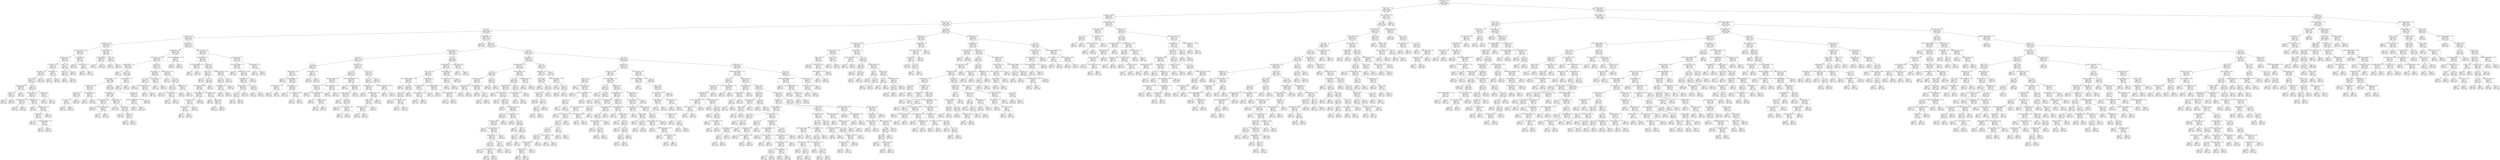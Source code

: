 digraph Tree {
node [shape=box] ;
0 [label="content_type <= 12.5\ngini = 0.5\nsamples = 54000\nvalue = [27000, 27000]\nclass = spam"] ;
1 [label="has_html <= 0.5\ngini = 0.2259\nsamples = 24686\nvalue = [3205, 21481]\nclass = ham"] ;
0 -> 1 [labeldistance=2.5, labelangle=45, headlabel="True"] ;
2 [label="raw_mail_len <= 18485.5\ngini = 0.4588\nsamples = 8513\nvalue = [3034, 5479]\nclass = ham"] ;
1 -> 2 ;
3 [label="headers_count <= 17.5\ngini = 0.4149\nsamples = 7559\nvalue = [2220, 5339]\nclass = ham"] ;
2 -> 3 ;
4 [label="the <= 0.5\ngini = 0.3562\nsamples = 6464\nvalue = [1499, 4965]\nclass = ham"] ;
3 -> 4 ;
5 [label="raw_mail_len <= 240.5\ngini = 0.1823\nsamples = 3234\nvalue = [328, 2906]\nclass = ham"] ;
4 -> 5 ;
6 [label="raw_mail_len <= 233.5\ngini = 0.4871\nsamples = 460\nvalue = [193, 267]\nclass = ham"] ;
5 -> 6 ;
7 [label="spaces_over_len <= 0.1314\ngini = 0.3692\nsamples = 348\nvalue = [85, 263]\nclass = ham"] ;
6 -> 7 ;
8 [label="recipient_count <= 6.5\ngini = 0.2381\nsamples = 304\nvalue = [42, 262]\nclass = ham"] ;
7 -> 8 ;
9 [label="raw_mail_len <= 227.0\ngini = 0.2\nsamples = 284\nvalue = [32, 252]\nclass = ham"] ;
8 -> 9 ;
10 [label="parts_count <= 1.5\ngini = 0.168\nsamples = 270\nvalue = [25, 245]\nclass = ham"] ;
9 -> 10 ;
11 [label="mailer <= 505.5\ngini = 0.2748\nsamples = 152\nvalue = [25, 127]\nclass = ham"] ;
10 -> 11 ;
12 [label="headers_count <= 14.5\ngini = 0.4688\nsamples = 24\nvalue = [15, 9]\nclass = spam"] ;
11 -> 12 ;
13 [label="has_link <= 0.5\ngini = 0.18\nsamples = 10\nvalue = [1, 9]\nclass = ham"] ;
12 -> 13 ;
14 [label="gini = 0.0\nsamples = 1\nvalue = [1, 0]\nclass = spam"] ;
13 -> 14 ;
15 [label="gini = 0.0\nsamples = 9\nvalue = [0, 9]\nclass = ham"] ;
13 -> 15 ;
16 [label="gini = 0.0\nsamples = 14\nvalue = [14, 0]\nclass = spam"] ;
12 -> 16 ;
17 [label="of <= 0.5\ngini = 0.144\nsamples = 128\nvalue = [10, 118]\nclass = ham"] ;
11 -> 17 ;
18 [label="headers_count <= 11.5\ngini = 0.1198\nsamples = 125\nvalue = [8, 117]\nclass = ham"] ;
17 -> 18 ;
19 [label="uppercase_count <= 10.5\ngini = 0.029\nsamples = 68\nvalue = [1, 67]\nclass = ham"] ;
18 -> 19 ;
20 [label="gini = 0.0\nsamples = 67\nvalue = [0, 67]\nclass = ham"] ;
19 -> 20 ;
21 [label="gini = 0.0\nsamples = 1\nvalue = [1, 0]\nclass = spam"] ;
19 -> 21 ;
22 [label="recipient_count <= 0.5\ngini = 0.2155\nsamples = 57\nvalue = [7, 50]\nclass = ham"] ;
18 -> 22 ;
23 [label="gini = 0.0\nsamples = 2\nvalue = [2, 0]\nclass = spam"] ;
22 -> 23 ;
24 [label="spell_error_count <= 0.5\ngini = 0.1653\nsamples = 55\nvalue = [5, 50]\nclass = ham"] ;
22 -> 24 ;
25 [label="raw_mail_len <= 1.5\ngini = 0.3512\nsamples = 22\nvalue = [5, 17]\nclass = ham"] ;
24 -> 25 ;
26 [label="gini = 0.0\nsamples = 15\nvalue = [0, 15]\nclass = ham"] ;
25 -> 26 ;
27 [label="raw_body_count_spaces <= 2.0\ngini = 0.4082\nsamples = 7\nvalue = [5, 2]\nclass = spam"] ;
25 -> 27 ;
28 [label="gini = 0.0\nsamples = 5\nvalue = [5, 0]\nclass = spam"] ;
27 -> 28 ;
29 [label="gini = 0.0\nsamples = 2\nvalue = [0, 2]\nclass = ham"] ;
27 -> 29 ;
30 [label="gini = 0.0\nsamples = 33\nvalue = [0, 33]\nclass = ham"] ;
24 -> 30 ;
31 [label="is_mulipart <= 0.5\ngini = 0.4444\nsamples = 3\nvalue = [2, 1]\nclass = spam"] ;
17 -> 31 ;
32 [label="gini = 0.0\nsamples = 1\nvalue = [0, 1]\nclass = ham"] ;
31 -> 32 ;
33 [label="gini = 0.0\nsamples = 2\nvalue = [2, 0]\nclass = spam"] ;
31 -> 33 ;
34 [label="gini = 0.0\nsamples = 118\nvalue = [0, 118]\nclass = ham"] ;
10 -> 34 ;
35 [label="content_type <= 7.0\ngini = 0.5\nsamples = 14\nvalue = [7, 7]\nclass = spam"] ;
9 -> 35 ;
36 [label="gini = 0.0\nsamples = 7\nvalue = [7, 0]\nclass = spam"] ;
35 -> 36 ;
37 [label="gini = 0.0\nsamples = 7\nvalue = [0, 7]\nclass = ham"] ;
35 -> 37 ;
38 [label="mailer <= 412.5\ngini = 0.5\nsamples = 20\nvalue = [10, 10]\nclass = spam"] ;
8 -> 38 ;
39 [label="mailer <= 71.0\ngini = 0.1653\nsamples = 11\nvalue = [10, 1]\nclass = spam"] ;
38 -> 39 ;
40 [label="gini = 0.0\nsamples = 1\nvalue = [0, 1]\nclass = ham"] ;
39 -> 40 ;
41 [label="gini = 0.0\nsamples = 10\nvalue = [10, 0]\nclass = spam"] ;
39 -> 41 ;
42 [label="gini = 0.0\nsamples = 9\nvalue = [0, 9]\nclass = ham"] ;
38 -> 42 ;
43 [label="content_type <= 9.5\ngini = 0.0444\nsamples = 44\nvalue = [43, 1]\nclass = spam"] ;
7 -> 43 ;
44 [label="gini = 0.0\nsamples = 42\nvalue = [42, 0]\nclass = spam"] ;
43 -> 44 ;
45 [label="headers_count <= 12.5\ngini = 0.5\nsamples = 2\nvalue = [1, 1]\nclass = spam"] ;
43 -> 45 ;
46 [label="gini = 0.0\nsamples = 1\nvalue = [0, 1]\nclass = ham"] ;
45 -> 46 ;
47 [label="gini = 0.0\nsamples = 1\nvalue = [1, 0]\nclass = spam"] ;
45 -> 47 ;
48 [label="spell_error_count <= 7.5\ngini = 0.0689\nsamples = 112\nvalue = [108, 4]\nclass = spam"] ;
6 -> 48 ;
49 [label="subject_length <= 8.0\ngini = 0.0183\nsamples = 108\nvalue = [107, 1]\nclass = spam"] ;
48 -> 49 ;
50 [label="gini = 0.0\nsamples = 1\nvalue = [0, 1]\nclass = ham"] ;
49 -> 50 ;
51 [label="gini = 0.0\nsamples = 107\nvalue = [107, 0]\nclass = spam"] ;
49 -> 51 ;
52 [label="and <= 0.5\ngini = 0.375\nsamples = 4\nvalue = [1, 3]\nclass = ham"] ;
48 -> 52 ;
53 [label="gini = 0.0\nsamples = 3\nvalue = [0, 3]\nclass = ham"] ;
52 -> 53 ;
54 [label="gini = 0.0\nsamples = 1\nvalue = [1, 0]\nclass = spam"] ;
52 -> 54 ;
55 [label="parts_count <= 2.5\ngini = 0.0926\nsamples = 2774\nvalue = [135, 2639]\nclass = ham"] ;
5 -> 55 ;
56 [label="recipient_count <= 25.0\ngini = 0.0278\nsamples = 2338\nvalue = [33, 2305]\nclass = ham"] ;
55 -> 56 ;
57 [label="spaces_over_len <= 0.1218\ngini = 0.0254\nsamples = 2333\nvalue = [30, 2303]\nclass = ham"] ;
56 -> 57 ;
58 [label="headers_count <= 1.5\ngini = 0.0085\nsamples = 2102\nvalue = [9, 2093]\nclass = ham"] ;
57 -> 58 ;
59 [label="gini = 0.0\nsamples = 1\nvalue = [1, 0]\nclass = spam"] ;
58 -> 59 ;
60 [label="to <= 4.5\ngini = 0.0076\nsamples = 2101\nvalue = [8, 2093]\nclass = ham"] ;
58 -> 60 ;
61 [label="spell_error_count <= 7.5\ngini = 0.0067\nsamples = 2096\nvalue = [7, 2089]\nclass = ham"] ;
60 -> 61 ;
62 [label="raw_mail_len <= 799.5\ngini = 0.0465\nsamples = 168\nvalue = [4, 164]\nclass = ham"] ;
61 -> 62 ;
63 [label="has_link <= 0.5\ngini = 0.0239\nsamples = 165\nvalue = [2, 163]\nclass = ham"] ;
62 -> 63 ;
64 [label="parts_count <= 1.5\ngini = 0.5\nsamples = 4\nvalue = [2, 2]\nclass = spam"] ;
63 -> 64 ;
65 [label="gini = 0.0\nsamples = 2\nvalue = [2, 0]\nclass = spam"] ;
64 -> 65 ;
66 [label="gini = 0.0\nsamples = 2\nvalue = [0, 2]\nclass = ham"] ;
64 -> 66 ;
67 [label="gini = 0.0\nsamples = 161\nvalue = [0, 161]\nclass = ham"] ;
63 -> 67 ;
68 [label="spell_error_count <= 5.5\ngini = 0.4444\nsamples = 3\nvalue = [2, 1]\nclass = spam"] ;
62 -> 68 ;
69 [label="gini = 0.0\nsamples = 1\nvalue = [0, 1]\nclass = ham"] ;
68 -> 69 ;
70 [label="gini = 0.0\nsamples = 2\nvalue = [2, 0]\nclass = spam"] ;
68 -> 70 ;
71 [label="for <= 1.5\ngini = 0.0031\nsamples = 1928\nvalue = [3, 1925]\nclass = ham"] ;
61 -> 71 ;
72 [label="subject_length <= 15.5\ngini = 0.0021\nsamples = 1886\nvalue = [2, 1884]\nclass = ham"] ;
71 -> 72 ;
73 [label="uppercase_count <= 1829.5\ngini = 0.0213\nsamples = 93\nvalue = [1, 92]\nclass = ham"] ;
72 -> 73 ;
74 [label="gini = 0.0\nsamples = 85\nvalue = [0, 85]\nclass = ham"] ;
73 -> 74 ;
75 [label="spaces_over_len <= 0.0007\ngini = 0.2188\nsamples = 8\nvalue = [1, 7]\nclass = ham"] ;
73 -> 75 ;
76 [label="gini = 0.0\nsamples = 7\nvalue = [0, 7]\nclass = ham"] ;
75 -> 76 ;
77 [label="gini = 0.0\nsamples = 1\nvalue = [1, 0]\nclass = spam"] ;
75 -> 77 ;
78 [label="recipient_count <= 1.5\ngini = 0.0011\nsamples = 1793\nvalue = [1, 1792]\nclass = ham"] ;
72 -> 78 ;
79 [label="gini = 0.0\nsamples = 1549\nvalue = [0, 1549]\nclass = ham"] ;
78 -> 79 ;
80 [label="parts_count <= 0.5\ngini = 0.0082\nsamples = 244\nvalue = [1, 243]\nclass = ham"] ;
78 -> 80 ;
81 [label="gini = 0.0\nsamples = 236\nvalue = [0, 236]\nclass = ham"] ;
80 -> 81 ;
82 [label="has_link <= 0.5\ngini = 0.2188\nsamples = 8\nvalue = [1, 7]\nclass = ham"] ;
80 -> 82 ;
83 [label="gini = 0.0\nsamples = 1\nvalue = [1, 0]\nclass = spam"] ;
82 -> 83 ;
84 [label="gini = 0.0\nsamples = 7\nvalue = [0, 7]\nclass = ham"] ;
82 -> 84 ;
85 [label="has_link <= 0.5\ngini = 0.0465\nsamples = 42\nvalue = [1, 41]\nclass = ham"] ;
71 -> 85 ;
86 [label="content_transfer_encoding, <= 19.5\ngini = 0.5\nsamples = 2\nvalue = [1, 1]\nclass = spam"] ;
85 -> 86 ;
87 [label="gini = 0.0\nsamples = 1\nvalue = [0, 1]\nclass = ham"] ;
86 -> 87 ;
88 [label="gini = 0.0\nsamples = 1\nvalue = [1, 0]\nclass = spam"] ;
86 -> 88 ;
89 [label="gini = 0.0\nsamples = 40\nvalue = [0, 40]\nclass = ham"] ;
85 -> 89 ;
90 [label="spell_error_count <= 4.5\ngini = 0.32\nsamples = 5\nvalue = [1, 4]\nclass = ham"] ;
60 -> 90 ;
91 [label="gini = 0.0\nsamples = 1\nvalue = [1, 0]\nclass = spam"] ;
90 -> 91 ;
92 [label="gini = 0.0\nsamples = 4\nvalue = [0, 4]\nclass = ham"] ;
90 -> 92 ;
93 [label="has_link <= 0.5\ngini = 0.1653\nsamples = 231\nvalue = [21, 210]\nclass = ham"] ;
57 -> 93 ;
94 [label="content_type <= 7.5\ngini = 0.4996\nsamples = 37\nvalue = [18, 19]\nclass = ham"] ;
93 -> 94 ;
95 [label="to <= 3.5\ngini = 0.1884\nsamples = 19\nvalue = [17, 2]\nclass = spam"] ;
94 -> 95 ;
96 [label="gini = 0.0\nsamples = 16\nvalue = [16, 0]\nclass = spam"] ;
95 -> 96 ;
97 [label="uppercase_count <= 18.0\ngini = 0.4444\nsamples = 3\nvalue = [1, 2]\nclass = ham"] ;
95 -> 97 ;
98 [label="gini = 0.0\nsamples = 2\nvalue = [0, 2]\nclass = ham"] ;
97 -> 98 ;
99 [label="gini = 0.0\nsamples = 1\nvalue = [1, 0]\nclass = spam"] ;
97 -> 99 ;
100 [label="spell_error_count <= 7.5\ngini = 0.1049\nsamples = 18\nvalue = [1, 17]\nclass = ham"] ;
94 -> 100 ;
101 [label="gini = 0.0\nsamples = 1\nvalue = [1, 0]\nclass = spam"] ;
100 -> 101 ;
102 [label="gini = 0.0\nsamples = 17\nvalue = [0, 17]\nclass = ham"] ;
100 -> 102 ;
103 [label="spaces_over_len <= 0.1221\ngini = 0.0304\nsamples = 194\nvalue = [3, 191]\nclass = ham"] ;
93 -> 103 ;
104 [label="gini = 0.0\nsamples = 1\nvalue = [1, 0]\nclass = spam"] ;
103 -> 104 ;
105 [label="of <= 2.5\ngini = 0.0205\nsamples = 193\nvalue = [2, 191]\nclass = ham"] ;
103 -> 105 ;
106 [label="for <= 1.5\ngini = 0.0106\nsamples = 187\nvalue = [1, 186]\nclass = ham"] ;
105 -> 106 ;
107 [label="gini = 0.0\nsamples = 176\nvalue = [0, 176]\nclass = ham"] ;
106 -> 107 ;
108 [label="raw_mail_len <= 377.5\ngini = 0.1653\nsamples = 11\nvalue = [1, 10]\nclass = ham"] ;
106 -> 108 ;
109 [label="gini = 0.0\nsamples = 1\nvalue = [1, 0]\nclass = spam"] ;
108 -> 109 ;
110 [label="gini = 0.0\nsamples = 10\nvalue = [0, 10]\nclass = ham"] ;
108 -> 110 ;
111 [label="recipient_count <= 3.5\ngini = 0.2778\nsamples = 6\nvalue = [1, 5]\nclass = ham"] ;
105 -> 111 ;
112 [label="gini = 0.0\nsamples = 5\nvalue = [0, 5]\nclass = ham"] ;
111 -> 112 ;
113 [label="gini = 0.0\nsamples = 1\nvalue = [1, 0]\nclass = spam"] ;
111 -> 113 ;
114 [label="content_transfer_encoding, <= 18.5\ngini = 0.48\nsamples = 5\nvalue = [3, 2]\nclass = spam"] ;
56 -> 114 ;
115 [label="gini = 0.0\nsamples = 2\nvalue = [0, 2]\nclass = ham"] ;
114 -> 115 ;
116 [label="gini = 0.0\nsamples = 3\nvalue = [3, 0]\nclass = spam"] ;
114 -> 116 ;
117 [label="spell_error_count <= 59.5\ngini = 0.3584\nsamples = 436\nvalue = [102, 334]\nclass = ham"] ;
55 -> 117 ;
118 [label="uppercase_count <= 22.5\ngini = 0.4901\nsamples = 156\nvalue = [89, 67]\nclass = spam"] ;
117 -> 118 ;
119 [label="raw_body_count_spaces <= 5.0\ngini = 0.054\nsamples = 36\nvalue = [1, 35]\nclass = ham"] ;
118 -> 119 ;
120 [label="gini = 0.0\nsamples = 1\nvalue = [1, 0]\nclass = spam"] ;
119 -> 120 ;
121 [label="gini = 0.0\nsamples = 35\nvalue = [0, 35]\nclass = ham"] ;
119 -> 121 ;
122 [label="has_link <= 0.5\ngini = 0.3911\nsamples = 120\nvalue = [88, 32]\nclass = spam"] ;
118 -> 122 ;
123 [label="mailer <= 122.0\ngini = 0.148\nsamples = 87\nvalue = [80, 7]\nclass = spam"] ;
122 -> 123 ;
124 [label="gini = 0.0\nsamples = 2\nvalue = [0, 2]\nclass = ham"] ;
123 -> 124 ;
125 [label="in <= 4.0\ngini = 0.1107\nsamples = 85\nvalue = [80, 5]\nclass = spam"] ;
123 -> 125 ;
126 [label="spaces_over_len <= 0.0503\ngini = 0.0907\nsamples = 84\nvalue = [80, 4]\nclass = spam"] ;
125 -> 126 ;
127 [label="subject_length <= 2.5\ngini = 0.0308\nsamples = 64\nvalue = [63, 1]\nclass = spam"] ;
126 -> 127 ;
128 [label="raw_mail_len <= 317.0\ngini = 0.2778\nsamples = 6\nvalue = [5, 1]\nclass = spam"] ;
127 -> 128 ;
129 [label="content_type <= 6.5\ngini = 0.5\nsamples = 2\nvalue = [1, 1]\nclass = spam"] ;
128 -> 129 ;
130 [label="gini = 0.0\nsamples = 1\nvalue = [0, 1]\nclass = ham"] ;
129 -> 130 ;
131 [label="gini = 0.0\nsamples = 1\nvalue = [1, 0]\nclass = spam"] ;
129 -> 131 ;
132 [label="gini = 0.0\nsamples = 4\nvalue = [4, 0]\nclass = spam"] ;
128 -> 132 ;
133 [label="gini = 0.0\nsamples = 58\nvalue = [58, 0]\nclass = spam"] ;
127 -> 133 ;
134 [label="raw_mail_len <= 356.0\ngini = 0.255\nsamples = 20\nvalue = [17, 3]\nclass = spam"] ;
126 -> 134 ;
135 [label="gini = 0.0\nsamples = 2\nvalue = [0, 2]\nclass = ham"] ;
134 -> 135 ;
136 [label="has_cc <= 0.5\ngini = 0.1049\nsamples = 18\nvalue = [17, 1]\nclass = spam"] ;
134 -> 136 ;
137 [label="gini = 0.0\nsamples = 17\nvalue = [17, 0]\nclass = spam"] ;
136 -> 137 ;
138 [label="gini = 0.0\nsamples = 1\nvalue = [0, 1]\nclass = ham"] ;
136 -> 138 ;
139 [label="gini = 0.0\nsamples = 1\nvalue = [0, 1]\nclass = ham"] ;
125 -> 139 ;
140 [label="raw_body_count_spaces <= 118.5\ngini = 0.3673\nsamples = 33\nvalue = [8, 25]\nclass = ham"] ;
122 -> 140 ;
141 [label="a <= 0.5\ngini = 0.1913\nsamples = 28\nvalue = [3, 25]\nclass = ham"] ;
140 -> 141 ;
142 [label="subject_length <= 46.0\ngini = 0.375\nsamples = 4\nvalue = [3, 1]\nclass = spam"] ;
141 -> 142 ;
143 [label="gini = 0.0\nsamples = 3\nvalue = [3, 0]\nclass = spam"] ;
142 -> 143 ;
144 [label="gini = 0.0\nsamples = 1\nvalue = [0, 1]\nclass = ham"] ;
142 -> 144 ;
145 [label="gini = 0.0\nsamples = 24\nvalue = [0, 24]\nclass = ham"] ;
141 -> 145 ;
146 [label="gini = 0.0\nsamples = 5\nvalue = [5, 0]\nclass = spam"] ;
140 -> 146 ;
147 [label="recipient_count <= 17.5\ngini = 0.0885\nsamples = 280\nvalue = [13, 267]\nclass = ham"] ;
117 -> 147 ;
148 [label="raw_body_count_spaces <= 5.5\ngini = 0.0633\nsamples = 275\nvalue = [9, 266]\nclass = ham"] ;
147 -> 148 ;
149 [label="gini = 0.0\nsamples = 3\nvalue = [3, 0]\nclass = spam"] ;
148 -> 149 ;
150 [label="uppercase_count <= 7416.0\ngini = 0.0431\nsamples = 272\nvalue = [6, 266]\nclass = ham"] ;
148 -> 150 ;
151 [label="content_type <= 8.5\ngini = 0.0221\nsamples = 269\nvalue = [3, 266]\nclass = ham"] ;
150 -> 151 ;
152 [label="spell_error_count <= 71.5\ngini = 0.0076\nsamples = 262\nvalue = [1, 261]\nclass = ham"] ;
151 -> 152 ;
153 [label="a <= 0.5\ngini = 0.1975\nsamples = 9\nvalue = [1, 8]\nclass = ham"] ;
152 -> 153 ;
154 [label="gini = 0.0\nsamples = 1\nvalue = [1, 0]\nclass = spam"] ;
153 -> 154 ;
155 [label="gini = 0.0\nsamples = 8\nvalue = [0, 8]\nclass = ham"] ;
153 -> 155 ;
156 [label="gini = 0.0\nsamples = 253\nvalue = [0, 253]\nclass = ham"] ;
152 -> 156 ;
157 [label="to <= 0.5\ngini = 0.4082\nsamples = 7\nvalue = [2, 5]\nclass = ham"] ;
151 -> 157 ;
158 [label="gini = 0.0\nsamples = 2\nvalue = [2, 0]\nclass = spam"] ;
157 -> 158 ;
159 [label="gini = 0.0\nsamples = 5\nvalue = [0, 5]\nclass = ham"] ;
157 -> 159 ;
160 [label="gini = 0.0\nsamples = 3\nvalue = [3, 0]\nclass = spam"] ;
150 -> 160 ;
161 [label="subject_length <= 45.0\ngini = 0.32\nsamples = 5\nvalue = [4, 1]\nclass = spam"] ;
147 -> 161 ;
162 [label="gini = 0.0\nsamples = 4\nvalue = [4, 0]\nclass = spam"] ;
161 -> 162 ;
163 [label="gini = 0.0\nsamples = 1\nvalue = [0, 1]\nclass = ham"] ;
161 -> 163 ;
164 [label="uppercase_count <= 0.5\ngini = 0.4622\nsamples = 3230\nvalue = [1171, 2059]\nclass = ham"] ;
4 -> 164 ;
165 [label="gini = 0.0\nsamples = 639\nvalue = [0, 639]\nclass = ham"] ;
164 -> 165 ;
166 [label="has_link <= 0.5\ngini = 0.4954\nsamples = 2591\nvalue = [1171, 1420]\nclass = ham"] ;
164 -> 166 ;
167 [label="headers_count <= 14.5\ngini = 0.3999\nsamples = 637\nvalue = [461, 176]\nclass = spam"] ;
166 -> 167 ;
168 [label="and <= 1.5\ngini = 0.4997\nsamples = 273\nvalue = [133, 140]\nclass = ham"] ;
167 -> 168 ;
169 [label="a <= 2.5\ngini = 0.2064\nsamples = 77\nvalue = [68, 9]\nclass = spam"] ;
168 -> 169 ;
170 [label="subject_length <= 7.0\ngini = 0.1123\nsamples = 67\nvalue = [63, 4]\nclass = spam"] ;
169 -> 170 ;
171 [label="gini = 0.0\nsamples = 2\nvalue = [0, 2]\nclass = ham"] ;
170 -> 171 ;
172 [label="subject_length <= 14.5\ngini = 0.0596\nsamples = 65\nvalue = [63, 2]\nclass = spam"] ;
170 -> 172 ;
173 [label="spell_error_count <= 7.0\ngini = 0.32\nsamples = 5\nvalue = [4, 1]\nclass = spam"] ;
172 -> 173 ;
174 [label="gini = 0.0\nsamples = 4\nvalue = [4, 0]\nclass = spam"] ;
173 -> 174 ;
175 [label="gini = 0.0\nsamples = 1\nvalue = [0, 1]\nclass = ham"] ;
173 -> 175 ;
176 [label="headers_count <= 13.5\ngini = 0.0328\nsamples = 60\nvalue = [59, 1]\nclass = spam"] ;
172 -> 176 ;
177 [label="gini = 0.0\nsamples = 51\nvalue = [51, 0]\nclass = spam"] ;
176 -> 177 ;
178 [label="spaces_over_len <= 0.1495\ngini = 0.1975\nsamples = 9\nvalue = [8, 1]\nclass = spam"] ;
176 -> 178 ;
179 [label="gini = 0.0\nsamples = 8\nvalue = [8, 0]\nclass = spam"] ;
178 -> 179 ;
180 [label="gini = 0.0\nsamples = 1\nvalue = [0, 1]\nclass = ham"] ;
178 -> 180 ;
181 [label="raw_mail_len <= 2777.5\ngini = 0.5\nsamples = 10\nvalue = [5, 5]\nclass = spam"] ;
169 -> 181 ;
182 [label="gini = 0.0\nsamples = 5\nvalue = [0, 5]\nclass = ham"] ;
181 -> 182 ;
183 [label="gini = 0.0\nsamples = 5\nvalue = [5, 0]\nclass = spam"] ;
181 -> 183 ;
184 [label="parts_count <= 2.5\ngini = 0.4433\nsamples = 196\nvalue = [65, 131]\nclass = ham"] ;
168 -> 184 ;
185 [label="in <= 2.5\ngini = 0.2793\nsamples = 143\nvalue = [24, 119]\nclass = ham"] ;
184 -> 185 ;
186 [label="uppercase_count <= 87.5\ngini = 0.4938\nsamples = 45\nvalue = [20, 25]\nclass = ham"] ;
185 -> 186 ;
187 [label="subject_length <= 7.5\ngini = 0.375\nsamples = 32\nvalue = [8, 24]\nclass = ham"] ;
186 -> 187 ;
188 [label="gini = 0.0\nsamples = 4\nvalue = [4, 0]\nclass = spam"] ;
187 -> 188 ;
189 [label="spaces_over_len <= 0.156\ngini = 0.2449\nsamples = 28\nvalue = [4, 24]\nclass = ham"] ;
187 -> 189 ;
190 [label="gini = 0.0\nsamples = 19\nvalue = [0, 19]\nclass = ham"] ;
189 -> 190 ;
191 [label="raw_mail_len <= 836.0\ngini = 0.4938\nsamples = 9\nvalue = [4, 5]\nclass = ham"] ;
189 -> 191 ;
192 [label="gini = 0.0\nsamples = 4\nvalue = [4, 0]\nclass = spam"] ;
191 -> 192 ;
193 [label="gini = 0.0\nsamples = 5\nvalue = [0, 5]\nclass = ham"] ;
191 -> 193 ;
194 [label="raw_body_count_spaces <= 122.5\ngini = 0.142\nsamples = 13\nvalue = [12, 1]\nclass = spam"] ;
186 -> 194 ;
195 [label="gini = 0.0\nsamples = 1\nvalue = [0, 1]\nclass = ham"] ;
194 -> 195 ;
196 [label="gini = 0.0\nsamples = 12\nvalue = [12, 0]\nclass = spam"] ;
194 -> 196 ;
197 [label="content_transfer_encoding, <= 7.0\ngini = 0.0783\nsamples = 98\nvalue = [4, 94]\nclass = ham"] ;
185 -> 197 ;
198 [label="gini = 0.0\nsamples = 1\nvalue = [1, 0]\nclass = spam"] ;
197 -> 198 ;
199 [label="recipient_count <= 16.5\ngini = 0.0599\nsamples = 97\nvalue = [3, 94]\nclass = ham"] ;
197 -> 199 ;
200 [label="headers_count <= 2.0\ngini = 0.0408\nsamples = 96\nvalue = [2, 94]\nclass = ham"] ;
199 -> 200 ;
201 [label="gini = 0.0\nsamples = 1\nvalue = [1, 0]\nclass = spam"] ;
200 -> 201 ;
202 [label="the <= 44.0\ngini = 0.0208\nsamples = 95\nvalue = [1, 94]\nclass = ham"] ;
200 -> 202 ;
203 [label="gini = 0.0\nsamples = 90\nvalue = [0, 90]\nclass = ham"] ;
202 -> 203 ;
204 [label="spell_error_count <= 19.5\ngini = 0.32\nsamples = 5\nvalue = [1, 4]\nclass = ham"] ;
202 -> 204 ;
205 [label="gini = 0.0\nsamples = 1\nvalue = [1, 0]\nclass = spam"] ;
204 -> 205 ;
206 [label="gini = 0.0\nsamples = 4\nvalue = [0, 4]\nclass = ham"] ;
204 -> 206 ;
207 [label="gini = 0.0\nsamples = 1\nvalue = [1, 0]\nclass = spam"] ;
199 -> 207 ;
208 [label="has_cc <= 0.5\ngini = 0.3503\nsamples = 53\nvalue = [41, 12]\nclass = spam"] ;
184 -> 208 ;
209 [label="in <= 17.5\ngini = 0.2227\nsamples = 47\nvalue = [41, 6]\nclass = spam"] ;
208 -> 209 ;
210 [label="recipient_count <= 0.5\ngini = 0.1298\nsamples = 43\nvalue = [40, 3]\nclass = spam"] ;
209 -> 210 ;
211 [label="gini = 0.0\nsamples = 1\nvalue = [0, 1]\nclass = ham"] ;
210 -> 211 ;
212 [label="uppercase_count <= 209.0\ngini = 0.0907\nsamples = 42\nvalue = [40, 2]\nclass = spam"] ;
210 -> 212 ;
213 [label="mailer <= 407.0\ngini = 0.2975\nsamples = 11\nvalue = [9, 2]\nclass = spam"] ;
212 -> 213 ;
214 [label="uppercase_count <= 177.5\ngini = 0.18\nsamples = 10\nvalue = [9, 1]\nclass = spam"] ;
213 -> 214 ;
215 [label="gini = 0.0\nsamples = 9\nvalue = [9, 0]\nclass = spam"] ;
214 -> 215 ;
216 [label="gini = 0.0\nsamples = 1\nvalue = [0, 1]\nclass = ham"] ;
214 -> 216 ;
217 [label="gini = 0.0\nsamples = 1\nvalue = [0, 1]\nclass = ham"] ;
213 -> 217 ;
218 [label="gini = 0.0\nsamples = 31\nvalue = [31, 0]\nclass = spam"] ;
212 -> 218 ;
219 [label="raw_body_count_spaces <= 2150.5\ngini = 0.375\nsamples = 4\nvalue = [1, 3]\nclass = ham"] ;
209 -> 219 ;
220 [label="gini = 0.0\nsamples = 3\nvalue = [0, 3]\nclass = ham"] ;
219 -> 220 ;
221 [label="gini = 0.0\nsamples = 1\nvalue = [1, 0]\nclass = spam"] ;
219 -> 221 ;
222 [label="gini = 0.0\nsamples = 6\nvalue = [0, 6]\nclass = ham"] ;
208 -> 222 ;
223 [label="of <= 30.5\ngini = 0.1782\nsamples = 364\nvalue = [328, 36]\nclass = spam"] ;
167 -> 223 ;
224 [label="recipient_count <= 1.5\ngini = 0.132\nsamples = 352\nvalue = [327, 25]\nclass = spam"] ;
223 -> 224 ;
225 [label="mailer <= 934.5\ngini = 0.318\nsamples = 121\nvalue = [97, 24]\nclass = spam"] ;
224 -> 225 ;
226 [label="content_transfer_encoding, <= 19.5\ngini = 0.1435\nsamples = 90\nvalue = [83, 7]\nclass = spam"] ;
225 -> 226 ;
227 [label="gini = 0.0\nsamples = 3\nvalue = [0, 3]\nclass = ham"] ;
226 -> 227 ;
228 [label="to <= 29.0\ngini = 0.0877\nsamples = 87\nvalue = [83, 4]\nclass = spam"] ;
226 -> 228 ;
229 [label="and <= 5.5\ngini = 0.0673\nsamples = 86\nvalue = [83, 3]\nclass = spam"] ;
228 -> 229 ;
230 [label="gini = 0.0\nsamples = 59\nvalue = [59, 0]\nclass = spam"] ;
229 -> 230 ;
231 [label="raw_mail_len <= 1675.0\ngini = 0.1975\nsamples = 27\nvalue = [24, 3]\nclass = spam"] ;
229 -> 231 ;
232 [label="gini = 0.0\nsamples = 3\nvalue = [0, 3]\nclass = ham"] ;
231 -> 232 ;
233 [label="gini = 0.0\nsamples = 24\nvalue = [24, 0]\nclass = spam"] ;
231 -> 233 ;
234 [label="gini = 0.0\nsamples = 1\nvalue = [0, 1]\nclass = ham"] ;
228 -> 234 ;
235 [label="content_type <= 6.5\ngini = 0.4953\nsamples = 31\nvalue = [14, 17]\nclass = ham"] ;
225 -> 235 ;
236 [label="subject_length <= 96.5\ngini = 0.32\nsamples = 15\nvalue = [3, 12]\nclass = ham"] ;
235 -> 236 ;
237 [label="spaces_over_len <= 0.1446\ngini = 0.142\nsamples = 13\nvalue = [1, 12]\nclass = ham"] ;
236 -> 237 ;
238 [label="gini = 0.0\nsamples = 12\nvalue = [0, 12]\nclass = ham"] ;
237 -> 238 ;
239 [label="gini = 0.0\nsamples = 1\nvalue = [1, 0]\nclass = spam"] ;
237 -> 239 ;
240 [label="gini = 0.0\nsamples = 2\nvalue = [2, 0]\nclass = spam"] ;
236 -> 240 ;
241 [label="content_transfer_encoding, <= 15.0\ngini = 0.4297\nsamples = 16\nvalue = [11, 5]\nclass = spam"] ;
235 -> 241 ;
242 [label="gini = 0.0\nsamples = 4\nvalue = [0, 4]\nclass = ham"] ;
241 -> 242 ;
243 [label="has_non_english_chars <= 0.5\ngini = 0.1528\nsamples = 12\nvalue = [11, 1]\nclass = spam"] ;
241 -> 243 ;
244 [label="gini = 0.0\nsamples = 11\nvalue = [11, 0]\nclass = spam"] ;
243 -> 244 ;
245 [label="gini = 0.0\nsamples = 1\nvalue = [0, 1]\nclass = ham"] ;
243 -> 245 ;
246 [label="subject_length <= 4.5\ngini = 0.0086\nsamples = 231\nvalue = [230, 1]\nclass = spam"] ;
224 -> 246 ;
247 [label="raw_mail_len <= 1068.0\ngini = 0.18\nsamples = 10\nvalue = [9, 1]\nclass = spam"] ;
246 -> 247 ;
248 [label="gini = 0.0\nsamples = 1\nvalue = [0, 1]\nclass = ham"] ;
247 -> 248 ;
249 [label="gini = 0.0\nsamples = 9\nvalue = [9, 0]\nclass = spam"] ;
247 -> 249 ;
250 [label="gini = 0.0\nsamples = 221\nvalue = [221, 0]\nclass = spam"] ;
246 -> 250 ;
251 [label="headers_count <= 16.5\ngini = 0.1528\nsamples = 12\nvalue = [1, 11]\nclass = ham"] ;
223 -> 251 ;
252 [label="gini = 0.0\nsamples = 11\nvalue = [0, 11]\nclass = ham"] ;
251 -> 252 ;
253 [label="gini = 0.0\nsamples = 1\nvalue = [1, 0]\nclass = spam"] ;
251 -> 253 ;
254 [label="of <= 0.5\ngini = 0.4627\nsamples = 1954\nvalue = [710, 1244]\nclass = ham"] ;
166 -> 254 ;
255 [label="parts_count <= 1.5\ngini = 0.4833\nsamples = 612\nvalue = [362, 250]\nclass = spam"] ;
254 -> 255 ;
256 [label="uppercase_count <= 19.5\ngini = 0.4104\nsamples = 482\nvalue = [343, 139]\nclass = spam"] ;
255 -> 256 ;
257 [label="to <= 2.5\ngini = 0.4692\nsamples = 141\nvalue = [53, 88]\nclass = ham"] ;
256 -> 257 ;
258 [label="raw_mail_len <= 259.0\ngini = 0.084\nsamples = 91\nvalue = [4, 87]\nclass = ham"] ;
257 -> 258 ;
259 [label="raw_mail_len <= 230.5\ngini = 0.4898\nsamples = 7\nvalue = [3, 4]\nclass = ham"] ;
258 -> 259 ;
260 [label="gini = 0.0\nsamples = 4\nvalue = [0, 4]\nclass = ham"] ;
259 -> 260 ;
261 [label="gini = 0.0\nsamples = 3\nvalue = [3, 0]\nclass = spam"] ;
259 -> 261 ;
262 [label="uppercase_count <= 18.5\ngini = 0.0235\nsamples = 84\nvalue = [1, 83]\nclass = ham"] ;
258 -> 262 ;
263 [label="gini = 0.0\nsamples = 82\nvalue = [0, 82]\nclass = ham"] ;
262 -> 263 ;
264 [label="for <= 1.5\ngini = 0.5\nsamples = 2\nvalue = [1, 1]\nclass = spam"] ;
262 -> 264 ;
265 [label="gini = 0.0\nsamples = 1\nvalue = [0, 1]\nclass = ham"] ;
264 -> 265 ;
266 [label="gini = 0.0\nsamples = 1\nvalue = [1, 0]\nclass = spam"] ;
264 -> 266 ;
267 [label="in <= 1.5\ngini = 0.0392\nsamples = 50\nvalue = [49, 1]\nclass = spam"] ;
257 -> 267 ;
268 [label="gini = 0.0\nsamples = 49\nvalue = [49, 0]\nclass = spam"] ;
267 -> 268 ;
269 [label="gini = 0.0\nsamples = 1\nvalue = [0, 1]\nclass = ham"] ;
267 -> 269 ;
270 [label="spell_error_count <= 32.5\ngini = 0.2544\nsamples = 341\nvalue = [290, 51]\nclass = spam"] ;
256 -> 270 ;
271 [label="a <= 2.5\ngini = 0.1658\nsamples = 318\nvalue = [289, 29]\nclass = spam"] ;
270 -> 271 ;
272 [label="subject_length <= 13.5\ngini = 0.1323\nsamples = 309\nvalue = [287, 22]\nclass = spam"] ;
271 -> 272 ;
273 [label="gini = 0.0\nsamples = 3\nvalue = [0, 3]\nclass = ham"] ;
272 -> 273 ;
274 [label="headers_count <= 10.0\ngini = 0.1165\nsamples = 306\nvalue = [287, 19]\nclass = spam"] ;
272 -> 274 ;
275 [label="gini = 0.0\nsamples = 2\nvalue = [0, 2]\nclass = ham"] ;
274 -> 275 ;
276 [label="mailer <= 155.0\ngini = 0.1056\nsamples = 304\nvalue = [287, 17]\nclass = spam"] ;
274 -> 276 ;
277 [label="gini = 0.0\nsamples = 2\nvalue = [0, 2]\nclass = ham"] ;
276 -> 277 ;
278 [label="spaces_over_len <= 0.1198\ngini = 0.0944\nsamples = 302\nvalue = [287, 15]\nclass = spam"] ;
276 -> 278 ;
279 [label="and <= 3.5\ngini = 0.0456\nsamples = 257\nvalue = [251, 6]\nclass = spam"] ;
278 -> 279 ;
280 [label="raw_mail_len <= 279.5\ngini = 0.0309\nsamples = 255\nvalue = [251, 4]\nclass = spam"] ;
279 -> 280 ;
281 [label="gini = 0.0\nsamples = 1\nvalue = [0, 1]\nclass = ham"] ;
280 -> 281 ;
282 [label="uppercase_count <= 91.0\ngini = 0.0233\nsamples = 254\nvalue = [251, 3]\nclass = spam"] ;
280 -> 282 ;
283 [label="recipient_count <= 7.0\ngini = 0.0157\nsamples = 253\nvalue = [251, 2]\nclass = spam"] ;
282 -> 283 ;
284 [label="a <= 1.5\ngini = 0.0079\nsamples = 251\nvalue = [250, 1]\nclass = spam"] ;
283 -> 284 ;
285 [label="gini = 0.0\nsamples = 247\nvalue = [247, 0]\nclass = spam"] ;
284 -> 285 ;
286 [label="raw_mail_len <= 702.0\ngini = 0.375\nsamples = 4\nvalue = [3, 1]\nclass = spam"] ;
284 -> 286 ;
287 [label="gini = 0.0\nsamples = 3\nvalue = [3, 0]\nclass = spam"] ;
286 -> 287 ;
288 [label="gini = 0.0\nsamples = 1\nvalue = [0, 1]\nclass = ham"] ;
286 -> 288 ;
289 [label="for <= 0.5\ngini = 0.5\nsamples = 2\nvalue = [1, 1]\nclass = spam"] ;
283 -> 289 ;
290 [label="gini = 0.0\nsamples = 1\nvalue = [0, 1]\nclass = ham"] ;
289 -> 290 ;
291 [label="gini = 0.0\nsamples = 1\nvalue = [1, 0]\nclass = spam"] ;
289 -> 291 ;
292 [label="gini = 0.0\nsamples = 1\nvalue = [0, 1]\nclass = ham"] ;
282 -> 292 ;
293 [label="gini = 0.0\nsamples = 2\nvalue = [0, 2]\nclass = ham"] ;
279 -> 293 ;
294 [label="uppercase_count <= 21.5\ngini = 0.32\nsamples = 45\nvalue = [36, 9]\nclass = spam"] ;
278 -> 294 ;
295 [label="gini = 0.0\nsamples = 4\nvalue = [0, 4]\nclass = ham"] ;
294 -> 295 ;
296 [label="in <= 0.5\ngini = 0.2142\nsamples = 41\nvalue = [36, 5]\nclass = spam"] ;
294 -> 296 ;
297 [label="gini = 0.0\nsamples = 31\nvalue = [31, 0]\nclass = spam"] ;
296 -> 297 ;
298 [label="the <= 3.0\ngini = 0.5\nsamples = 10\nvalue = [5, 5]\nclass = spam"] ;
296 -> 298 ;
299 [label="for <= 2.5\ngini = 0.2778\nsamples = 6\nvalue = [1, 5]\nclass = ham"] ;
298 -> 299 ;
300 [label="gini = 0.0\nsamples = 5\nvalue = [0, 5]\nclass = ham"] ;
299 -> 300 ;
301 [label="gini = 0.0\nsamples = 1\nvalue = [1, 0]\nclass = spam"] ;
299 -> 301 ;
302 [label="gini = 0.0\nsamples = 4\nvalue = [4, 0]\nclass = spam"] ;
298 -> 302 ;
303 [label="and <= 1.5\ngini = 0.3457\nsamples = 9\nvalue = [2, 7]\nclass = ham"] ;
271 -> 303 ;
304 [label="uppercase_count <= 31.0\ngini = 0.4444\nsamples = 3\nvalue = [2, 1]\nclass = spam"] ;
303 -> 304 ;
305 [label="gini = 0.0\nsamples = 1\nvalue = [0, 1]\nclass = ham"] ;
304 -> 305 ;
306 [label="gini = 0.0\nsamples = 2\nvalue = [2, 0]\nclass = spam"] ;
304 -> 306 ;
307 [label="gini = 0.0\nsamples = 6\nvalue = [0, 6]\nclass = ham"] ;
303 -> 307 ;
308 [label="uppercase_count <= 53.0\ngini = 0.0832\nsamples = 23\nvalue = [1, 22]\nclass = ham"] ;
270 -> 308 ;
309 [label="gini = 0.0\nsamples = 1\nvalue = [1, 0]\nclass = spam"] ;
308 -> 309 ;
310 [label="gini = 0.0\nsamples = 22\nvalue = [0, 22]\nclass = ham"] ;
308 -> 310 ;
311 [label="and <= 7.0\ngini = 0.2496\nsamples = 130\nvalue = [19, 111]\nclass = ham"] ;
255 -> 311 ;
312 [label="content_type <= 6.5\ngini = 0.1761\nsamples = 123\nvalue = [12, 111]\nclass = ham"] ;
311 -> 312 ;
313 [label="mailer <= 209.5\ngini = 0.0868\nsamples = 110\nvalue = [5, 105]\nclass = ham"] ;
312 -> 313 ;
314 [label="gini = 0.0\nsamples = 1\nvalue = [1, 0]\nclass = spam"] ;
313 -> 314 ;
315 [label="a <= 9.5\ngini = 0.0707\nsamples = 109\nvalue = [4, 105]\nclass = ham"] ;
313 -> 315 ;
316 [label="parts_count <= 2.5\ngini = 0.054\nsamples = 108\nvalue = [3, 105]\nclass = ham"] ;
315 -> 316 ;
317 [label="gini = 0.0\nsamples = 88\nvalue = [0, 88]\nclass = ham"] ;
316 -> 317 ;
318 [label="a <= 0.5\ngini = 0.255\nsamples = 20\nvalue = [3, 17]\nclass = ham"] ;
316 -> 318 ;
319 [label="for <= 4.0\ngini = 0.375\nsamples = 4\nvalue = [3, 1]\nclass = spam"] ;
318 -> 319 ;
320 [label="gini = 0.0\nsamples = 3\nvalue = [3, 0]\nclass = spam"] ;
319 -> 320 ;
321 [label="gini = 0.0\nsamples = 1\nvalue = [0, 1]\nclass = ham"] ;
319 -> 321 ;
322 [label="gini = 0.0\nsamples = 16\nvalue = [0, 16]\nclass = ham"] ;
318 -> 322 ;
323 [label="gini = 0.0\nsamples = 1\nvalue = [1, 0]\nclass = spam"] ;
315 -> 323 ;
324 [label="raw_body_count_spaces <= 178.0\ngini = 0.497\nsamples = 13\nvalue = [7, 6]\nclass = spam"] ;
312 -> 324 ;
325 [label="gini = 0.0\nsamples = 5\nvalue = [5, 0]\nclass = spam"] ;
324 -> 325 ;
326 [label="and <= 1.0\ngini = 0.375\nsamples = 8\nvalue = [2, 6]\nclass = ham"] ;
324 -> 326 ;
327 [label="gini = 0.0\nsamples = 6\nvalue = [0, 6]\nclass = ham"] ;
326 -> 327 ;
328 [label="gini = 0.0\nsamples = 2\nvalue = [2, 0]\nclass = spam"] ;
326 -> 328 ;
329 [label="gini = 0.0\nsamples = 7\nvalue = [7, 0]\nclass = spam"] ;
311 -> 329 ;
330 [label="the <= 6.5\ngini = 0.3841\nsamples = 1342\nvalue = [348, 994]\nclass = ham"] ;
254 -> 330 ;
331 [label="parts_count <= 1.5\ngini = 0.2146\nsamples = 720\nvalue = [88, 632]\nclass = ham"] ;
330 -> 331 ;
332 [label="raw_mail_len <= 633.5\ngini = 0.306\nsamples = 419\nvalue = [79, 340]\nclass = ham"] ;
331 -> 332 ;
333 [label="mailer <= 175.5\ngini = 0.0575\nsamples = 135\nvalue = [4, 131]\nclass = ham"] ;
332 -> 333 ;
334 [label="gini = 0.0\nsamples = 1\nvalue = [1, 0]\nclass = spam"] ;
333 -> 334 ;
335 [label="content_type <= 3.0\ngini = 0.0438\nsamples = 134\nvalue = [3, 131]\nclass = ham"] ;
333 -> 335 ;
336 [label="gini = 0.0\nsamples = 122\nvalue = [0, 122]\nclass = ham"] ;
335 -> 336 ;
337 [label="raw_body_count_spaces <= 54.5\ngini = 0.375\nsamples = 12\nvalue = [3, 9]\nclass = ham"] ;
335 -> 337 ;
338 [label="for <= 0.5\ngini = 0.375\nsamples = 4\nvalue = [3, 1]\nclass = spam"] ;
337 -> 338 ;
339 [label="gini = 0.0\nsamples = 1\nvalue = [0, 1]\nclass = ham"] ;
338 -> 339 ;
340 [label="gini = 0.0\nsamples = 3\nvalue = [3, 0]\nclass = spam"] ;
338 -> 340 ;
341 [label="gini = 0.0\nsamples = 8\nvalue = [0, 8]\nclass = ham"] ;
337 -> 341 ;
342 [label="raw_body_count_spaces <= 87.5\ngini = 0.3887\nsamples = 284\nvalue = [75, 209]\nclass = ham"] ;
332 -> 342 ;
343 [label="a <= 0.5\ngini = 0.375\nsamples = 20\nvalue = [15, 5]\nclass = spam"] ;
342 -> 343 ;
344 [label="gini = 0.0\nsamples = 11\nvalue = [11, 0]\nclass = spam"] ;
343 -> 344 ;
345 [label="of <= 3.5\ngini = 0.4938\nsamples = 9\nvalue = [4, 5]\nclass = ham"] ;
343 -> 345 ;
346 [label="gini = 0.0\nsamples = 5\nvalue = [0, 5]\nclass = ham"] ;
345 -> 346 ;
347 [label="gini = 0.0\nsamples = 4\nvalue = [4, 0]\nclass = spam"] ;
345 -> 347 ;
348 [label="content_type <= 3.0\ngini = 0.3512\nsamples = 264\nvalue = [60, 204]\nclass = ham"] ;
342 -> 348 ;
349 [label="uppercase_count <= 73.0\ngini = 0.4344\nsamples = 138\nvalue = [44, 94]\nclass = ham"] ;
348 -> 349 ;
350 [label="subject_length <= 52.5\ngini = 0.2542\nsamples = 87\nvalue = [13, 74]\nclass = ham"] ;
349 -> 350 ;
351 [label="spaces_over_len <= 0.1057\ngini = 0.1229\nsamples = 76\nvalue = [5, 71]\nclass = ham"] ;
350 -> 351 ;
352 [label="gini = 0.0\nsamples = 1\nvalue = [1, 0]\nclass = spam"] ;
351 -> 352 ;
353 [label="headers_count <= 15.5\ngini = 0.101\nsamples = 75\nvalue = [4, 71]\nclass = ham"] ;
351 -> 353 ;
354 [label="for <= 3.5\ngini = 0.0778\nsamples = 74\nvalue = [3, 71]\nclass = ham"] ;
353 -> 354 ;
355 [label="to <= 5.5\ngini = 0.054\nsamples = 72\nvalue = [2, 70]\nclass = ham"] ;
354 -> 355 ;
356 [label="and <= 0.5\ngini = 0.0294\nsamples = 67\nvalue = [1, 66]\nclass = ham"] ;
355 -> 356 ;
357 [label="spell_error_count <= 3.5\ngini = 0.1327\nsamples = 14\nvalue = [1, 13]\nclass = ham"] ;
356 -> 357 ;
358 [label="raw_mail_len <= 743.5\ngini = 0.4444\nsamples = 3\nvalue = [1, 2]\nclass = ham"] ;
357 -> 358 ;
359 [label="gini = 0.0\nsamples = 2\nvalue = [0, 2]\nclass = ham"] ;
358 -> 359 ;
360 [label="gini = 0.0\nsamples = 1\nvalue = [1, 0]\nclass = spam"] ;
358 -> 360 ;
361 [label="gini = 0.0\nsamples = 11\nvalue = [0, 11]\nclass = ham"] ;
357 -> 361 ;
362 [label="gini = 0.0\nsamples = 53\nvalue = [0, 53]\nclass = ham"] ;
356 -> 362 ;
363 [label="spaces_over_len <= 0.1384\ngini = 0.32\nsamples = 5\nvalue = [1, 4]\nclass = ham"] ;
355 -> 363 ;
364 [label="gini = 0.0\nsamples = 1\nvalue = [1, 0]\nclass = spam"] ;
363 -> 364 ;
365 [label="gini = 0.0\nsamples = 4\nvalue = [0, 4]\nclass = ham"] ;
363 -> 365 ;
366 [label="of <= 3.5\ngini = 0.5\nsamples = 2\nvalue = [1, 1]\nclass = spam"] ;
354 -> 366 ;
367 [label="gini = 0.0\nsamples = 1\nvalue = [1, 0]\nclass = spam"] ;
366 -> 367 ;
368 [label="gini = 0.0\nsamples = 1\nvalue = [0, 1]\nclass = ham"] ;
366 -> 368 ;
369 [label="gini = 0.0\nsamples = 1\nvalue = [1, 0]\nclass = spam"] ;
353 -> 369 ;
370 [label="of <= 3.0\ngini = 0.3967\nsamples = 11\nvalue = [8, 3]\nclass = spam"] ;
350 -> 370 ;
371 [label="spaces_over_len <= 0.1408\ngini = 0.375\nsamples = 4\nvalue = [1, 3]\nclass = ham"] ;
370 -> 371 ;
372 [label="gini = 0.0\nsamples = 3\nvalue = [0, 3]\nclass = ham"] ;
371 -> 372 ;
373 [label="gini = 0.0\nsamples = 1\nvalue = [1, 0]\nclass = spam"] ;
371 -> 373 ;
374 [label="gini = 0.0\nsamples = 7\nvalue = [7, 0]\nclass = spam"] ;
370 -> 374 ;
375 [label="has_dollar <= 0.5\ngini = 0.4767\nsamples = 51\nvalue = [31, 20]\nclass = spam"] ;
349 -> 375 ;
376 [label="subject_length <= 60.5\ngini = 0.2188\nsamples = 24\nvalue = [21, 3]\nclass = spam"] ;
375 -> 376 ;
377 [label="a <= 7.5\ngini = 0.1588\nsamples = 23\nvalue = [21, 2]\nclass = spam"] ;
376 -> 377 ;
378 [label="spell_error_count <= 24.0\ngini = 0.0868\nsamples = 22\nvalue = [21, 1]\nclass = spam"] ;
377 -> 378 ;
379 [label="gini = 0.0\nsamples = 19\nvalue = [19, 0]\nclass = spam"] ;
378 -> 379 ;
380 [label="to <= 5.0\ngini = 0.4444\nsamples = 3\nvalue = [2, 1]\nclass = spam"] ;
378 -> 380 ;
381 [label="gini = 0.0\nsamples = 2\nvalue = [2, 0]\nclass = spam"] ;
380 -> 381 ;
382 [label="gini = 0.0\nsamples = 1\nvalue = [0, 1]\nclass = ham"] ;
380 -> 382 ;
383 [label="gini = 0.0\nsamples = 1\nvalue = [0, 1]\nclass = ham"] ;
377 -> 383 ;
384 [label="gini = 0.0\nsamples = 1\nvalue = [0, 1]\nclass = ham"] ;
376 -> 384 ;
385 [label="uppercase_count <= 86.0\ngini = 0.4664\nsamples = 27\nvalue = [10, 17]\nclass = ham"] ;
375 -> 385 ;
386 [label="gini = 0.0\nsamples = 5\nvalue = [5, 0]\nclass = spam"] ;
385 -> 386 ;
387 [label="spell_error_count <= 5.5\ngini = 0.3512\nsamples = 22\nvalue = [5, 17]\nclass = ham"] ;
385 -> 387 ;
388 [label="gini = 0.0\nsamples = 2\nvalue = [2, 0]\nclass = spam"] ;
387 -> 388 ;
389 [label="the <= 3.5\ngini = 0.255\nsamples = 20\nvalue = [3, 17]\nclass = ham"] ;
387 -> 389 ;
390 [label="gini = 0.0\nsamples = 11\nvalue = [0, 11]\nclass = ham"] ;
389 -> 390 ;
391 [label="of <= 5.5\ngini = 0.4444\nsamples = 9\nvalue = [3, 6]\nclass = ham"] ;
389 -> 391 ;
392 [label="for <= 3.0\ngini = 0.375\nsamples = 4\nvalue = [3, 1]\nclass = spam"] ;
391 -> 392 ;
393 [label="gini = 0.0\nsamples = 1\nvalue = [0, 1]\nclass = ham"] ;
392 -> 393 ;
394 [label="gini = 0.0\nsamples = 3\nvalue = [3, 0]\nclass = spam"] ;
392 -> 394 ;
395 [label="gini = 0.0\nsamples = 5\nvalue = [0, 5]\nclass = ham"] ;
391 -> 395 ;
396 [label="recipient_count <= 3.0\ngini = 0.2217\nsamples = 126\nvalue = [16, 110]\nclass = ham"] ;
348 -> 396 ;
397 [label="uppercase_count <= 52.5\ngini = 0.189\nsamples = 123\nvalue = [13, 110]\nclass = ham"] ;
396 -> 397 ;
398 [label="spaces_over_len <= 0.1275\ngini = 0.4444\nsamples = 18\nvalue = [6, 12]\nclass = ham"] ;
397 -> 398 ;
399 [label="gini = 0.0\nsamples = 9\nvalue = [0, 9]\nclass = ham"] ;
398 -> 399 ;
400 [label="mailer <= 448.5\ngini = 0.4444\nsamples = 9\nvalue = [6, 3]\nclass = spam"] ;
398 -> 400 ;
401 [label="gini = 0.0\nsamples = 2\nvalue = [0, 2]\nclass = ham"] ;
400 -> 401 ;
402 [label="a <= 1.0\ngini = 0.2449\nsamples = 7\nvalue = [6, 1]\nclass = spam"] ;
400 -> 402 ;
403 [label="gini = 0.0\nsamples = 1\nvalue = [0, 1]\nclass = ham"] ;
402 -> 403 ;
404 [label="gini = 0.0\nsamples = 6\nvalue = [6, 0]\nclass = spam"] ;
402 -> 404 ;
405 [label="headers_count <= 13.5\ngini = 0.1244\nsamples = 105\nvalue = [7, 98]\nclass = ham"] ;
397 -> 405 ;
406 [label="the <= 3.5\ngini = 0.3122\nsamples = 31\nvalue = [6, 25]\nclass = ham"] ;
405 -> 406 ;
407 [label="uppercase_count <= 96.0\ngini = 0.497\nsamples = 13\nvalue = [6, 7]\nclass = ham"] ;
406 -> 407 ;
408 [label="gini = 0.0\nsamples = 5\nvalue = [0, 5]\nclass = ham"] ;
407 -> 408 ;
409 [label="raw_body_count_spaces <= 221.5\ngini = 0.375\nsamples = 8\nvalue = [6, 2]\nclass = spam"] ;
407 -> 409 ;
410 [label="gini = 0.0\nsamples = 5\nvalue = [5, 0]\nclass = spam"] ;
409 -> 410 ;
411 [label="spell_error_count <= 189.5\ngini = 0.4444\nsamples = 3\nvalue = [1, 2]\nclass = ham"] ;
409 -> 411 ;
412 [label="gini = 0.0\nsamples = 2\nvalue = [0, 2]\nclass = ham"] ;
411 -> 412 ;
413 [label="gini = 0.0\nsamples = 1\nvalue = [1, 0]\nclass = spam"] ;
411 -> 413 ;
414 [label="gini = 0.0\nsamples = 18\nvalue = [0, 18]\nclass = ham"] ;
406 -> 414 ;
415 [label="raw_mail_len <= 7559.5\ngini = 0.0267\nsamples = 74\nvalue = [1, 73]\nclass = ham"] ;
405 -> 415 ;
416 [label="gini = 0.0\nsamples = 72\nvalue = [0, 72]\nclass = ham"] ;
415 -> 416 ;
417 [label="a <= 4.5\ngini = 0.5\nsamples = 2\nvalue = [1, 1]\nclass = spam"] ;
415 -> 417 ;
418 [label="gini = 0.0\nsamples = 1\nvalue = [1, 0]\nclass = spam"] ;
417 -> 418 ;
419 [label="gini = 0.0\nsamples = 1\nvalue = [0, 1]\nclass = ham"] ;
417 -> 419 ;
420 [label="gini = 0.0\nsamples = 3\nvalue = [3, 0]\nclass = spam"] ;
396 -> 420 ;
421 [label="recipient_count <= 14.0\ngini = 0.058\nsamples = 301\nvalue = [9, 292]\nclass = ham"] ;
331 -> 421 ;
422 [label="content_transfer_encoding, <= 13.0\ngini = 0.0395\nsamples = 298\nvalue = [6, 292]\nclass = ham"] ;
421 -> 422 ;
423 [label="gini = 0.0\nsamples = 1\nvalue = [1, 0]\nclass = spam"] ;
422 -> 423 ;
424 [label="mailer <= 548.5\ngini = 0.0331\nsamples = 297\nvalue = [5, 292]\nclass = ham"] ;
422 -> 424 ;
425 [label="spaces_over_len <= 0.1028\ngini = 0.2285\nsamples = 38\nvalue = [5, 33]\nclass = ham"] ;
424 -> 425 ;
426 [label="recipient_count <= 5.5\ngini = 0.0588\nsamples = 33\nvalue = [1, 32]\nclass = ham"] ;
425 -> 426 ;
427 [label="gini = 0.0\nsamples = 32\nvalue = [0, 32]\nclass = ham"] ;
426 -> 427 ;
428 [label="gini = 0.0\nsamples = 1\nvalue = [1, 0]\nclass = spam"] ;
426 -> 428 ;
429 [label="subject_length <= 50.0\ngini = 0.32\nsamples = 5\nvalue = [4, 1]\nclass = spam"] ;
425 -> 429 ;
430 [label="gini = 0.0\nsamples = 4\nvalue = [4, 0]\nclass = spam"] ;
429 -> 430 ;
431 [label="gini = 0.0\nsamples = 1\nvalue = [0, 1]\nclass = ham"] ;
429 -> 431 ;
432 [label="gini = 0.0\nsamples = 259\nvalue = [0, 259]\nclass = ham"] ;
424 -> 432 ;
433 [label="gini = 0.0\nsamples = 3\nvalue = [3, 0]\nclass = spam"] ;
421 -> 433 ;
434 [label="recipient_count <= 1.5\ngini = 0.4866\nsamples = 622\nvalue = [260, 362]\nclass = ham"] ;
330 -> 434 ;
435 [label="content_transfer_encoding, <= 17.0\ngini = 0.4585\nsamples = 545\nvalue = [194, 351]\nclass = ham"] ;
434 -> 435 ;
436 [label="the <= 26.5\ngini = 0.447\nsamples = 86\nvalue = [57, 29]\nclass = spam"] ;
435 -> 436 ;
437 [label="parts_count <= 3.0\ngini = 0.4861\nsamples = 48\nvalue = [20, 28]\nclass = ham"] ;
436 -> 437 ;
438 [label="subject_length <= 40.5\ngini = 0.3878\nsamples = 38\nvalue = [10, 28]\nclass = ham"] ;
437 -> 438 ;
439 [label="raw_body_count_spaces <= 246.5\ngini = 0.18\nsamples = 20\nvalue = [2, 18]\nclass = ham"] ;
438 -> 439 ;
440 [label="spell_error_count <= 22.0\ngini = 0.5\nsamples = 4\nvalue = [2, 2]\nclass = spam"] ;
439 -> 440 ;
441 [label="gini = 0.0\nsamples = 2\nvalue = [0, 2]\nclass = ham"] ;
440 -> 441 ;
442 [label="gini = 0.0\nsamples = 2\nvalue = [2, 0]\nclass = spam"] ;
440 -> 442 ;
443 [label="gini = 0.0\nsamples = 16\nvalue = [0, 16]\nclass = ham"] ;
439 -> 443 ;
444 [label="spaces_over_len <= 0.0822\ngini = 0.4938\nsamples = 18\nvalue = [8, 10]\nclass = ham"] ;
438 -> 444 ;
445 [label="gini = 0.0\nsamples = 4\nvalue = [0, 4]\nclass = ham"] ;
444 -> 445 ;
446 [label="to <= 6.5\ngini = 0.4898\nsamples = 14\nvalue = [8, 6]\nclass = spam"] ;
444 -> 446 ;
447 [label="gini = 0.0\nsamples = 3\nvalue = [0, 3]\nclass = ham"] ;
446 -> 447 ;
448 [label="of <= 6.5\ngini = 0.3967\nsamples = 11\nvalue = [8, 3]\nclass = spam"] ;
446 -> 448 ;
449 [label="gini = 0.0\nsamples = 6\nvalue = [6, 0]\nclass = spam"] ;
448 -> 449 ;
450 [label="subject_length <= 51.0\ngini = 0.48\nsamples = 5\nvalue = [2, 3]\nclass = ham"] ;
448 -> 450 ;
451 [label="gini = 0.0\nsamples = 2\nvalue = [2, 0]\nclass = spam"] ;
450 -> 451 ;
452 [label="gini = 0.0\nsamples = 3\nvalue = [0, 3]\nclass = ham"] ;
450 -> 452 ;
453 [label="gini = 0.0\nsamples = 10\nvalue = [10, 0]\nclass = spam"] ;
437 -> 453 ;
454 [label="content_transfer_encoding, <= 12.5\ngini = 0.0512\nsamples = 38\nvalue = [37, 1]\nclass = spam"] ;
436 -> 454 ;
455 [label="gini = 0.0\nsamples = 37\nvalue = [37, 0]\nclass = spam"] ;
454 -> 455 ;
456 [label="gini = 0.0\nsamples = 1\nvalue = [0, 1]\nclass = ham"] ;
454 -> 456 ;
457 [label="headers_count <= 11.5\ngini = 0.4188\nsamples = 459\nvalue = [137, 322]\nclass = ham"] ;
435 -> 457 ;
458 [label="subject_length <= 40.5\ngini = 0.2268\nsamples = 23\nvalue = [20, 3]\nclass = spam"] ;
457 -> 458 ;
459 [label="headers_count <= 2.0\ngini = 0.0907\nsamples = 21\nvalue = [20, 1]\nclass = spam"] ;
458 -> 459 ;
460 [label="of <= 12.0\ngini = 0.5\nsamples = 2\nvalue = [1, 1]\nclass = spam"] ;
459 -> 460 ;
461 [label="gini = 0.0\nsamples = 1\nvalue = [1, 0]\nclass = spam"] ;
460 -> 461 ;
462 [label="gini = 0.0\nsamples = 1\nvalue = [0, 1]\nclass = ham"] ;
460 -> 462 ;
463 [label="gini = 0.0\nsamples = 19\nvalue = [19, 0]\nclass = spam"] ;
459 -> 463 ;
464 [label="gini = 0.0\nsamples = 2\nvalue = [0, 2]\nclass = ham"] ;
458 -> 464 ;
465 [label="mailer <= 497.5\ngini = 0.3927\nsamples = 436\nvalue = [117, 319]\nclass = ham"] ;
457 -> 465 ;
466 [label="mailer <= 218.0\ngini = 0.4753\nsamples = 36\nvalue = [22, 14]\nclass = spam"] ;
465 -> 466 ;
467 [label="headers_count <= 14.5\ngini = 0.3599\nsamples = 17\nvalue = [4, 13]\nclass = ham"] ;
466 -> 467 ;
468 [label="mailer <= 168.0\ngini = 0.4444\nsamples = 6\nvalue = [4, 2]\nclass = spam"] ;
467 -> 468 ;
469 [label="gini = 0.0\nsamples = 4\nvalue = [4, 0]\nclass = spam"] ;
468 -> 469 ;
470 [label="gini = 0.0\nsamples = 2\nvalue = [0, 2]\nclass = ham"] ;
468 -> 470 ;
471 [label="gini = 0.0\nsamples = 11\nvalue = [0, 11]\nclass = ham"] ;
467 -> 471 ;
472 [label="a <= 1.0\ngini = 0.0997\nsamples = 19\nvalue = [18, 1]\nclass = spam"] ;
466 -> 472 ;
473 [label="gini = 0.0\nsamples = 1\nvalue = [0, 1]\nclass = ham"] ;
472 -> 473 ;
474 [label="gini = 0.0\nsamples = 18\nvalue = [18, 0]\nclass = spam"] ;
472 -> 474 ;
475 [label="parts_count <= 1.5\ngini = 0.3622\nsamples = 400\nvalue = [95, 305]\nclass = ham"] ;
465 -> 475 ;
476 [label="has_dollar <= 0.5\ngini = 0.4543\nsamples = 215\nvalue = [75, 140]\nclass = ham"] ;
475 -> 476 ;
477 [label="headers_count <= 12.5\ngini = 0.4998\nsamples = 94\nvalue = [48, 46]\nclass = spam"] ;
476 -> 477 ;
478 [label="to <= 0.5\ngini = 0.2449\nsamples = 21\nvalue = [3, 18]\nclass = ham"] ;
477 -> 478 ;
479 [label="gini = 0.0\nsamples = 1\nvalue = [1, 0]\nclass = spam"] ;
478 -> 479 ;
480 [label="for <= 5.0\ngini = 0.18\nsamples = 20\nvalue = [2, 18]\nclass = ham"] ;
478 -> 480 ;
481 [label="subject_length <= 32.0\ngini = 0.0997\nsamples = 19\nvalue = [1, 18]\nclass = ham"] ;
480 -> 481 ;
482 [label="a <= 2.5\ngini = 0.32\nsamples = 5\nvalue = [1, 4]\nclass = ham"] ;
481 -> 482 ;
483 [label="gini = 0.0\nsamples = 1\nvalue = [1, 0]\nclass = spam"] ;
482 -> 483 ;
484 [label="gini = 0.0\nsamples = 4\nvalue = [0, 4]\nclass = ham"] ;
482 -> 484 ;
485 [label="gini = 0.0\nsamples = 14\nvalue = [0, 14]\nclass = ham"] ;
481 -> 485 ;
486 [label="gini = 0.0\nsamples = 1\nvalue = [1, 0]\nclass = spam"] ;
480 -> 486 ;
487 [label="spaces_over_len <= 0.1157\ngini = 0.4729\nsamples = 73\nvalue = [45, 28]\nclass = spam"] ;
477 -> 487 ;
488 [label="of <= 12.5\ngini = 0.2188\nsamples = 16\nvalue = [2, 14]\nclass = ham"] ;
487 -> 488 ;
489 [label="subject_length <= 50.5\ngini = 0.1244\nsamples = 15\nvalue = [1, 14]\nclass = ham"] ;
488 -> 489 ;
490 [label="gini = 0.0\nsamples = 13\nvalue = [0, 13]\nclass = ham"] ;
489 -> 490 ;
491 [label="spaces_over_len <= 0.0766\ngini = 0.5\nsamples = 2\nvalue = [1, 1]\nclass = spam"] ;
489 -> 491 ;
492 [label="gini = 0.0\nsamples = 1\nvalue = [0, 1]\nclass = ham"] ;
491 -> 492 ;
493 [label="gini = 0.0\nsamples = 1\nvalue = [1, 0]\nclass = spam"] ;
491 -> 493 ;
494 [label="gini = 0.0\nsamples = 1\nvalue = [1, 0]\nclass = spam"] ;
488 -> 494 ;
495 [label="content_type <= 3.0\ngini = 0.3706\nsamples = 57\nvalue = [43, 14]\nclass = spam"] ;
487 -> 495 ;
496 [label="has_non_english_chars <= 0.5\ngini = 0.0768\nsamples = 25\nvalue = [24, 1]\nclass = spam"] ;
495 -> 496 ;
497 [label="gini = 0.0\nsamples = 21\nvalue = [21, 0]\nclass = spam"] ;
496 -> 497 ;
498 [label="spell_error_count <= 17.5\ngini = 0.375\nsamples = 4\nvalue = [3, 1]\nclass = spam"] ;
496 -> 498 ;
499 [label="gini = 0.0\nsamples = 1\nvalue = [0, 1]\nclass = ham"] ;
498 -> 499 ;
500 [label="gini = 0.0\nsamples = 3\nvalue = [3, 0]\nclass = spam"] ;
498 -> 500 ;
501 [label="a <= 6.5\ngini = 0.4824\nsamples = 32\nvalue = [19, 13]\nclass = spam"] ;
495 -> 501 ;
502 [label="spaces_over_len <= 0.1522\ngini = 0.4915\nsamples = 23\nvalue = [10, 13]\nclass = ham"] ;
501 -> 502 ;
503 [label="spaces_over_len <= 0.1244\ngini = 0.4938\nsamples = 18\nvalue = [10, 8]\nclass = spam"] ;
502 -> 503 ;
504 [label="a <= 1.0\ngini = 0.2778\nsamples = 6\nvalue = [1, 5]\nclass = ham"] ;
503 -> 504 ;
505 [label="gini = 0.0\nsamples = 1\nvalue = [1, 0]\nclass = spam"] ;
504 -> 505 ;
506 [label="gini = 0.0\nsamples = 5\nvalue = [0, 5]\nclass = ham"] ;
504 -> 506 ;
507 [label="spell_error_count <= 8.0\ngini = 0.375\nsamples = 12\nvalue = [9, 3]\nclass = spam"] ;
503 -> 507 ;
508 [label="gini = 0.0\nsamples = 3\nvalue = [0, 3]\nclass = ham"] ;
507 -> 508 ;
509 [label="gini = 0.0\nsamples = 9\nvalue = [9, 0]\nclass = spam"] ;
507 -> 509 ;
510 [label="gini = 0.0\nsamples = 5\nvalue = [0, 5]\nclass = ham"] ;
502 -> 510 ;
511 [label="gini = 0.0\nsamples = 9\nvalue = [9, 0]\nclass = spam"] ;
501 -> 511 ;
512 [label="the <= 46.0\ngini = 0.3467\nsamples = 121\nvalue = [27, 94]\nclass = ham"] ;
476 -> 512 ;
513 [label="raw_mail_len <= 4716.0\ngini = 0.2934\nsamples = 112\nvalue = [20, 92]\nclass = ham"] ;
512 -> 513 ;
514 [label="the <= 10.5\ngini = 0.4543\nsamples = 43\nvalue = [15, 28]\nclass = ham"] ;
513 -> 514 ;
515 [label="raw_body_count_spaces <= 558.5\ngini = 0.1244\nsamples = 15\nvalue = [1, 14]\nclass = ham"] ;
514 -> 515 ;
516 [label="gini = 0.0\nsamples = 14\nvalue = [0, 14]\nclass = ham"] ;
515 -> 516 ;
517 [label="gini = 0.0\nsamples = 1\nvalue = [1, 0]\nclass = spam"] ;
515 -> 517 ;
518 [label="subject_length <= 52.5\ngini = 0.5\nsamples = 28\nvalue = [14, 14]\nclass = spam"] ;
514 -> 518 ;
519 [label="a <= 4.5\ngini = 0.4764\nsamples = 23\nvalue = [14, 9]\nclass = spam"] ;
518 -> 519 ;
520 [label="uppercase_count <= 141.5\ngini = 0.42\nsamples = 10\nvalue = [3, 7]\nclass = ham"] ;
519 -> 520 ;
521 [label="gini = 0.0\nsamples = 6\nvalue = [0, 6]\nclass = ham"] ;
520 -> 521 ;
522 [label="to <= 4.5\ngini = 0.375\nsamples = 4\nvalue = [3, 1]\nclass = spam"] ;
520 -> 522 ;
523 [label="gini = 0.0\nsamples = 1\nvalue = [0, 1]\nclass = ham"] ;
522 -> 523 ;
524 [label="gini = 0.0\nsamples = 3\nvalue = [3, 0]\nclass = spam"] ;
522 -> 524 ;
525 [label="spaces_over_len <= 0.1151\ngini = 0.2604\nsamples = 13\nvalue = [11, 2]\nclass = spam"] ;
519 -> 525 ;
526 [label="gini = 0.0\nsamples = 1\nvalue = [0, 1]\nclass = ham"] ;
525 -> 526 ;
527 [label="to <= 19.0\ngini = 0.1528\nsamples = 12\nvalue = [11, 1]\nclass = spam"] ;
525 -> 527 ;
528 [label="gini = 0.0\nsamples = 11\nvalue = [11, 0]\nclass = spam"] ;
527 -> 528 ;
529 [label="gini = 0.0\nsamples = 1\nvalue = [0, 1]\nclass = ham"] ;
527 -> 529 ;
530 [label="gini = 0.0\nsamples = 5\nvalue = [0, 5]\nclass = ham"] ;
518 -> 530 ;
531 [label="for <= 3.5\ngini = 0.1344\nsamples = 69\nvalue = [5, 64]\nclass = ham"] ;
513 -> 531 ;
532 [label="spaces_over_len <= 0.0888\ngini = 0.48\nsamples = 5\nvalue = [3, 2]\nclass = spam"] ;
531 -> 532 ;
533 [label="gini = 0.0\nsamples = 2\nvalue = [0, 2]\nclass = ham"] ;
532 -> 533 ;
534 [label="gini = 0.0\nsamples = 3\nvalue = [3, 0]\nclass = spam"] ;
532 -> 534 ;
535 [label="and <= 50.5\ngini = 0.0605\nsamples = 64\nvalue = [2, 62]\nclass = ham"] ;
531 -> 535 ;
536 [label="raw_mail_len <= 6437.5\ngini = 0.0312\nsamples = 63\nvalue = [1, 62]\nclass = ham"] ;
535 -> 536 ;
537 [label="raw_mail_len <= 6165.0\ngini = 0.1244\nsamples = 15\nvalue = [1, 14]\nclass = ham"] ;
536 -> 537 ;
538 [label="gini = 0.0\nsamples = 14\nvalue = [0, 14]\nclass = ham"] ;
537 -> 538 ;
539 [label="gini = 0.0\nsamples = 1\nvalue = [1, 0]\nclass = spam"] ;
537 -> 539 ;
540 [label="gini = 0.0\nsamples = 48\nvalue = [0, 48]\nclass = ham"] ;
536 -> 540 ;
541 [label="gini = 0.0\nsamples = 1\nvalue = [1, 0]\nclass = spam"] ;
535 -> 541 ;
542 [label="uppercase_count <= 368.5\ngini = 0.3457\nsamples = 9\nvalue = [7, 2]\nclass = spam"] ;
512 -> 542 ;
543 [label="gini = 0.0\nsamples = 1\nvalue = [0, 1]\nclass = ham"] ;
542 -> 543 ;
544 [label="headers_count <= 12.5\ngini = 0.2188\nsamples = 8\nvalue = [7, 1]\nclass = spam"] ;
542 -> 544 ;
545 [label="gini = 0.0\nsamples = 1\nvalue = [0, 1]\nclass = ham"] ;
544 -> 545 ;
546 [label="gini = 0.0\nsamples = 7\nvalue = [7, 0]\nclass = spam"] ;
544 -> 546 ;
547 [label="the <= 15.5\ngini = 0.1928\nsamples = 185\nvalue = [20, 165]\nclass = ham"] ;
475 -> 547 ;
548 [label="uppercase_count <= 1125.0\ngini = 0.0196\nsamples = 101\nvalue = [1, 100]\nclass = ham"] ;
547 -> 548 ;
549 [label="gini = 0.0\nsamples = 98\nvalue = [0, 98]\nclass = ham"] ;
548 -> 549 ;
550 [label="has_non_english_chars <= 0.5\ngini = 0.4444\nsamples = 3\nvalue = [1, 2]\nclass = ham"] ;
548 -> 550 ;
551 [label="gini = 0.0\nsamples = 2\nvalue = [0, 2]\nclass = ham"] ;
550 -> 551 ;
552 [label="gini = 0.0\nsamples = 1\nvalue = [1, 0]\nclass = spam"] ;
550 -> 552 ;
553 [label="headers_count <= 15.5\ngini = 0.3501\nsamples = 84\nvalue = [19, 65]\nclass = ham"] ;
547 -> 553 ;
554 [label="parts_count <= 2.5\ngini = 0.4522\nsamples = 55\nvalue = [19, 36]\nclass = ham"] ;
553 -> 554 ;
555 [label="spell_error_count <= 13.5\ngini = 0.1327\nsamples = 28\nvalue = [2, 26]\nclass = ham"] ;
554 -> 555 ;
556 [label="gini = 0.0\nsamples = 2\nvalue = [2, 0]\nclass = spam"] ;
555 -> 556 ;
557 [label="gini = 0.0\nsamples = 26\nvalue = [0, 26]\nclass = ham"] ;
555 -> 557 ;
558 [label="spell_error_count <= 350.5\ngini = 0.4664\nsamples = 27\nvalue = [17, 10]\nclass = spam"] ;
554 -> 558 ;
559 [label="a <= 30.0\ngini = 0.3084\nsamples = 21\nvalue = [17, 4]\nclass = spam"] ;
558 -> 559 ;
560 [label="and <= 30.0\ngini = 0.1884\nsamples = 19\nvalue = [17, 2]\nclass = spam"] ;
559 -> 560 ;
561 [label="gini = 0.0\nsamples = 13\nvalue = [13, 0]\nclass = spam"] ;
560 -> 561 ;
562 [label="raw_mail_len <= 6701.0\ngini = 0.4444\nsamples = 6\nvalue = [4, 2]\nclass = spam"] ;
560 -> 562 ;
563 [label="gini = 0.0\nsamples = 2\nvalue = [0, 2]\nclass = ham"] ;
562 -> 563 ;
564 [label="gini = 0.0\nsamples = 4\nvalue = [4, 0]\nclass = spam"] ;
562 -> 564 ;
565 [label="gini = 0.0\nsamples = 2\nvalue = [0, 2]\nclass = ham"] ;
559 -> 565 ;
566 [label="gini = 0.0\nsamples = 6\nvalue = [0, 6]\nclass = ham"] ;
558 -> 566 ;
567 [label="gini = 0.0\nsamples = 29\nvalue = [0, 29]\nclass = ham"] ;
553 -> 567 ;
568 [label="has_cc <= 0.5\ngini = 0.2449\nsamples = 77\nvalue = [66, 11]\nclass = spam"] ;
434 -> 568 ;
569 [label="content_transfer_encoding, <= 10.5\ngini = 0.0894\nsamples = 64\nvalue = [61, 3]\nclass = spam"] ;
568 -> 569 ;
570 [label="gini = 0.0\nsamples = 2\nvalue = [0, 2]\nclass = ham"] ;
569 -> 570 ;
571 [label="has_non_english_chars <= 0.5\ngini = 0.0317\nsamples = 62\nvalue = [61, 1]\nclass = spam"] ;
569 -> 571 ;
572 [label="gini = 0.0\nsamples = 59\nvalue = [59, 0]\nclass = spam"] ;
571 -> 572 ;
573 [label="parts_count <= 1.5\ngini = 0.4444\nsamples = 3\nvalue = [2, 1]\nclass = spam"] ;
571 -> 573 ;
574 [label="gini = 0.0\nsamples = 1\nvalue = [0, 1]\nclass = ham"] ;
573 -> 574 ;
575 [label="gini = 0.0\nsamples = 2\nvalue = [2, 0]\nclass = spam"] ;
573 -> 575 ;
576 [label="headers_count <= 15.5\ngini = 0.4734\nsamples = 13\nvalue = [5, 8]\nclass = ham"] ;
568 -> 576 ;
577 [label="raw_mail_len <= 4711.5\ngini = 0.1975\nsamples = 9\nvalue = [1, 8]\nclass = ham"] ;
576 -> 577 ;
578 [label="gini = 0.0\nsamples = 8\nvalue = [0, 8]\nclass = ham"] ;
577 -> 578 ;
579 [label="gini = 0.0\nsamples = 1\nvalue = [1, 0]\nclass = spam"] ;
577 -> 579 ;
580 [label="gini = 0.0\nsamples = 4\nvalue = [4, 0]\nclass = spam"] ;
576 -> 580 ;
581 [label="has_link <= 0.5\ngini = 0.4498\nsamples = 1095\nvalue = [721, 374]\nclass = spam"] ;
3 -> 581 ;
582 [label="content_type <= 7.5\ngini = 0.1904\nsamples = 563\nvalue = [503, 60]\nclass = spam"] ;
581 -> 582 ;
583 [label="spaces_over_len <= 0.0166\ngini = 0.0995\nsamples = 514\nvalue = [487, 27]\nclass = spam"] ;
582 -> 583 ;
584 [label="uppercase_count <= 50.0\ngini = 0.3658\nsamples = 83\nvalue = [63, 20]\nclass = spam"] ;
583 -> 584 ;
585 [label="mailer <= 933.5\ngini = 0.0317\nsamples = 62\nvalue = [61, 1]\nclass = spam"] ;
584 -> 585 ;
586 [label="gini = 0.0\nsamples = 56\nvalue = [56, 0]\nclass = spam"] ;
585 -> 586 ;
587 [label="headers_count <= 19.5\ngini = 0.2778\nsamples = 6\nvalue = [5, 1]\nclass = spam"] ;
585 -> 587 ;
588 [label="spell_error_count <= 4.0\ngini = 0.5\nsamples = 2\nvalue = [1, 1]\nclass = spam"] ;
587 -> 588 ;
589 [label="gini = 0.0\nsamples = 1\nvalue = [0, 1]\nclass = ham"] ;
588 -> 589 ;
590 [label="gini = 0.0\nsamples = 1\nvalue = [1, 0]\nclass = spam"] ;
588 -> 590 ;
591 [label="gini = 0.0\nsamples = 4\nvalue = [4, 0]\nclass = spam"] ;
587 -> 591 ;
592 [label="mailer <= 1225.0\ngini = 0.1723\nsamples = 21\nvalue = [2, 19]\nclass = ham"] ;
584 -> 592 ;
593 [label="gini = 0.0\nsamples = 19\nvalue = [0, 19]\nclass = ham"] ;
592 -> 593 ;
594 [label="gini = 0.0\nsamples = 2\nvalue = [2, 0]\nclass = spam"] ;
592 -> 594 ;
595 [label="uppercase_count <= 1.0\ngini = 0.032\nsamples = 431\nvalue = [424, 7]\nclass = spam"] ;
583 -> 595 ;
596 [label="raw_body_count_spaces <= 4.5\ngini = 0.5\nsamples = 2\nvalue = [1, 1]\nclass = spam"] ;
595 -> 596 ;
597 [label="gini = 0.0\nsamples = 1\nvalue = [1, 0]\nclass = spam"] ;
596 -> 597 ;
598 [label="gini = 0.0\nsamples = 1\nvalue = [0, 1]\nclass = ham"] ;
596 -> 598 ;
599 [label="of <= 7.5\ngini = 0.0276\nsamples = 429\nvalue = [423, 6]\nclass = spam"] ;
595 -> 599 ;
600 [label="the <= 13.5\ngini = 0.006\nsamples = 335\nvalue = [334, 1]\nclass = spam"] ;
599 -> 600 ;
601 [label="gini = 0.0\nsamples = 302\nvalue = [302, 0]\nclass = spam"] ;
600 -> 601 ;
602 [label="and <= 1.5\ngini = 0.0588\nsamples = 33\nvalue = [32, 1]\nclass = spam"] ;
600 -> 602 ;
603 [label="gini = 0.0\nsamples = 1\nvalue = [0, 1]\nclass = ham"] ;
602 -> 603 ;
604 [label="gini = 0.0\nsamples = 32\nvalue = [32, 0]\nclass = spam"] ;
602 -> 604 ;
605 [label="uppercase_count <= 95.0\ngini = 0.1007\nsamples = 94\nvalue = [89, 5]\nclass = spam"] ;
599 -> 605 ;
606 [label="the <= 9.5\ngini = 0.5\nsamples = 6\nvalue = [3, 3]\nclass = spam"] ;
605 -> 606 ;
607 [label="gini = 0.0\nsamples = 2\nvalue = [0, 2]\nclass = ham"] ;
606 -> 607 ;
608 [label="for <= 4.5\ngini = 0.375\nsamples = 4\nvalue = [3, 1]\nclass = spam"] ;
606 -> 608 ;
609 [label="gini = 0.0\nsamples = 3\nvalue = [3, 0]\nclass = spam"] ;
608 -> 609 ;
610 [label="gini = 0.0\nsamples = 1\nvalue = [0, 1]\nclass = ham"] ;
608 -> 610 ;
611 [label="mailer <= 275.0\ngini = 0.0444\nsamples = 88\nvalue = [86, 2]\nclass = spam"] ;
605 -> 611 ;
612 [label="the <= 17.5\ngini = 0.5\nsamples = 2\nvalue = [1, 1]\nclass = spam"] ;
611 -> 612 ;
613 [label="gini = 0.0\nsamples = 1\nvalue = [1, 0]\nclass = spam"] ;
612 -> 613 ;
614 [label="gini = 0.0\nsamples = 1\nvalue = [0, 1]\nclass = ham"] ;
612 -> 614 ;
615 [label="raw_mail_len <= 2236.0\ngini = 0.023\nsamples = 86\nvalue = [85, 1]\nclass = spam"] ;
611 -> 615 ;
616 [label="for <= 3.5\ngini = 0.2449\nsamples = 7\nvalue = [6, 1]\nclass = spam"] ;
615 -> 616 ;
617 [label="gini = 0.0\nsamples = 6\nvalue = [6, 0]\nclass = spam"] ;
616 -> 617 ;
618 [label="gini = 0.0\nsamples = 1\nvalue = [0, 1]\nclass = ham"] ;
616 -> 618 ;
619 [label="gini = 0.0\nsamples = 79\nvalue = [79, 0]\nclass = spam"] ;
615 -> 619 ;
620 [label="recipient_count <= 1.5\ngini = 0.4398\nsamples = 49\nvalue = [16, 33]\nclass = ham"] ;
582 -> 620 ;
621 [label="spaces_over_len <= 0.2088\ngini = 0.1928\nsamples = 37\nvalue = [4, 33]\nclass = ham"] ;
620 -> 621 ;
622 [label="parts_count <= 2.5\ngini = 0.1078\nsamples = 35\nvalue = [2, 33]\nclass = ham"] ;
621 -> 622 ;
623 [label="gini = 0.0\nsamples = 32\nvalue = [0, 32]\nclass = ham"] ;
622 -> 623 ;
624 [label="for <= 1.0\ngini = 0.4444\nsamples = 3\nvalue = [2, 1]\nclass = spam"] ;
622 -> 624 ;
625 [label="gini = 0.0\nsamples = 1\nvalue = [0, 1]\nclass = ham"] ;
624 -> 625 ;
626 [label="gini = 0.0\nsamples = 2\nvalue = [2, 0]\nclass = spam"] ;
624 -> 626 ;
627 [label="gini = 0.0\nsamples = 2\nvalue = [2, 0]\nclass = spam"] ;
621 -> 627 ;
628 [label="gini = 0.0\nsamples = 12\nvalue = [12, 0]\nclass = spam"] ;
620 -> 628 ;
629 [label="headers_count <= 20.5\ngini = 0.4837\nsamples = 532\nvalue = [218, 314]\nclass = ham"] ;
581 -> 629 ;
630 [label="content_type <= 3.0\ngini = 0.4375\nsamples = 430\nvalue = [139, 291]\nclass = ham"] ;
629 -> 630 ;
631 [label="subject_length <= 29.0\ngini = 0.0928\nsamples = 41\nvalue = [39, 2]\nclass = spam"] ;
630 -> 631 ;
632 [label="gini = 0.0\nsamples = 2\nvalue = [0, 2]\nclass = ham"] ;
631 -> 632 ;
633 [label="gini = 0.0\nsamples = 39\nvalue = [39, 0]\nclass = spam"] ;
631 -> 633 ;
634 [label="recipient_count <= 1.5\ngini = 0.382\nsamples = 389\nvalue = [100, 289]\nclass = ham"] ;
630 -> 634 ;
635 [label="in <= 9.5\ngini = 0.3025\nsamples = 323\nvalue = [60, 263]\nclass = ham"] ;
634 -> 635 ;
636 [label="spaces_over_len <= 0.2363\ngini = 0.2407\nsamples = 293\nvalue = [41, 252]\nclass = ham"] ;
635 -> 636 ;
637 [label="headers_count <= 18.5\ngini = 0.2277\nsamples = 290\nvalue = [38, 252]\nclass = ham"] ;
636 -> 637 ;
638 [label="spell_error_count <= 0.5\ngini = 0.1372\nsamples = 162\nvalue = [12, 150]\nclass = ham"] ;
637 -> 638 ;
639 [label="the <= 3.5\ngini = 0.4444\nsamples = 3\nvalue = [2, 1]\nclass = spam"] ;
638 -> 639 ;
640 [label="gini = 0.0\nsamples = 2\nvalue = [2, 0]\nclass = spam"] ;
639 -> 640 ;
641 [label="gini = 0.0\nsamples = 1\nvalue = [0, 1]\nclass = ham"] ;
639 -> 641 ;
642 [label="raw_mail_len <= 392.0\ngini = 0.1179\nsamples = 159\nvalue = [10, 149]\nclass = ham"] ;
638 -> 642 ;
643 [label="content_type <= 9.0\ngini = 0.5\nsamples = 2\nvalue = [1, 1]\nclass = spam"] ;
642 -> 643 ;
644 [label="gini = 0.0\nsamples = 1\nvalue = [1, 0]\nclass = spam"] ;
643 -> 644 ;
645 [label="gini = 0.0\nsamples = 1\nvalue = [0, 1]\nclass = ham"] ;
643 -> 645 ;
646 [label="mailer <= 182.5\ngini = 0.1081\nsamples = 157\nvalue = [9, 148]\nclass = ham"] ;
642 -> 646 ;
647 [label="for <= 2.5\ngini = 0.5\nsamples = 2\nvalue = [1, 1]\nclass = spam"] ;
646 -> 647 ;
648 [label="gini = 0.0\nsamples = 1\nvalue = [1, 0]\nclass = spam"] ;
647 -> 648 ;
649 [label="gini = 0.0\nsamples = 1\nvalue = [0, 1]\nclass = ham"] ;
647 -> 649 ;
650 [label="raw_body_count_spaces <= 343.5\ngini = 0.0979\nsamples = 155\nvalue = [8, 147]\nclass = ham"] ;
646 -> 650 ;
651 [label="uppercase_count <= 243.0\ngini = 0.037\nsamples = 106\nvalue = [2, 104]\nclass = ham"] ;
650 -> 651 ;
652 [label="gini = 0.0\nsamples = 87\nvalue = [0, 87]\nclass = ham"] ;
651 -> 652 ;
653 [label="uppercase_count <= 278.0\ngini = 0.1884\nsamples = 19\nvalue = [2, 17]\nclass = ham"] ;
651 -> 653 ;
654 [label="gini = 0.0\nsamples = 2\nvalue = [2, 0]\nclass = spam"] ;
653 -> 654 ;
655 [label="gini = 0.0\nsamples = 17\nvalue = [0, 17]\nclass = ham"] ;
653 -> 655 ;
656 [label="raw_body_count_spaces <= 395.5\ngini = 0.2149\nsamples = 49\nvalue = [6, 43]\nclass = ham"] ;
650 -> 656 ;
657 [label="uppercase_count <= 183.5\ngini = 0.48\nsamples = 5\nvalue = [3, 2]\nclass = spam"] ;
656 -> 657 ;
658 [label="gini = 0.0\nsamples = 2\nvalue = [2, 0]\nclass = spam"] ;
657 -> 658 ;
659 [label="subject_length <= 45.0\ngini = 0.4444\nsamples = 3\nvalue = [1, 2]\nclass = ham"] ;
657 -> 659 ;
660 [label="gini = 0.0\nsamples = 2\nvalue = [0, 2]\nclass = ham"] ;
659 -> 660 ;
661 [label="gini = 0.0\nsamples = 1\nvalue = [1, 0]\nclass = spam"] ;
659 -> 661 ;
662 [label="subject_length <= 26.5\ngini = 0.1271\nsamples = 44\nvalue = [3, 41]\nclass = ham"] ;
656 -> 662 ;
663 [label="raw_mail_len <= 5378.5\ngini = 0.5\nsamples = 4\nvalue = [2, 2]\nclass = spam"] ;
662 -> 663 ;
664 [label="gini = 0.0\nsamples = 2\nvalue = [0, 2]\nclass = ham"] ;
663 -> 664 ;
665 [label="gini = 0.0\nsamples = 2\nvalue = [2, 0]\nclass = spam"] ;
663 -> 665 ;
666 [label="for <= 9.0\ngini = 0.0487\nsamples = 40\nvalue = [1, 39]\nclass = ham"] ;
662 -> 666 ;
667 [label="gini = 0.0\nsamples = 34\nvalue = [0, 34]\nclass = ham"] ;
666 -> 667 ;
668 [label="of <= 6.5\ngini = 0.2778\nsamples = 6\nvalue = [1, 5]\nclass = ham"] ;
666 -> 668 ;
669 [label="gini = 0.0\nsamples = 1\nvalue = [1, 0]\nclass = spam"] ;
668 -> 669 ;
670 [label="gini = 0.0\nsamples = 5\nvalue = [0, 5]\nclass = ham"] ;
668 -> 670 ;
671 [label="parts_count <= 2.5\ngini = 0.3237\nsamples = 128\nvalue = [26, 102]\nclass = ham"] ;
637 -> 671 ;
672 [label="mailer <= 1284.0\ngini = 0.2524\nsamples = 108\nvalue = [16, 92]\nclass = ham"] ;
671 -> 672 ;
673 [label="for <= 9.5\ngini = 0.12\nsamples = 78\nvalue = [5, 73]\nclass = ham"] ;
672 -> 673 ;
674 [label="spell_error_count <= 3.0\ngini = 0.0758\nsamples = 76\nvalue = [3, 73]\nclass = ham"] ;
673 -> 674 ;
675 [label="the <= 4.5\ngini = 0.4082\nsamples = 7\nvalue = [2, 5]\nclass = ham"] ;
674 -> 675 ;
676 [label="gini = 0.0\nsamples = 5\nvalue = [0, 5]\nclass = ham"] ;
675 -> 676 ;
677 [label="gini = 0.0\nsamples = 2\nvalue = [2, 0]\nclass = spam"] ;
675 -> 677 ;
678 [label="in <= 6.5\ngini = 0.0286\nsamples = 69\nvalue = [1, 68]\nclass = ham"] ;
674 -> 678 ;
679 [label="gini = 0.0\nsamples = 63\nvalue = [0, 63]\nclass = ham"] ;
678 -> 679 ;
680 [label="raw_mail_len <= 2412.5\ngini = 0.2778\nsamples = 6\nvalue = [1, 5]\nclass = ham"] ;
678 -> 680 ;
681 [label="gini = 0.0\nsamples = 1\nvalue = [1, 0]\nclass = spam"] ;
680 -> 681 ;
682 [label="gini = 0.0\nsamples = 5\nvalue = [0, 5]\nclass = ham"] ;
680 -> 682 ;
683 [label="gini = 0.0\nsamples = 2\nvalue = [2, 0]\nclass = spam"] ;
673 -> 683 ;
684 [label="content_type <= 7.0\ngini = 0.4644\nsamples = 30\nvalue = [11, 19]\nclass = ham"] ;
672 -> 684 ;
685 [label="a <= 2.5\ngini = 0.48\nsamples = 15\nvalue = [9, 6]\nclass = spam"] ;
684 -> 685 ;
686 [label="gini = 0.0\nsamples = 7\nvalue = [7, 0]\nclass = spam"] ;
685 -> 686 ;
687 [label="in <= 4.5\ngini = 0.375\nsamples = 8\nvalue = [2, 6]\nclass = ham"] ;
685 -> 687 ;
688 [label="gini = 0.0\nsamples = 6\nvalue = [0, 6]\nclass = ham"] ;
687 -> 688 ;
689 [label="gini = 0.0\nsamples = 2\nvalue = [2, 0]\nclass = spam"] ;
687 -> 689 ;
690 [label="subject_length <= 17.5\ngini = 0.2311\nsamples = 15\nvalue = [2, 13]\nclass = ham"] ;
684 -> 690 ;
691 [label="gini = 0.0\nsamples = 2\nvalue = [2, 0]\nclass = spam"] ;
690 -> 691 ;
692 [label="gini = 0.0\nsamples = 13\nvalue = [0, 13]\nclass = ham"] ;
690 -> 692 ;
693 [label="spaces_over_len <= 0.1013\ngini = 0.5\nsamples = 20\nvalue = [10, 10]\nclass = spam"] ;
671 -> 693 ;
694 [label="raw_mail_len <= 3263.5\ngini = 0.2975\nsamples = 11\nvalue = [2, 9]\nclass = ham"] ;
693 -> 694 ;
695 [label="subject_length <= 43.0\ngini = 0.18\nsamples = 10\nvalue = [1, 9]\nclass = ham"] ;
694 -> 695 ;
696 [label="gini = 0.0\nsamples = 8\nvalue = [0, 8]\nclass = ham"] ;
695 -> 696 ;
697 [label="raw_mail_len <= 1920.0\ngini = 0.5\nsamples = 2\nvalue = [1, 1]\nclass = spam"] ;
695 -> 697 ;
698 [label="gini = 0.0\nsamples = 1\nvalue = [0, 1]\nclass = ham"] ;
697 -> 698 ;
699 [label="gini = 0.0\nsamples = 1\nvalue = [1, 0]\nclass = spam"] ;
697 -> 699 ;
700 [label="gini = 0.0\nsamples = 1\nvalue = [1, 0]\nclass = spam"] ;
694 -> 700 ;
701 [label="of <= 15.0\ngini = 0.1975\nsamples = 9\nvalue = [8, 1]\nclass = spam"] ;
693 -> 701 ;
702 [label="gini = 0.0\nsamples = 8\nvalue = [8, 0]\nclass = spam"] ;
701 -> 702 ;
703 [label="gini = 0.0\nsamples = 1\nvalue = [0, 1]\nclass = ham"] ;
701 -> 703 ;
704 [label="gini = 0.0\nsamples = 3\nvalue = [3, 0]\nclass = spam"] ;
636 -> 704 ;
705 [label="and <= 23.5\ngini = 0.4644\nsamples = 30\nvalue = [19, 11]\nclass = spam"] ;
635 -> 705 ;
706 [label="headers_count <= 19.5\ngini = 0.1107\nsamples = 17\nvalue = [16, 1]\nclass = spam"] ;
705 -> 706 ;
707 [label="gini = 0.0\nsamples = 16\nvalue = [16, 0]\nclass = spam"] ;
706 -> 707 ;
708 [label="gini = 0.0\nsamples = 1\nvalue = [0, 1]\nclass = ham"] ;
706 -> 708 ;
709 [label="subject_length <= 29.5\ngini = 0.355\nsamples = 13\nvalue = [3, 10]\nclass = ham"] ;
705 -> 709 ;
710 [label="a <= 8.0\ngini = 0.375\nsamples = 4\nvalue = [3, 1]\nclass = spam"] ;
709 -> 710 ;
711 [label="gini = 0.0\nsamples = 1\nvalue = [0, 1]\nclass = ham"] ;
710 -> 711 ;
712 [label="gini = 0.0\nsamples = 3\nvalue = [3, 0]\nclass = spam"] ;
710 -> 712 ;
713 [label="gini = 0.0\nsamples = 9\nvalue = [0, 9]\nclass = ham"] ;
709 -> 713 ;
714 [label="raw_mail_len <= 989.0\ngini = 0.4775\nsamples = 66\nvalue = [40, 26]\nclass = spam"] ;
634 -> 714 ;
715 [label="recipient_count <= 31.5\ngini = 0.2934\nsamples = 28\nvalue = [5, 23]\nclass = ham"] ;
714 -> 715 ;
716 [label="spaces_over_len <= 0.1216\ngini = 0.2041\nsamples = 26\nvalue = [3, 23]\nclass = ham"] ;
715 -> 716 ;
717 [label="parts_count <= 2.5\ngini = 0.0799\nsamples = 24\nvalue = [1, 23]\nclass = ham"] ;
716 -> 717 ;
718 [label="gini = 0.0\nsamples = 23\nvalue = [0, 23]\nclass = ham"] ;
717 -> 718 ;
719 [label="gini = 0.0\nsamples = 1\nvalue = [1, 0]\nclass = spam"] ;
717 -> 719 ;
720 [label="gini = 0.0\nsamples = 2\nvalue = [2, 0]\nclass = spam"] ;
716 -> 720 ;
721 [label="gini = 0.0\nsamples = 2\nvalue = [2, 0]\nclass = spam"] ;
715 -> 721 ;
722 [label="content_transfer_encoding, <= 11.5\ngini = 0.1454\nsamples = 38\nvalue = [35, 3]\nclass = spam"] ;
714 -> 722 ;
723 [label="for <= 2.0\ngini = 0.4444\nsamples = 3\nvalue = [1, 2]\nclass = ham"] ;
722 -> 723 ;
724 [label="gini = 0.0\nsamples = 1\nvalue = [1, 0]\nclass = spam"] ;
723 -> 724 ;
725 [label="gini = 0.0\nsamples = 2\nvalue = [0, 2]\nclass = ham"] ;
723 -> 725 ;
726 [label="has_body <= 0.5\ngini = 0.0555\nsamples = 35\nvalue = [34, 1]\nclass = spam"] ;
722 -> 726 ;
727 [label="raw_body_count_spaces <= 624.0\ngini = 0.5\nsamples = 2\nvalue = [1, 1]\nclass = spam"] ;
726 -> 727 ;
728 [label="gini = 0.0\nsamples = 1\nvalue = [0, 1]\nclass = ham"] ;
727 -> 728 ;
729 [label="gini = 0.0\nsamples = 1\nvalue = [1, 0]\nclass = spam"] ;
727 -> 729 ;
730 [label="gini = 0.0\nsamples = 33\nvalue = [33, 0]\nclass = spam"] ;
726 -> 730 ;
731 [label="of <= 3.5\ngini = 0.3493\nsamples = 102\nvalue = [79, 23]\nclass = spam"] ;
629 -> 731 ;
732 [label="headers_count <= 23.5\ngini = 0.4824\nsamples = 32\nvalue = [13, 19]\nclass = ham"] ;
731 -> 732 ;
733 [label="spaces_over_len <= 0.1384\ngini = 0.3935\nsamples = 26\nvalue = [7, 19]\nclass = ham"] ;
732 -> 733 ;
734 [label="raw_body_count_spaces <= 28.0\ngini = 0.2355\nsamples = 22\nvalue = [3, 19]\nclass = ham"] ;
733 -> 734 ;
735 [label="gini = 0.0\nsamples = 3\nvalue = [3, 0]\nclass = spam"] ;
734 -> 735 ;
736 [label="gini = 0.0\nsamples = 19\nvalue = [0, 19]\nclass = ham"] ;
734 -> 736 ;
737 [label="gini = 0.0\nsamples = 4\nvalue = [4, 0]\nclass = spam"] ;
733 -> 737 ;
738 [label="gini = 0.0\nsamples = 6\nvalue = [6, 0]\nclass = spam"] ;
732 -> 738 ;
739 [label="content_transfer_encoding, <= 13.5\ngini = 0.1078\nsamples = 70\nvalue = [66, 4]\nclass = spam"] ;
731 -> 739 ;
740 [label="uppercase_count <= 401.5\ngini = 0.5\nsamples = 6\nvalue = [3, 3]\nclass = spam"] ;
739 -> 740 ;
741 [label="gini = 0.0\nsamples = 3\nvalue = [0, 3]\nclass = ham"] ;
740 -> 741 ;
742 [label="gini = 0.0\nsamples = 3\nvalue = [3, 0]\nclass = spam"] ;
740 -> 742 ;
743 [label="uppercase_count <= 2718.0\ngini = 0.0308\nsamples = 64\nvalue = [63, 1]\nclass = spam"] ;
739 -> 743 ;
744 [label="gini = 0.0\nsamples = 63\nvalue = [63, 0]\nclass = spam"] ;
743 -> 744 ;
745 [label="gini = 0.0\nsamples = 1\nvalue = [0, 1]\nclass = ham"] ;
743 -> 745 ;
746 [label="uppercase_count <= 739.0\ngini = 0.2504\nsamples = 954\nvalue = [814, 140]\nclass = spam"] ;
2 -> 746 ;
747 [label="subject_length <= 16.0\ngini = 0.1014\nsamples = 56\nvalue = [3, 53]\nclass = ham"] ;
746 -> 747 ;
748 [label="for <= 2.5\ngini = 0.4444\nsamples = 3\nvalue = [2, 1]\nclass = spam"] ;
747 -> 748 ;
749 [label="gini = 0.0\nsamples = 1\nvalue = [0, 1]\nclass = ham"] ;
748 -> 749 ;
750 [label="gini = 0.0\nsamples = 2\nvalue = [2, 0]\nclass = spam"] ;
748 -> 750 ;
751 [label="raw_mail_len <= 19347.5\ngini = 0.037\nsamples = 53\nvalue = [1, 52]\nclass = ham"] ;
747 -> 751 ;
752 [label="spell_error_count <= 598.5\ngini = 0.2778\nsamples = 6\nvalue = [1, 5]\nclass = ham"] ;
751 -> 752 ;
753 [label="gini = 0.0\nsamples = 1\nvalue = [1, 0]\nclass = spam"] ;
752 -> 753 ;
754 [label="gini = 0.0\nsamples = 5\nvalue = [0, 5]\nclass = ham"] ;
752 -> 754 ;
755 [label="gini = 0.0\nsamples = 47\nvalue = [0, 47]\nclass = ham"] ;
751 -> 755 ;
756 [label="content_type <= 6.5\ngini = 0.175\nsamples = 898\nvalue = [811, 87]\nclass = spam"] ;
746 -> 756 ;
757 [label="in <= 32.5\ngini = 0.4918\nsamples = 156\nvalue = [88, 68]\nclass = spam"] ;
756 -> 757 ;
758 [label="spaces_over_len <= 0.2076\ngini = 0.1362\nsamples = 68\nvalue = [5, 63]\nclass = ham"] ;
757 -> 758 ;
759 [label="subject_length <= 30.5\ngini = 0.0868\nsamples = 66\nvalue = [3, 63]\nclass = ham"] ;
758 -> 759 ;
760 [label="headers_count <= 14.0\ngini = 0.4898\nsamples = 7\nvalue = [3, 4]\nclass = ham"] ;
759 -> 760 ;
761 [label="gini = 0.0\nsamples = 2\nvalue = [2, 0]\nclass = spam"] ;
760 -> 761 ;
762 [label="spaces_over_len <= 0.1204\ngini = 0.32\nsamples = 5\nvalue = [1, 4]\nclass = ham"] ;
760 -> 762 ;
763 [label="gini = 0.0\nsamples = 4\nvalue = [0, 4]\nclass = ham"] ;
762 -> 763 ;
764 [label="gini = 0.0\nsamples = 1\nvalue = [1, 0]\nclass = spam"] ;
762 -> 764 ;
765 [label="gini = 0.0\nsamples = 59\nvalue = [0, 59]\nclass = ham"] ;
759 -> 765 ;
766 [label="gini = 0.0\nsamples = 2\nvalue = [2, 0]\nclass = spam"] ;
758 -> 766 ;
767 [label="spell_error_count <= 1438.0\ngini = 0.1072\nsamples = 88\nvalue = [83, 5]\nclass = spam"] ;
757 -> 767 ;
768 [label="for <= 18.5\ngini = 0.0681\nsamples = 85\nvalue = [82, 3]\nclass = spam"] ;
767 -> 768 ;
769 [label="parts_count <= 2.0\ngini = 0.4444\nsamples = 6\nvalue = [4, 2]\nclass = spam"] ;
768 -> 769 ;
770 [label="gini = 0.0\nsamples = 2\nvalue = [0, 2]\nclass = ham"] ;
769 -> 770 ;
771 [label="gini = 0.0\nsamples = 4\nvalue = [4, 0]\nclass = spam"] ;
769 -> 771 ;
772 [label="raw_mail_len <= 44401.0\ngini = 0.025\nsamples = 79\nvalue = [78, 1]\nclass = spam"] ;
768 -> 772 ;
773 [label="gini = 0.0\nsamples = 76\nvalue = [76, 0]\nclass = spam"] ;
772 -> 773 ;
774 [label="raw_mail_len <= 46449.0\ngini = 0.4444\nsamples = 3\nvalue = [2, 1]\nclass = spam"] ;
772 -> 774 ;
775 [label="gini = 0.0\nsamples = 1\nvalue = [0, 1]\nclass = ham"] ;
774 -> 775 ;
776 [label="gini = 0.0\nsamples = 2\nvalue = [2, 0]\nclass = spam"] ;
774 -> 776 ;
777 [label="spell_error_count <= 1736.5\ngini = 0.4444\nsamples = 3\nvalue = [1, 2]\nclass = ham"] ;
767 -> 777 ;
778 [label="gini = 0.0\nsamples = 2\nvalue = [0, 2]\nclass = ham"] ;
777 -> 778 ;
779 [label="gini = 0.0\nsamples = 1\nvalue = [1, 0]\nclass = spam"] ;
777 -> 779 ;
780 [label="spaces_over_len <= 0.2222\ngini = 0.0499\nsamples = 742\nvalue = [723, 19]\nclass = spam"] ;
756 -> 780 ;
781 [label="subject_length <= 127.0\ngini = 0.0424\nsamples = 738\nvalue = [722, 16]\nclass = spam"] ;
780 -> 781 ;
782 [label="content_type <= 7.5\ngini = 0.0348\nsamples = 733\nvalue = [720, 13]\nclass = spam"] ;
781 -> 782 ;
783 [label="uppercase_count <= 1495.0\ngini = 0.0129\nsamples = 617\nvalue = [613, 4]\nclass = spam"] ;
782 -> 783 ;
784 [label="uppercase_count <= 1260.0\ngini = 0.2449\nsamples = 7\nvalue = [6, 1]\nclass = spam"] ;
783 -> 784 ;
785 [label="gini = 0.0\nsamples = 6\nvalue = [6, 0]\nclass = spam"] ;
784 -> 785 ;
786 [label="gini = 0.0\nsamples = 1\nvalue = [0, 1]\nclass = ham"] ;
784 -> 786 ;
787 [label="headers_count <= 13.5\ngini = 0.0098\nsamples = 610\nvalue = [607, 3]\nclass = spam"] ;
783 -> 787 ;
788 [label="of <= 8.0\ngini = 0.142\nsamples = 13\nvalue = [12, 1]\nclass = spam"] ;
787 -> 788 ;
789 [label="gini = 0.0\nsamples = 12\nvalue = [12, 0]\nclass = spam"] ;
788 -> 789 ;
790 [label="gini = 0.0\nsamples = 1\nvalue = [0, 1]\nclass = ham"] ;
788 -> 790 ;
791 [label="headers_count <= 14.5\ngini = 0.0067\nsamples = 597\nvalue = [595, 2]\nclass = spam"] ;
787 -> 791 ;
792 [label="uppercase_count <= 18635.5\ngini = 0.0396\nsamples = 99\nvalue = [97, 2]\nclass = spam"] ;
791 -> 792 ;
793 [label="uppercase_count <= 15162.0\ngini = 0.2778\nsamples = 6\nvalue = [5, 1]\nclass = spam"] ;
792 -> 793 ;
794 [label="gini = 0.0\nsamples = 5\nvalue = [5, 0]\nclass = spam"] ;
793 -> 794 ;
795 [label="gini = 0.0\nsamples = 1\nvalue = [0, 1]\nclass = ham"] ;
793 -> 795 ;
796 [label="raw_body_count_spaces <= 15.0\ngini = 0.0213\nsamples = 93\nvalue = [92, 1]\nclass = spam"] ;
792 -> 796 ;
797 [label="parts_count <= 4.5\ngini = 0.2449\nsamples = 7\nvalue = [6, 1]\nclass = spam"] ;
796 -> 797 ;
798 [label="gini = 0.0\nsamples = 6\nvalue = [6, 0]\nclass = spam"] ;
797 -> 798 ;
799 [label="gini = 0.0\nsamples = 1\nvalue = [0, 1]\nclass = ham"] ;
797 -> 799 ;
800 [label="gini = 0.0\nsamples = 86\nvalue = [86, 0]\nclass = spam"] ;
796 -> 800 ;
801 [label="gini = 0.0\nsamples = 498\nvalue = [498, 0]\nclass = spam"] ;
791 -> 801 ;
802 [label="the <= 2.5\ngini = 0.1431\nsamples = 116\nvalue = [107, 9]\nclass = spam"] ;
782 -> 802 ;
803 [label="raw_mail_len <= 24714.0\ngini = 0.2449\nsamples = 7\nvalue = [1, 6]\nclass = ham"] ;
802 -> 803 ;
804 [label="gini = 0.0\nsamples = 1\nvalue = [1, 0]\nclass = spam"] ;
803 -> 804 ;
805 [label="gini = 0.0\nsamples = 6\nvalue = [0, 6]\nclass = ham"] ;
803 -> 805 ;
806 [label="to <= 1.5\ngini = 0.0535\nsamples = 109\nvalue = [106, 3]\nclass = spam"] ;
802 -> 806 ;
807 [label="gini = 0.0\nsamples = 1\nvalue = [0, 1]\nclass = ham"] ;
806 -> 807 ;
808 [label="raw_body_count_spaces <= 6335.0\ngini = 0.0364\nsamples = 108\nvalue = [106, 2]\nclass = spam"] ;
806 -> 808 ;
809 [label="the <= 5.0\ngini = 0.0185\nsamples = 107\nvalue = [106, 1]\nclass = spam"] ;
808 -> 809 ;
810 [label="uppercase_count <= 4555.5\ngini = 0.4444\nsamples = 3\nvalue = [2, 1]\nclass = spam"] ;
809 -> 810 ;
811 [label="gini = 0.0\nsamples = 1\nvalue = [0, 1]\nclass = ham"] ;
810 -> 811 ;
812 [label="gini = 0.0\nsamples = 2\nvalue = [2, 0]\nclass = spam"] ;
810 -> 812 ;
813 [label="gini = 0.0\nsamples = 104\nvalue = [104, 0]\nclass = spam"] ;
809 -> 813 ;
814 [label="gini = 0.0\nsamples = 1\nvalue = [0, 1]\nclass = ham"] ;
808 -> 814 ;
815 [label="the <= 0.5\ngini = 0.48\nsamples = 5\nvalue = [2, 3]\nclass = ham"] ;
781 -> 815 ;
816 [label="gini = 0.0\nsamples = 3\nvalue = [0, 3]\nclass = ham"] ;
815 -> 816 ;
817 [label="gini = 0.0\nsamples = 2\nvalue = [2, 0]\nclass = spam"] ;
815 -> 817 ;
818 [label="raw_body_count_spaces <= 31664.0\ngini = 0.375\nsamples = 4\nvalue = [1, 3]\nclass = ham"] ;
780 -> 818 ;
819 [label="gini = 0.0\nsamples = 3\nvalue = [0, 3]\nclass = ham"] ;
818 -> 819 ;
820 [label="gini = 0.0\nsamples = 1\nvalue = [1, 0]\nclass = spam"] ;
818 -> 820 ;
821 [label="spaces_over_len <= 0.8015\ngini = 0.0209\nsamples = 16173\nvalue = [171, 16002]\nclass = ham"] ;
1 -> 821 ;
822 [label="a <= 19.5\ngini = 0.0182\nsamples = 16150\nvalue = [148, 16002]\nclass = ham"] ;
821 -> 822 ;
823 [label="headers_count <= 21.5\ngini = 0.0131\nsamples = 15875\nvalue = [105, 15770]\nclass = ham"] ;
822 -> 823 ;
824 [label="headers_count <= 18.5\ngini = 0.0116\nsamples = 15829\nvalue = [92, 15737]\nclass = ham"] ;
823 -> 824 ;
825 [label="the <= 50.5\ngini = 0.008\nsamples = 15385\nvalue = [62, 15323]\nclass = ham"] ;
824 -> 825 ;
826 [label="to <= 8.5\ngini = 0.0071\nsamples = 15335\nvalue = [55, 15280]\nclass = ham"] ;
825 -> 826 ;
827 [label="the <= 18.5\ngini = 0.0039\nsamples = 14185\nvalue = [28, 14157]\nclass = ham"] ;
826 -> 827 ;
828 [label="spell_error_count <= 18.5\ngini = 0.0037\nsamples = 14153\nvalue = [26, 14127]\nclass = ham"] ;
827 -> 828 ;
829 [label="content_type <= 3.0\ngini = 0.0279\nsamples = 635\nvalue = [9, 626]\nclass = ham"] ;
828 -> 829 ;
830 [label="gini = 0.0\nsamples = 4\nvalue = [4, 0]\nclass = spam"] ;
829 -> 830 ;
831 [label="uppercase_count <= 195.5\ngini = 0.0157\nsamples = 631\nvalue = [5, 626]\nclass = ham"] ;
829 -> 831 ;
832 [label="recipient_count <= 14.5\ngini = 0.0064\nsamples = 626\nvalue = [2, 624]\nclass = ham"] ;
831 -> 832 ;
833 [label="content_transfer_encoding, <= 19.5\ngini = 0.0032\nsamples = 625\nvalue = [1, 624]\nclass = ham"] ;
832 -> 833 ;
834 [label="gini = 0.0\nsamples = 590\nvalue = [0, 590]\nclass = ham"] ;
833 -> 834 ;
835 [label="subject_length <= 0.5\ngini = 0.0555\nsamples = 35\nvalue = [1, 34]\nclass = ham"] ;
833 -> 835 ;
836 [label="gini = 0.0\nsamples = 1\nvalue = [1, 0]\nclass = spam"] ;
835 -> 836 ;
837 [label="gini = 0.0\nsamples = 34\nvalue = [0, 34]\nclass = ham"] ;
835 -> 837 ;
838 [label="gini = 0.0\nsamples = 1\nvalue = [1, 0]\nclass = spam"] ;
832 -> 838 ;
839 [label="the <= 0.5\ngini = 0.48\nsamples = 5\nvalue = [3, 2]\nclass = spam"] ;
831 -> 839 ;
840 [label="gini = 0.0\nsamples = 2\nvalue = [0, 2]\nclass = ham"] ;
839 -> 840 ;
841 [label="gini = 0.0\nsamples = 3\nvalue = [3, 0]\nclass = spam"] ;
839 -> 841 ;
842 [label="mailer <= 355.0\ngini = 0.0025\nsamples = 13518\nvalue = [17, 13501]\nclass = ham"] ;
828 -> 842 ;
843 [label="mailer <= 322.5\ngini = 0.0383\nsamples = 307\nvalue = [6, 301]\nclass = ham"] ;
842 -> 843 ;
844 [label="the <= 2.5\ngini = 0.026\nsamples = 304\nvalue = [4, 300]\nclass = ham"] ;
843 -> 844 ;
845 [label="uppercase_count <= 24.0\ngini = 0.0069\nsamples = 288\nvalue = [1, 287]\nclass = ham"] ;
844 -> 845 ;
846 [label="content_transfer_encoding, <= 13.0\ngini = 0.2188\nsamples = 8\nvalue = [1, 7]\nclass = ham"] ;
845 -> 846 ;
847 [label="a <= 0.5\ngini = 0.5\nsamples = 2\nvalue = [1, 1]\nclass = spam"] ;
846 -> 847 ;
848 [label="gini = 0.0\nsamples = 1\nvalue = [1, 0]\nclass = spam"] ;
847 -> 848 ;
849 [label="gini = 0.0\nsamples = 1\nvalue = [0, 1]\nclass = ham"] ;
847 -> 849 ;
850 [label="gini = 0.0\nsamples = 6\nvalue = [0, 6]\nclass = ham"] ;
846 -> 850 ;
851 [label="gini = 0.0\nsamples = 280\nvalue = [0, 280]\nclass = ham"] ;
845 -> 851 ;
852 [label="raw_body_count_spaces <= 138.0\ngini = 0.3047\nsamples = 16\nvalue = [3, 13]\nclass = ham"] ;
844 -> 852 ;
853 [label="gini = 0.0\nsamples = 3\nvalue = [3, 0]\nclass = spam"] ;
852 -> 853 ;
854 [label="gini = 0.0\nsamples = 13\nvalue = [0, 13]\nclass = ham"] ;
852 -> 854 ;
855 [label="in <= 1.5\ngini = 0.4444\nsamples = 3\nvalue = [2, 1]\nclass = spam"] ;
843 -> 855 ;
856 [label="gini = 0.0\nsamples = 1\nvalue = [0, 1]\nclass = ham"] ;
855 -> 856 ;
857 [label="gini = 0.0\nsamples = 2\nvalue = [2, 0]\nclass = spam"] ;
855 -> 857 ;
858 [label="of <= 5.5\ngini = 0.0017\nsamples = 13211\nvalue = [11, 13200]\nclass = ham"] ;
842 -> 858 ;
859 [label="spell_error_count <= 52.5\ngini = 0.0009\nsamples = 12682\nvalue = [6, 12676]\nclass = ham"] ;
858 -> 859 ;
860 [label="uppercase_count <= 344.5\ngini = 0.0033\nsamples = 3658\nvalue = [6, 3652]\nclass = ham"] ;
859 -> 860 ;
861 [label="spaces_over_len <= 0.1135\ngini = 0.0022\nsamples = 3646\nvalue = [4, 3642]\nclass = ham"] ;
860 -> 861 ;
862 [label="gini = 0.0\nsamples = 3182\nvalue = [0, 3182]\nclass = ham"] ;
861 -> 862 ;
863 [label="spaces_over_len <= 0.1136\ngini = 0.0171\nsamples = 464\nvalue = [4, 460]\nclass = ham"] ;
861 -> 863 ;
864 [label="gini = 0.0\nsamples = 1\nvalue = [1, 0]\nclass = spam"] ;
863 -> 864 ;
865 [label="spell_error_count <= 51.5\ngini = 0.0129\nsamples = 463\nvalue = [3, 460]\nclass = ham"] ;
863 -> 865 ;
866 [label="has_link <= 0.5\ngini = 0.0087\nsamples = 457\nvalue = [2, 455]\nclass = ham"] ;
865 -> 866 ;
867 [label="the <= 1.0\ngini = 0.1172\nsamples = 16\nvalue = [1, 15]\nclass = ham"] ;
866 -> 867 ;
868 [label="gini = 0.0\nsamples = 1\nvalue = [1, 0]\nclass = spam"] ;
867 -> 868 ;
869 [label="gini = 0.0\nsamples = 15\nvalue = [0, 15]\nclass = ham"] ;
867 -> 869 ;
870 [label="subject_length <= 18.5\ngini = 0.0045\nsamples = 441\nvalue = [1, 440]\nclass = ham"] ;
866 -> 870 ;
871 [label="subject_length <= 17.5\ngini = 0.0322\nsamples = 61\nvalue = [1, 60]\nclass = ham"] ;
870 -> 871 ;
872 [label="gini = 0.0\nsamples = 55\nvalue = [0, 55]\nclass = ham"] ;
871 -> 872 ;
873 [label="and <= 1.5\ngini = 0.2778\nsamples = 6\nvalue = [1, 5]\nclass = ham"] ;
871 -> 873 ;
874 [label="gini = 0.0\nsamples = 5\nvalue = [0, 5]\nclass = ham"] ;
873 -> 874 ;
875 [label="gini = 0.0\nsamples = 1\nvalue = [1, 0]\nclass = spam"] ;
873 -> 875 ;
876 [label="gini = 0.0\nsamples = 380\nvalue = [0, 380]\nclass = ham"] ;
870 -> 876 ;
877 [label="raw_mail_len <= 1296.0\ngini = 0.2778\nsamples = 6\nvalue = [1, 5]\nclass = ham"] ;
865 -> 877 ;
878 [label="gini = 0.0\nsamples = 1\nvalue = [1, 0]\nclass = spam"] ;
877 -> 878 ;
879 [label="gini = 0.0\nsamples = 5\nvalue = [0, 5]\nclass = ham"] ;
877 -> 879 ;
880 [label="has_body <= 0.5\ngini = 0.2778\nsamples = 12\nvalue = [2, 10]\nclass = ham"] ;
860 -> 880 ;
881 [label="uppercase_count <= 412.5\ngini = 0.4444\nsamples = 3\nvalue = [2, 1]\nclass = spam"] ;
880 -> 881 ;
882 [label="gini = 0.0\nsamples = 2\nvalue = [2, 0]\nclass = spam"] ;
881 -> 882 ;
883 [label="gini = 0.0\nsamples = 1\nvalue = [0, 1]\nclass = ham"] ;
881 -> 883 ;
884 [label="gini = 0.0\nsamples = 9\nvalue = [0, 9]\nclass = ham"] ;
880 -> 884 ;
885 [label="gini = 0.0\nsamples = 9024\nvalue = [0, 9024]\nclass = ham"] ;
859 -> 885 ;
886 [label="subject_length <= 0.5\ngini = 0.0187\nsamples = 529\nvalue = [5, 524]\nclass = ham"] ;
858 -> 886 ;
887 [label="gini = 0.0\nsamples = 1\nvalue = [1, 0]\nclass = spam"] ;
886 -> 887 ;
888 [label="uppercase_count <= 1289.5\ngini = 0.015\nsamples = 528\nvalue = [4, 524]\nclass = ham"] ;
886 -> 888 ;
889 [label="has_body <= 0.5\ngini = 0.0077\nsamples = 518\nvalue = [2, 516]\nclass = ham"] ;
888 -> 889 ;
890 [label="uppercase_count <= 149.5\ngini = 0.1244\nsamples = 30\nvalue = [2, 28]\nclass = ham"] ;
889 -> 890 ;
891 [label="gini = 0.0\nsamples = 26\nvalue = [0, 26]\nclass = ham"] ;
890 -> 891 ;
892 [label="and <= 8.5\ngini = 0.5\nsamples = 4\nvalue = [2, 2]\nclass = spam"] ;
890 -> 892 ;
893 [label="gini = 0.0\nsamples = 2\nvalue = [2, 0]\nclass = spam"] ;
892 -> 893 ;
894 [label="gini = 0.0\nsamples = 2\nvalue = [0, 2]\nclass = ham"] ;
892 -> 894 ;
895 [label="gini = 0.0\nsamples = 488\nvalue = [0, 488]\nclass = ham"] ;
889 -> 895 ;
896 [label="the <= 10.0\ngini = 0.32\nsamples = 10\nvalue = [2, 8]\nclass = ham"] ;
888 -> 896 ;
897 [label="gini = 0.0\nsamples = 2\nvalue = [2, 0]\nclass = spam"] ;
896 -> 897 ;
898 [label="gini = 0.0\nsamples = 8\nvalue = [0, 8]\nclass = ham"] ;
896 -> 898 ;
899 [label="for <= 9.5\ngini = 0.1172\nsamples = 32\nvalue = [2, 30]\nclass = ham"] ;
827 -> 899 ;
900 [label="in <= 0.5\ngini = 0.0624\nsamples = 31\nvalue = [1, 30]\nclass = ham"] ;
899 -> 900 ;
901 [label="gini = 0.0\nsamples = 1\nvalue = [1, 0]\nclass = spam"] ;
900 -> 901 ;
902 [label="gini = 0.0\nsamples = 30\nvalue = [0, 30]\nclass = ham"] ;
900 -> 902 ;
903 [label="gini = 0.0\nsamples = 1\nvalue = [1, 0]\nclass = spam"] ;
899 -> 903 ;
904 [label="headers_count <= 13.5\ngini = 0.0459\nsamples = 1150\nvalue = [27, 1123]\nclass = ham"] ;
826 -> 904 ;
905 [label="gini = 0.0\nsamples = 937\nvalue = [0, 937]\nclass = ham"] ;
904 -> 905 ;
906 [label="content_type <= 6.5\ngini = 0.2214\nsamples = 213\nvalue = [27, 186]\nclass = ham"] ;
904 -> 906 ;
907 [label="gini = 0.0\nsamples = 97\nvalue = [0, 97]\nclass = ham"] ;
906 -> 907 ;
908 [label="spell_error_count <= 264.5\ngini = 0.3572\nsamples = 116\nvalue = [27, 89]\nclass = ham"] ;
906 -> 908 ;
909 [label="subject_length <= 7.5\ngini = 0.1928\nsamples = 74\nvalue = [8, 66]\nclass = ham"] ;
908 -> 909 ;
910 [label="gini = 0.0\nsamples = 1\nvalue = [1, 0]\nclass = spam"] ;
909 -> 910 ;
911 [label="in <= 0.5\ngini = 0.1734\nsamples = 73\nvalue = [7, 66]\nclass = ham"] ;
909 -> 911 ;
912 [label="the <= 5.5\ngini = 0.5\nsamples = 4\nvalue = [2, 2]\nclass = spam"] ;
911 -> 912 ;
913 [label="gini = 0.0\nsamples = 2\nvalue = [0, 2]\nclass = ham"] ;
912 -> 913 ;
914 [label="gini = 0.0\nsamples = 2\nvalue = [2, 0]\nclass = spam"] ;
912 -> 914 ;
915 [label="the <= 19.5\ngini = 0.1344\nsamples = 69\nvalue = [5, 64]\nclass = ham"] ;
911 -> 915 ;
916 [label="in <= 7.5\ngini = 0.0357\nsamples = 55\nvalue = [1, 54]\nclass = ham"] ;
915 -> 916 ;
917 [label="gini = 0.0\nsamples = 50\nvalue = [0, 50]\nclass = ham"] ;
916 -> 917 ;
918 [label="the <= 8.0\ngini = 0.32\nsamples = 5\nvalue = [1, 4]\nclass = ham"] ;
916 -> 918 ;
919 [label="gini = 0.0\nsamples = 1\nvalue = [1, 0]\nclass = spam"] ;
918 -> 919 ;
920 [label="gini = 0.0\nsamples = 4\nvalue = [0, 4]\nclass = ham"] ;
918 -> 920 ;
921 [label="and <= 15.5\ngini = 0.4082\nsamples = 14\nvalue = [4, 10]\nclass = ham"] ;
915 -> 921 ;
922 [label="headers_count <= 15.0\ngini = 0.32\nsamples = 5\nvalue = [4, 1]\nclass = spam"] ;
921 -> 922 ;
923 [label="gini = 0.0\nsamples = 1\nvalue = [0, 1]\nclass = ham"] ;
922 -> 923 ;
924 [label="gini = 0.0\nsamples = 4\nvalue = [4, 0]\nclass = spam"] ;
922 -> 924 ;
925 [label="gini = 0.0\nsamples = 9\nvalue = [0, 9]\nclass = ham"] ;
921 -> 925 ;
926 [label="mailer <= 312.5\ngini = 0.4955\nsamples = 42\nvalue = [19, 23]\nclass = ham"] ;
908 -> 926 ;
927 [label="gini = 0.0\nsamples = 8\nvalue = [0, 8]\nclass = ham"] ;
926 -> 927 ;
928 [label="the <= 19.0\ngini = 0.4931\nsamples = 34\nvalue = [19, 15]\nclass = spam"] ;
926 -> 928 ;
929 [label="has_dollar <= 0.5\ngini = 0.4628\nsamples = 22\nvalue = [8, 14]\nclass = ham"] ;
928 -> 929 ;
930 [label="for <= 4.5\ngini = 0.4734\nsamples = 13\nvalue = [8, 5]\nclass = spam"] ;
929 -> 930 ;
931 [label="raw_mail_len <= 14546.5\ngini = 0.2778\nsamples = 6\nvalue = [1, 5]\nclass = ham"] ;
930 -> 931 ;
932 [label="gini = 0.0\nsamples = 5\nvalue = [0, 5]\nclass = ham"] ;
931 -> 932 ;
933 [label="gini = 0.0\nsamples = 1\nvalue = [1, 0]\nclass = spam"] ;
931 -> 933 ;
934 [label="gini = 0.0\nsamples = 7\nvalue = [7, 0]\nclass = spam"] ;
930 -> 934 ;
935 [label="gini = 0.0\nsamples = 9\nvalue = [0, 9]\nclass = ham"] ;
929 -> 935 ;
936 [label="in <= 3.0\ngini = 0.1528\nsamples = 12\nvalue = [11, 1]\nclass = spam"] ;
928 -> 936 ;
937 [label="gini = 0.0\nsamples = 1\nvalue = [0, 1]\nclass = ham"] ;
936 -> 937 ;
938 [label="gini = 0.0\nsamples = 11\nvalue = [11, 0]\nclass = spam"] ;
936 -> 938 ;
939 [label="spaces_over_len <= 0.0966\ngini = 0.2408\nsamples = 50\nvalue = [7, 43]\nclass = ham"] ;
825 -> 939 ;
940 [label="gini = 0.0\nsamples = 7\nvalue = [7, 0]\nclass = spam"] ;
939 -> 940 ;
941 [label="gini = 0.0\nsamples = 43\nvalue = [0, 43]\nclass = ham"] ;
939 -> 941 ;
942 [label="spell_error_count <= 23.5\ngini = 0.126\nsamples = 444\nvalue = [30, 414]\nclass = ham"] ;
824 -> 942 ;
943 [label="is_mulipart <= 0.5\ngini = 0.4444\nsamples = 27\nvalue = [18, 9]\nclass = spam"] ;
942 -> 943 ;
944 [label="gini = 0.0\nsamples = 9\nvalue = [0, 9]\nclass = ham"] ;
943 -> 944 ;
945 [label="gini = 0.0\nsamples = 18\nvalue = [18, 0]\nclass = spam"] ;
943 -> 945 ;
946 [label="has_cc <= 0.5\ngini = 0.0559\nsamples = 417\nvalue = [12, 405]\nclass = ham"] ;
942 -> 946 ;
947 [label="to <= 17.0\ngini = 0.0244\nsamples = 405\nvalue = [5, 400]\nclass = ham"] ;
946 -> 947 ;
948 [label="and <= 5.5\ngini = 0.0149\nsamples = 399\nvalue = [3, 396]\nclass = ham"] ;
947 -> 948 ;
949 [label="gini = 0.0\nsamples = 353\nvalue = [0, 353]\nclass = ham"] ;
948 -> 949 ;
950 [label="uppercase_count <= 244.0\ngini = 0.1219\nsamples = 46\nvalue = [3, 43]\nclass = ham"] ;
948 -> 950 ;
951 [label="to <= 5.5\ngini = 0.4444\nsamples = 3\nvalue = [2, 1]\nclass = spam"] ;
950 -> 951 ;
952 [label="gini = 0.0\nsamples = 2\nvalue = [2, 0]\nclass = spam"] ;
951 -> 952 ;
953 [label="gini = 0.0\nsamples = 1\nvalue = [0, 1]\nclass = ham"] ;
951 -> 953 ;
954 [label="subject_length <= 67.0\ngini = 0.0454\nsamples = 43\nvalue = [1, 42]\nclass = ham"] ;
950 -> 954 ;
955 [label="gini = 0.0\nsamples = 39\nvalue = [0, 39]\nclass = ham"] ;
954 -> 955 ;
956 [label="mailer <= 476.0\ngini = 0.375\nsamples = 4\nvalue = [1, 3]\nclass = ham"] ;
954 -> 956 ;
957 [label="gini = 0.0\nsamples = 1\nvalue = [1, 0]\nclass = spam"] ;
956 -> 957 ;
958 [label="gini = 0.0\nsamples = 3\nvalue = [0, 3]\nclass = ham"] ;
956 -> 958 ;
959 [label="mailer <= 553.5\ngini = 0.4444\nsamples = 6\nvalue = [2, 4]\nclass = ham"] ;
947 -> 959 ;
960 [label="gini = 0.0\nsamples = 4\nvalue = [0, 4]\nclass = ham"] ;
959 -> 960 ;
961 [label="gini = 0.0\nsamples = 2\nvalue = [2, 0]\nclass = spam"] ;
959 -> 961 ;
962 [label="uppercase_count <= 1780.5\ngini = 0.4861\nsamples = 12\nvalue = [7, 5]\nclass = spam"] ;
946 -> 962 ;
963 [label="spell_error_count <= 44.0\ngini = 0.2778\nsamples = 6\nvalue = [1, 5]\nclass = ham"] ;
962 -> 963 ;
964 [label="gini = 0.0\nsamples = 1\nvalue = [1, 0]\nclass = spam"] ;
963 -> 964 ;
965 [label="gini = 0.0\nsamples = 5\nvalue = [0, 5]\nclass = ham"] ;
963 -> 965 ;
966 [label="gini = 0.0\nsamples = 6\nvalue = [6, 0]\nclass = spam"] ;
962 -> 966 ;
967 [label="mailer <= 294.5\ngini = 0.4055\nsamples = 46\nvalue = [13, 33]\nclass = ham"] ;
823 -> 967 ;
968 [label="gini = 0.0\nsamples = 7\nvalue = [7, 0]\nclass = spam"] ;
967 -> 968 ;
969 [label="mailer <= 1336.5\ngini = 0.2604\nsamples = 39\nvalue = [6, 33]\nclass = ham"] ;
967 -> 969 ;
970 [label="spell_error_count <= 29.5\ngini = 0.0666\nsamples = 29\nvalue = [1, 28]\nclass = ham"] ;
969 -> 970 ;
971 [label="gini = 0.0\nsamples = 1\nvalue = [1, 0]\nclass = spam"] ;
970 -> 971 ;
972 [label="gini = 0.0\nsamples = 28\nvalue = [0, 28]\nclass = ham"] ;
970 -> 972 ;
973 [label="the <= 8.5\ngini = 0.5\nsamples = 10\nvalue = [5, 5]\nclass = spam"] ;
969 -> 973 ;
974 [label="gini = 0.0\nsamples = 5\nvalue = [0, 5]\nclass = ham"] ;
973 -> 974 ;
975 [label="gini = 0.0\nsamples = 5\nvalue = [5, 0]\nclass = spam"] ;
973 -> 975 ;
976 [label="uppercase_count <= 698.5\ngini = 0.2638\nsamples = 275\nvalue = [43, 232]\nclass = ham"] ;
822 -> 976 ;
977 [label="gini = 0.0\nsamples = 206\nvalue = [0, 206]\nclass = ham"] ;
976 -> 977 ;
978 [label="mailer <= 1141.0\ngini = 0.4696\nsamples = 69\nvalue = [43, 26]\nclass = spam"] ;
976 -> 978 ;
979 [label="spaces_over_len <= 0.071\ngini = 0.2188\nsamples = 24\nvalue = [3, 21]\nclass = ham"] ;
978 -> 979 ;
980 [label="gini = 0.0\nsamples = 3\nvalue = [3, 0]\nclass = spam"] ;
979 -> 980 ;
981 [label="gini = 0.0\nsamples = 21\nvalue = [0, 21]\nclass = ham"] ;
979 -> 981 ;
982 [label="of <= 19.0\ngini = 0.1975\nsamples = 45\nvalue = [40, 5]\nclass = spam"] ;
978 -> 982 ;
983 [label="gini = 0.0\nsamples = 3\nvalue = [0, 3]\nclass = ham"] ;
982 -> 983 ;
984 [label="spaces_over_len <= 0.1831\ngini = 0.0907\nsamples = 42\nvalue = [40, 2]\nclass = spam"] ;
982 -> 984 ;
985 [label="headers_count <= 13.0\ngini = 0.0476\nsamples = 41\nvalue = [40, 1]\nclass = spam"] ;
984 -> 985 ;
986 [label="gini = 0.0\nsamples = 1\nvalue = [0, 1]\nclass = ham"] ;
985 -> 986 ;
987 [label="gini = 0.0\nsamples = 40\nvalue = [40, 0]\nclass = spam"] ;
985 -> 987 ;
988 [label="gini = 0.0\nsamples = 1\nvalue = [0, 1]\nclass = ham"] ;
984 -> 988 ;
989 [label="gini = 0.0\nsamples = 23\nvalue = [23, 0]\nclass = spam"] ;
821 -> 989 ;
990 [label="recipient_count <= 1.5\ngini = 0.3057\nsamples = 29314\nvalue = [23795, 5519]\nclass = spam"] ;
0 -> 990 [labeldistance=2.5, labelangle=-45, headlabel="False"] ;
991 [label="uppercase_count <= 0.5\ngini = 0.4979\nsamples = 10647\nvalue = [5665, 4982]\nclass = spam"] ;
990 -> 991 ;
992 [label="mailer <= 1329.5\ngini = 0.2862\nsamples = 4468\nvalue = [3695, 773]\nclass = spam"] ;
991 -> 992 ;
993 [label="headers_count <= 17.5\ngini = 0.0377\nsamples = 521\nvalue = [10, 511]\nclass = ham"] ;
992 -> 993 ;
994 [label="spaces_over_len <= 0.2927\ngini = 0.0155\nsamples = 511\nvalue = [4, 507]\nclass = ham"] ;
993 -> 994 ;
995 [label="subject_length <= 4.5\ngini = 0.0117\nsamples = 510\nvalue = [3, 507]\nclass = ham"] ;
994 -> 995 ;
996 [label="headers_count <= 14.5\ngini = 0.2778\nsamples = 12\nvalue = [2, 10]\nclass = ham"] ;
995 -> 996 ;
997 [label="gini = 0.0\nsamples = 10\nvalue = [0, 10]\nclass = ham"] ;
996 -> 997 ;
998 [label="gini = 0.0\nsamples = 2\nvalue = [2, 0]\nclass = spam"] ;
996 -> 998 ;
999 [label="headers_count <= 15.5\ngini = 0.004\nsamples = 498\nvalue = [1, 497]\nclass = ham"] ;
995 -> 999 ;
1000 [label="gini = 0.0\nsamples = 466\nvalue = [0, 466]\nclass = ham"] ;
999 -> 1000 ;
1001 [label="content_transfer_encoding, <= 13.5\ngini = 0.0605\nsamples = 32\nvalue = [1, 31]\nclass = ham"] ;
999 -> 1001 ;
1002 [label="gini = 0.0\nsamples = 30\nvalue = [0, 30]\nclass = ham"] ;
1001 -> 1002 ;
1003 [label="raw_body_count_spaces <= 148.0\ngini = 0.5\nsamples = 2\nvalue = [1, 1]\nclass = spam"] ;
1001 -> 1003 ;
1004 [label="gini = 0.0\nsamples = 1\nvalue = [1, 0]\nclass = spam"] ;
1003 -> 1004 ;
1005 [label="gini = 0.0\nsamples = 1\nvalue = [0, 1]\nclass = ham"] ;
1003 -> 1005 ;
1006 [label="gini = 0.0\nsamples = 1\nvalue = [1, 0]\nclass = spam"] ;
994 -> 1006 ;
1007 [label="the <= 2.5\ngini = 0.48\nsamples = 10\nvalue = [6, 4]\nclass = spam"] ;
993 -> 1007 ;
1008 [label="gini = 0.0\nsamples = 6\nvalue = [6, 0]\nclass = spam"] ;
1007 -> 1008 ;
1009 [label="gini = 0.0\nsamples = 4\nvalue = [0, 4]\nclass = ham"] ;
1007 -> 1009 ;
1010 [label="headers_count <= 12.5\ngini = 0.1239\nsamples = 3947\nvalue = [3685, 262]\nclass = spam"] ;
992 -> 1010 ;
1011 [label="gini = 0.0\nsamples = 156\nvalue = [0, 156]\nclass = ham"] ;
1010 -> 1011 ;
1012 [label="headers_count <= 14.5\ngini = 0.0544\nsamples = 3791\nvalue = [3685, 106]\nclass = spam"] ;
1010 -> 1012 ;
1013 [label="has_non_english_chars <= 0.5\ngini = 0.0354\nsamples = 3716\nvalue = [3649, 67]\nclass = spam"] ;
1012 -> 1013 ;
1014 [label="raw_mail_len <= 3.0\ngini = 0.0323\nsamples = 3710\nvalue = [3649, 61]\nclass = spam"] ;
1013 -> 1014 ;
1015 [label="gini = 0.0\nsamples = 5\nvalue = [0, 5]\nclass = ham"] ;
1014 -> 1015 ;
1016 [label="to <= 16.5\ngini = 0.0298\nsamples = 3705\nvalue = [3649, 56]\nclass = spam"] ;
1014 -> 1016 ;
1017 [label="headers_count <= 13.5\ngini = 0.0152\nsamples = 3393\nvalue = [3367, 26]\nclass = spam"] ;
1016 -> 1017 ;
1018 [label="recipient_count <= 0.5\ngini = 0.0889\nsamples = 236\nvalue = [225, 11]\nclass = spam"] ;
1017 -> 1018 ;
1019 [label="gini = 0.0\nsamples = 225\nvalue = [225, 0]\nclass = spam"] ;
1018 -> 1019 ;
1020 [label="gini = 0.0\nsamples = 11\nvalue = [0, 11]\nclass = ham"] ;
1018 -> 1020 ;
1021 [label="has_link <= 0.5\ngini = 0.0095\nsamples = 3157\nvalue = [3142, 15]\nclass = spam"] ;
1017 -> 1021 ;
1022 [label="in <= 3.5\ngini = 0.0015\nsamples = 2634\nvalue = [2632, 2]\nclass = spam"] ;
1021 -> 1022 ;
1023 [label="gini = 0.0\nsamples = 2194\nvalue = [2194, 0]\nclass = spam"] ;
1022 -> 1023 ;
1024 [label="and <= 0.5\ngini = 0.009\nsamples = 440\nvalue = [438, 2]\nclass = spam"] ;
1022 -> 1024 ;
1025 [label="content_transfer_encoding, <= 11.5\ngini = 0.1327\nsamples = 14\nvalue = [13, 1]\nclass = spam"] ;
1024 -> 1025 ;
1026 [label="gini = 0.0\nsamples = 13\nvalue = [13, 0]\nclass = spam"] ;
1025 -> 1026 ;
1027 [label="gini = 0.0\nsamples = 1\nvalue = [0, 1]\nclass = ham"] ;
1025 -> 1027 ;
1028 [label="spaces_over_len <= 0.1385\ngini = 0.0047\nsamples = 426\nvalue = [425, 1]\nclass = spam"] ;
1024 -> 1028 ;
1029 [label="spaces_over_len <= 0.1384\ngini = 0.022\nsamples = 90\nvalue = [89, 1]\nclass = spam"] ;
1028 -> 1029 ;
1030 [label="gini = 0.0\nsamples = 89\nvalue = [89, 0]\nclass = spam"] ;
1029 -> 1030 ;
1031 [label="gini = 0.0\nsamples = 1\nvalue = [0, 1]\nclass = ham"] ;
1029 -> 1031 ;
1032 [label="gini = 0.0\nsamples = 336\nvalue = [336, 0]\nclass = spam"] ;
1028 -> 1032 ;
1033 [label="spaces_over_len <= 0.1645\ngini = 0.0485\nsamples = 523\nvalue = [510, 13]\nclass = spam"] ;
1021 -> 1033 ;
1034 [label="the <= 1.5\ngini = 0.0145\nsamples = 410\nvalue = [407, 3]\nclass = spam"] ;
1033 -> 1034 ;
1035 [label="and <= 6.5\ngini = 0.0508\nsamples = 115\nvalue = [112, 3]\nclass = spam"] ;
1034 -> 1035 ;
1036 [label="has_dollar <= 0.5\ngini = 0.0175\nsamples = 113\nvalue = [112, 1]\nclass = spam"] ;
1035 -> 1036 ;
1037 [label="gini = 0.0\nsamples = 109\nvalue = [109, 0]\nclass = spam"] ;
1036 -> 1037 ;
1038 [label="raw_mail_len <= 612.0\ngini = 0.375\nsamples = 4\nvalue = [3, 1]\nclass = spam"] ;
1036 -> 1038 ;
1039 [label="gini = 0.0\nsamples = 3\nvalue = [3, 0]\nclass = spam"] ;
1038 -> 1039 ;
1040 [label="gini = 0.0\nsamples = 1\nvalue = [0, 1]\nclass = ham"] ;
1038 -> 1040 ;
1041 [label="gini = 0.0\nsamples = 2\nvalue = [0, 2]\nclass = ham"] ;
1035 -> 1041 ;
1042 [label="gini = 0.0\nsamples = 295\nvalue = [295, 0]\nclass = spam"] ;
1034 -> 1042 ;
1043 [label="and <= 2.5\ngini = 0.1613\nsamples = 113\nvalue = [103, 10]\nclass = spam"] ;
1033 -> 1043 ;
1044 [label="gini = 0.0\nsamples = 79\nvalue = [79, 0]\nclass = spam"] ;
1043 -> 1044 ;
1045 [label="the <= 6.0\ngini = 0.4152\nsamples = 34\nvalue = [24, 10]\nclass = spam"] ;
1043 -> 1045 ;
1046 [label="to <= 3.5\ngini = 0.4938\nsamples = 18\nvalue = [8, 10]\nclass = ham"] ;
1045 -> 1046 ;
1047 [label="gini = 0.0\nsamples = 6\nvalue = [0, 6]\nclass = ham"] ;
1046 -> 1047 ;
1048 [label="for <= 4.5\ngini = 0.4444\nsamples = 12\nvalue = [8, 4]\nclass = spam"] ;
1046 -> 1048 ;
1049 [label="spell_error_count <= 7.5\ngini = 0.1975\nsamples = 9\nvalue = [8, 1]\nclass = spam"] ;
1048 -> 1049 ;
1050 [label="gini = 0.0\nsamples = 1\nvalue = [0, 1]\nclass = ham"] ;
1049 -> 1050 ;
1051 [label="gini = 0.0\nsamples = 8\nvalue = [8, 0]\nclass = spam"] ;
1049 -> 1051 ;
1052 [label="gini = 0.0\nsamples = 3\nvalue = [0, 3]\nclass = ham"] ;
1048 -> 1052 ;
1053 [label="gini = 0.0\nsamples = 16\nvalue = [16, 0]\nclass = spam"] ;
1045 -> 1053 ;
1054 [label="raw_body_count_spaces <= 351.0\ngini = 0.1738\nsamples = 312\nvalue = [282, 30]\nclass = spam"] ;
1016 -> 1054 ;
1055 [label="and <= 9.5\ngini = 0.3662\nsamples = 29\nvalue = [7, 22]\nclass = ham"] ;
1054 -> 1055 ;
1056 [label="gini = 0.0\nsamples = 7\nvalue = [7, 0]\nclass = spam"] ;
1055 -> 1056 ;
1057 [label="gini = 0.0\nsamples = 22\nvalue = [0, 22]\nclass = ham"] ;
1055 -> 1057 ;
1058 [label="content_transfer_encoding, <= 19.5\ngini = 0.0549\nsamples = 283\nvalue = [275, 8]\nclass = spam"] ;
1054 -> 1058 ;
1059 [label="headers_count <= 13.5\ngini = 0.0418\nsamples = 281\nvalue = [275, 6]\nclass = spam"] ;
1058 -> 1059 ;
1060 [label="recipient_count <= 0.5\ngini = 0.1244\nsamples = 90\nvalue = [84, 6]\nclass = spam"] ;
1059 -> 1060 ;
1061 [label="gini = 0.0\nsamples = 84\nvalue = [84, 0]\nclass = spam"] ;
1060 -> 1061 ;
1062 [label="gini = 0.0\nsamples = 6\nvalue = [0, 6]\nclass = ham"] ;
1060 -> 1062 ;
1063 [label="gini = 0.0\nsamples = 191\nvalue = [191, 0]\nclass = spam"] ;
1059 -> 1063 ;
1064 [label="gini = 0.0\nsamples = 2\nvalue = [0, 2]\nclass = ham"] ;
1058 -> 1064 ;
1065 [label="gini = 0.0\nsamples = 6\nvalue = [0, 6]\nclass = ham"] ;
1013 -> 1065 ;
1066 [label="raw_mail_len <= 86.0\ngini = 0.4992\nsamples = 75\nvalue = [36, 39]\nclass = ham"] ;
1012 -> 1066 ;
1067 [label="content_transfer_encoding, <= 9.5\ngini = 0.0588\nsamples = 33\nvalue = [32, 1]\nclass = spam"] ;
1066 -> 1067 ;
1068 [label="gini = 0.0\nsamples = 1\nvalue = [0, 1]\nclass = ham"] ;
1067 -> 1068 ;
1069 [label="gini = 0.0\nsamples = 32\nvalue = [32, 0]\nclass = spam"] ;
1067 -> 1069 ;
1070 [label="subject_length <= 61.5\ngini = 0.1723\nsamples = 42\nvalue = [4, 38]\nclass = ham"] ;
1066 -> 1070 ;
1071 [label="gini = 0.0\nsamples = 36\nvalue = [0, 36]\nclass = ham"] ;
1070 -> 1071 ;
1072 [label="to <= 2.5\ngini = 0.4444\nsamples = 6\nvalue = [4, 2]\nclass = spam"] ;
1070 -> 1072 ;
1073 [label="gini = 0.0\nsamples = 2\nvalue = [0, 2]\nclass = ham"] ;
1072 -> 1073 ;
1074 [label="gini = 0.0\nsamples = 4\nvalue = [4, 0]\nclass = spam"] ;
1072 -> 1074 ;
1075 [label="content_transfer_encoding, <= 15.5\ngini = 0.4343\nsamples = 6179\nvalue = [1970, 4209]\nclass = ham"] ;
991 -> 1075 ;
1076 [label="headers_count <= 19.5\ngini = 0.2829\nsamples = 3484\nvalue = [594, 2890]\nclass = ham"] ;
1075 -> 1076 ;
1077 [label="mailer <= 425.0\ngini = 0.1703\nsamples = 3012\nvalue = [283, 2729]\nclass = ham"] ;
1076 -> 1077 ;
1078 [label="content_transfer_encoding, <= 7.0\ngini = 0.4595\nsamples = 453\nvalue = [162, 291]\nclass = ham"] ;
1077 -> 1078 ;
1079 [label="mailer <= 158.5\ngini = 0.4997\nsamples = 311\nvalue = [159, 152]\nclass = spam"] ;
1078 -> 1079 ;
1080 [label="mailer <= 138.0\ngini = 0.3274\nsamples = 160\nvalue = [33, 127]\nclass = ham"] ;
1079 -> 1080 ;
1081 [label="has_link <= 0.5\ngini = 0.2392\nsamples = 36\nvalue = [31, 5]\nclass = spam"] ;
1080 -> 1081 ;
1082 [label="gini = 0.0\nsamples = 31\nvalue = [31, 0]\nclass = spam"] ;
1081 -> 1082 ;
1083 [label="gini = 0.0\nsamples = 5\nvalue = [0, 5]\nclass = ham"] ;
1081 -> 1083 ;
1084 [label="uppercase_count <= 705.5\ngini = 0.0317\nsamples = 124\nvalue = [2, 122]\nclass = ham"] ;
1080 -> 1084 ;
1085 [label="mailer <= 155.0\ngini = 0.0161\nsamples = 123\nvalue = [1, 122]\nclass = ham"] ;
1084 -> 1085 ;
1086 [label="gini = 0.0\nsamples = 114\nvalue = [0, 114]\nclass = ham"] ;
1085 -> 1086 ;
1087 [label="raw_body_count_spaces <= 346.0\ngini = 0.1975\nsamples = 9\nvalue = [1, 8]\nclass = ham"] ;
1085 -> 1087 ;
1088 [label="gini = 0.0\nsamples = 1\nvalue = [1, 0]\nclass = spam"] ;
1087 -> 1088 ;
1089 [label="gini = 0.0\nsamples = 8\nvalue = [0, 8]\nclass = ham"] ;
1087 -> 1089 ;
1090 [label="gini = 0.0\nsamples = 1\nvalue = [1, 0]\nclass = spam"] ;
1084 -> 1090 ;
1091 [label="spaces_over_len <= 0.0825\ngini = 0.2763\nsamples = 151\nvalue = [126, 25]\nclass = spam"] ;
1079 -> 1091 ;
1092 [label="gini = 0.0\nsamples = 9\nvalue = [0, 9]\nclass = ham"] ;
1091 -> 1092 ;
1093 [label="content_transfer_encoding, <= 4.0\ngini = 0.2\nsamples = 142\nvalue = [126, 16]\nclass = spam"] ;
1091 -> 1093 ;
1094 [label="headers_count <= 18.5\ngini = 0.1975\nsamples = 9\nvalue = [1, 8]\nclass = ham"] ;
1093 -> 1094 ;
1095 [label="gini = 0.0\nsamples = 8\nvalue = [0, 8]\nclass = ham"] ;
1094 -> 1095 ;
1096 [label="gini = 0.0\nsamples = 1\nvalue = [1, 0]\nclass = spam"] ;
1094 -> 1096 ;
1097 [label="recipient_count <= 0.5\ngini = 0.1131\nsamples = 133\nvalue = [125, 8]\nclass = spam"] ;
1093 -> 1097 ;
1098 [label="gini = 0.0\nsamples = 3\nvalue = [0, 3]\nclass = ham"] ;
1097 -> 1098 ;
1099 [label="to <= 1.5\ngini = 0.074\nsamples = 130\nvalue = [125, 5]\nclass = spam"] ;
1097 -> 1099 ;
1100 [label="gini = 0.0\nsamples = 99\nvalue = [99, 0]\nclass = spam"] ;
1099 -> 1100 ;
1101 [label="spell_error_count <= 0.5\ngini = 0.2706\nsamples = 31\nvalue = [26, 5]\nclass = spam"] ;
1099 -> 1101 ;
1102 [label="gini = 0.0\nsamples = 4\nvalue = [0, 4]\nclass = ham"] ;
1101 -> 1102 ;
1103 [label="to <= 24.0\ngini = 0.0713\nsamples = 27\nvalue = [26, 1]\nclass = spam"] ;
1101 -> 1103 ;
1104 [label="gini = 0.0\nsamples = 24\nvalue = [24, 0]\nclass = spam"] ;
1103 -> 1104 ;
1105 [label="to <= 29.5\ngini = 0.4444\nsamples = 3\nvalue = [2, 1]\nclass = spam"] ;
1103 -> 1105 ;
1106 [label="gini = 0.0\nsamples = 1\nvalue = [0, 1]\nclass = ham"] ;
1105 -> 1106 ;
1107 [label="gini = 0.0\nsamples = 2\nvalue = [2, 0]\nclass = spam"] ;
1105 -> 1107 ;
1108 [label="mailer <= 33.0\ngini = 0.0414\nsamples = 142\nvalue = [3, 139]\nclass = ham"] ;
1078 -> 1108 ;
1109 [label="spell_error_count <= 4.0\ngini = 0.5\nsamples = 2\nvalue = [1, 1]\nclass = spam"] ;
1108 -> 1109 ;
1110 [label="gini = 0.0\nsamples = 1\nvalue = [0, 1]\nclass = ham"] ;
1109 -> 1110 ;
1111 [label="gini = 0.0\nsamples = 1\nvalue = [1, 0]\nclass = spam"] ;
1109 -> 1111 ;
1112 [label="uppercase_count <= 17.0\ngini = 0.0282\nsamples = 140\nvalue = [2, 138]\nclass = ham"] ;
1108 -> 1112 ;
1113 [label="gini = 0.0\nsamples = 1\nvalue = [1, 0]\nclass = spam"] ;
1112 -> 1113 ;
1114 [label="raw_mail_len <= 348.0\ngini = 0.0143\nsamples = 139\nvalue = [1, 138]\nclass = ham"] ;
1112 -> 1114 ;
1115 [label="raw_mail_len <= 285.5\ngini = 0.1653\nsamples = 11\nvalue = [1, 10]\nclass = ham"] ;
1114 -> 1115 ;
1116 [label="gini = 0.0\nsamples = 10\nvalue = [0, 10]\nclass = ham"] ;
1115 -> 1116 ;
1117 [label="gini = 0.0\nsamples = 1\nvalue = [1, 0]\nclass = spam"] ;
1115 -> 1117 ;
1118 [label="gini = 0.0\nsamples = 128\nvalue = [0, 128]\nclass = ham"] ;
1114 -> 1118 ;
1119 [label="headers_count <= 18.5\ngini = 0.0901\nsamples = 2559\nvalue = [121, 2438]\nclass = ham"] ;
1077 -> 1119 ;
1120 [label="in <= 47.0\ngini = 0.0673\nsamples = 2380\nvalue = [83, 2297]\nclass = ham"] ;
1119 -> 1120 ;
1121 [label="content_transfer_encoding, <= 8.5\ngini = 0.0658\nsamples = 2378\nvalue = [81, 2297]\nclass = ham"] ;
1120 -> 1121 ;
1122 [label="spell_error_count <= 12.5\ngini = 0.1095\nsamples = 1342\nvalue = [78, 1264]\nclass = ham"] ;
1121 -> 1122 ;
1123 [label="spaces_over_len <= 0.1787\ngini = 0.2391\nsamples = 461\nvalue = [64, 397]\nclass = ham"] ;
1122 -> 1123 ;
1124 [label="raw_body_count_spaces <= 56.5\ngini = 0.2058\nsamples = 438\nvalue = [51, 387]\nclass = ham"] ;
1123 -> 1124 ;
1125 [label="has_link <= 0.5\ngini = 0.0911\nsamples = 209\nvalue = [10, 199]\nclass = ham"] ;
1124 -> 1125 ;
1126 [label="spaces_over_len <= 0.1422\ngini = 0.3856\nsamples = 23\nvalue = [6, 17]\nclass = ham"] ;
1125 -> 1126 ;
1127 [label="subject_length <= 4.0\ngini = 0.255\nsamples = 20\nvalue = [3, 17]\nclass = ham"] ;
1126 -> 1127 ;
1128 [label="gini = 0.0\nsamples = 1\nvalue = [1, 0]\nclass = spam"] ;
1127 -> 1128 ;
1129 [label="spell_error_count <= 0.5\ngini = 0.1884\nsamples = 19\nvalue = [2, 17]\nclass = ham"] ;
1127 -> 1129 ;
1130 [label="gini = 0.0\nsamples = 1\nvalue = [1, 0]\nclass = spam"] ;
1129 -> 1130 ;
1131 [label="spaces_over_len <= 0.1259\ngini = 0.1049\nsamples = 18\nvalue = [1, 17]\nclass = ham"] ;
1129 -> 1131 ;
1132 [label="gini = 0.0\nsamples = 16\nvalue = [0, 16]\nclass = ham"] ;
1131 -> 1132 ;
1133 [label="raw_mail_len <= 264.0\ngini = 0.5\nsamples = 2\nvalue = [1, 1]\nclass = spam"] ;
1131 -> 1133 ;
1134 [label="gini = 0.0\nsamples = 1\nvalue = [1, 0]\nclass = spam"] ;
1133 -> 1134 ;
1135 [label="gini = 0.0\nsamples = 1\nvalue = [0, 1]\nclass = ham"] ;
1133 -> 1135 ;
1136 [label="gini = 0.0\nsamples = 3\nvalue = [3, 0]\nclass = spam"] ;
1126 -> 1136 ;
1137 [label="content_transfer_encoding, <= 2.5\ngini = 0.0421\nsamples = 186\nvalue = [4, 182]\nclass = ham"] ;
1125 -> 1137 ;
1138 [label="gini = 0.0\nsamples = 2\nvalue = [2, 0]\nclass = spam"] ;
1137 -> 1138 ;
1139 [label="subject_length <= 12.5\ngini = 0.0215\nsamples = 184\nvalue = [2, 182]\nclass = ham"] ;
1137 -> 1139 ;
1140 [label="raw_body_count_spaces <= 14.5\ngini = 0.1653\nsamples = 11\nvalue = [1, 10]\nclass = ham"] ;
1139 -> 1140 ;
1141 [label="gini = 0.0\nsamples = 1\nvalue = [1, 0]\nclass = spam"] ;
1140 -> 1141 ;
1142 [label="gini = 0.0\nsamples = 10\nvalue = [0, 10]\nclass = ham"] ;
1140 -> 1142 ;
1143 [label="of <= 0.5\ngini = 0.0115\nsamples = 173\nvalue = [1, 172]\nclass = ham"] ;
1139 -> 1143 ;
1144 [label="gini = 0.0\nsamples = 138\nvalue = [0, 138]\nclass = ham"] ;
1143 -> 1144 ;
1145 [label="subject_length <= 62.5\ngini = 0.0555\nsamples = 35\nvalue = [1, 34]\nclass = ham"] ;
1143 -> 1145 ;
1146 [label="gini = 0.0\nsamples = 31\nvalue = [0, 31]\nclass = ham"] ;
1145 -> 1146 ;
1147 [label="subject_length <= 66.0\ngini = 0.375\nsamples = 4\nvalue = [1, 3]\nclass = ham"] ;
1145 -> 1147 ;
1148 [label="gini = 0.0\nsamples = 1\nvalue = [1, 0]\nclass = spam"] ;
1147 -> 1148 ;
1149 [label="gini = 0.0\nsamples = 3\nvalue = [0, 3]\nclass = ham"] ;
1147 -> 1149 ;
1150 [label="spaces_over_len <= 0.1367\ngini = 0.294\nsamples = 229\nvalue = [41, 188]\nclass = ham"] ;
1124 -> 1150 ;
1151 [label="uppercase_count <= 21.5\ngini = 0.4789\nsamples = 73\nvalue = [29, 44]\nclass = ham"] ;
1150 -> 1151 ;
1152 [label="subject_length <= 55.5\ngini = 0.1653\nsamples = 11\nvalue = [10, 1]\nclass = spam"] ;
1151 -> 1152 ;
1153 [label="gini = 0.0\nsamples = 10\nvalue = [10, 0]\nclass = spam"] ;
1152 -> 1153 ;
1154 [label="gini = 0.0\nsamples = 1\nvalue = [0, 1]\nclass = ham"] ;
1152 -> 1154 ;
1155 [label="to <= 2.5\ngini = 0.4251\nsamples = 62\nvalue = [19, 43]\nclass = ham"] ;
1151 -> 1155 ;
1156 [label="mailer <= 726.0\ngini = 0.2509\nsamples = 34\nvalue = [5, 29]\nclass = ham"] ;
1155 -> 1156 ;
1157 [label="mailer <= 517.5\ngini = 0.5\nsamples = 8\nvalue = [4, 4]\nclass = spam"] ;
1156 -> 1157 ;
1158 [label="gini = 0.0\nsamples = 4\nvalue = [0, 4]\nclass = ham"] ;
1157 -> 1158 ;
1159 [label="gini = 0.0\nsamples = 4\nvalue = [4, 0]\nclass = spam"] ;
1157 -> 1159 ;
1160 [label="headers_count <= 17.5\ngini = 0.074\nsamples = 26\nvalue = [1, 25]\nclass = ham"] ;
1156 -> 1160 ;
1161 [label="gini = 0.0\nsamples = 23\nvalue = [0, 23]\nclass = ham"] ;
1160 -> 1161 ;
1162 [label="in <= 0.5\ngini = 0.4444\nsamples = 3\nvalue = [1, 2]\nclass = ham"] ;
1160 -> 1162 ;
1163 [label="gini = 0.0\nsamples = 2\nvalue = [0, 2]\nclass = ham"] ;
1162 -> 1163 ;
1164 [label="gini = 0.0\nsamples = 1\nvalue = [1, 0]\nclass = spam"] ;
1162 -> 1164 ;
1165 [label="has_dollar <= 0.5\ngini = 0.5\nsamples = 28\nvalue = [14, 14]\nclass = spam"] ;
1155 -> 1165 ;
1166 [label="to <= 4.5\ngini = 0.3367\nsamples = 14\nvalue = [11, 3]\nclass = spam"] ;
1165 -> 1166 ;
1167 [label="and <= 2.5\ngini = 0.4444\nsamples = 3\nvalue = [1, 2]\nclass = ham"] ;
1166 -> 1167 ;
1168 [label="gini = 0.0\nsamples = 1\nvalue = [1, 0]\nclass = spam"] ;
1167 -> 1168 ;
1169 [label="gini = 0.0\nsamples = 2\nvalue = [0, 2]\nclass = ham"] ;
1167 -> 1169 ;
1170 [label="subject_length <= 56.5\ngini = 0.1653\nsamples = 11\nvalue = [10, 1]\nclass = spam"] ;
1166 -> 1170 ;
1171 [label="gini = 0.0\nsamples = 10\nvalue = [10, 0]\nclass = spam"] ;
1170 -> 1171 ;
1172 [label="gini = 0.0\nsamples = 1\nvalue = [0, 1]\nclass = ham"] ;
1170 -> 1172 ;
1173 [label="uppercase_count <= 117.5\ngini = 0.3367\nsamples = 14\nvalue = [3, 11]\nclass = ham"] ;
1165 -> 1173 ;
1174 [label="spell_error_count <= 3.5\ngini = 0.48\nsamples = 5\nvalue = [3, 2]\nclass = spam"] ;
1173 -> 1174 ;
1175 [label="gini = 0.0\nsamples = 2\nvalue = [0, 2]\nclass = ham"] ;
1174 -> 1175 ;
1176 [label="gini = 0.0\nsamples = 3\nvalue = [3, 0]\nclass = spam"] ;
1174 -> 1176 ;
1177 [label="gini = 0.0\nsamples = 9\nvalue = [0, 9]\nclass = ham"] ;
1173 -> 1177 ;
1178 [label="uppercase_count <= 46.0\ngini = 0.142\nsamples = 156\nvalue = [12, 144]\nclass = ham"] ;
1150 -> 1178 ;
1179 [label="subject_length <= 12.0\ngini = 0.0526\nsamples = 111\nvalue = [3, 108]\nclass = ham"] ;
1178 -> 1179 ;
1180 [label="gini = 0.0\nsamples = 1\nvalue = [1, 0]\nclass = spam"] ;
1179 -> 1180 ;
1181 [label="recipient_count <= 0.5\ngini = 0.0357\nsamples = 110\nvalue = [2, 108]\nclass = ham"] ;
1179 -> 1181 ;
1182 [label="spell_error_count <= 4.0\ngini = 0.5\nsamples = 2\nvalue = [1, 1]\nclass = spam"] ;
1181 -> 1182 ;
1183 [label="gini = 0.0\nsamples = 1\nvalue = [1, 0]\nclass = spam"] ;
1182 -> 1183 ;
1184 [label="gini = 0.0\nsamples = 1\nvalue = [0, 1]\nclass = ham"] ;
1182 -> 1184 ;
1185 [label="spaces_over_len <= 0.1404\ngini = 0.0183\nsamples = 108\nvalue = [1, 107]\nclass = ham"] ;
1181 -> 1185 ;
1186 [label="spaces_over_len <= 0.1401\ngini = 0.1327\nsamples = 14\nvalue = [1, 13]\nclass = ham"] ;
1185 -> 1186 ;
1187 [label="gini = 0.0\nsamples = 13\nvalue = [0, 13]\nclass = ham"] ;
1186 -> 1187 ;
1188 [label="gini = 0.0\nsamples = 1\nvalue = [1, 0]\nclass = spam"] ;
1186 -> 1188 ;
1189 [label="gini = 0.0\nsamples = 94\nvalue = [0, 94]\nclass = ham"] ;
1185 -> 1189 ;
1190 [label="of <= 2.5\ngini = 0.32\nsamples = 45\nvalue = [9, 36]\nclass = ham"] ;
1178 -> 1190 ;
1191 [label="raw_body_count_spaces <= 91.0\ngini = 0.2778\nsamples = 6\nvalue = [5, 1]\nclass = spam"] ;
1190 -> 1191 ;
1192 [label="gini = 0.0\nsamples = 1\nvalue = [0, 1]\nclass = ham"] ;
1191 -> 1192 ;
1193 [label="gini = 0.0\nsamples = 5\nvalue = [5, 0]\nclass = spam"] ;
1191 -> 1193 ;
1194 [label="to <= 4.5\ngini = 0.1841\nsamples = 39\nvalue = [4, 35]\nclass = ham"] ;
1190 -> 1194 ;
1195 [label="to <= 2.5\ngini = 0.42\nsamples = 10\nvalue = [3, 7]\nclass = ham"] ;
1194 -> 1195 ;
1196 [label="gini = 0.0\nsamples = 6\nvalue = [0, 6]\nclass = ham"] ;
1195 -> 1196 ;
1197 [label="mailer <= 735.5\ngini = 0.375\nsamples = 4\nvalue = [3, 1]\nclass = spam"] ;
1195 -> 1197 ;
1198 [label="gini = 0.0\nsamples = 1\nvalue = [0, 1]\nclass = ham"] ;
1197 -> 1198 ;
1199 [label="gini = 0.0\nsamples = 3\nvalue = [3, 0]\nclass = spam"] ;
1197 -> 1199 ;
1200 [label="mailer <= 488.0\ngini = 0.0666\nsamples = 29\nvalue = [1, 28]\nclass = ham"] ;
1194 -> 1200 ;
1201 [label="has_link <= 0.5\ngini = 0.5\nsamples = 2\nvalue = [1, 1]\nclass = spam"] ;
1200 -> 1201 ;
1202 [label="gini = 0.0\nsamples = 1\nvalue = [1, 0]\nclass = spam"] ;
1201 -> 1202 ;
1203 [label="gini = 0.0\nsamples = 1\nvalue = [0, 1]\nclass = ham"] ;
1201 -> 1203 ;
1204 [label="gini = 0.0\nsamples = 27\nvalue = [0, 27]\nclass = ham"] ;
1200 -> 1204 ;
1205 [label="subject_length <= 20.0\ngini = 0.4915\nsamples = 23\nvalue = [13, 10]\nclass = spam"] ;
1123 -> 1205 ;
1206 [label="gini = 0.0\nsamples = 8\nvalue = [8, 0]\nclass = spam"] ;
1205 -> 1206 ;
1207 [label="raw_body_count_spaces <= 360.0\ngini = 0.4444\nsamples = 15\nvalue = [5, 10]\nclass = ham"] ;
1205 -> 1207 ;
1208 [label="spaces_over_len <= 0.1904\ngini = 0.2778\nsamples = 12\nvalue = [2, 10]\nclass = ham"] ;
1207 -> 1208 ;
1209 [label="has_dollar <= 0.5\ngini = 0.4444\nsamples = 3\nvalue = [2, 1]\nclass = spam"] ;
1208 -> 1209 ;
1210 [label="gini = 0.0\nsamples = 2\nvalue = [2, 0]\nclass = spam"] ;
1209 -> 1210 ;
1211 [label="gini = 0.0\nsamples = 1\nvalue = [0, 1]\nclass = ham"] ;
1209 -> 1211 ;
1212 [label="gini = 0.0\nsamples = 9\nvalue = [0, 9]\nclass = ham"] ;
1208 -> 1212 ;
1213 [label="gini = 0.0\nsamples = 3\nvalue = [3, 0]\nclass = spam"] ;
1207 -> 1213 ;
1214 [label="content_transfer_encoding, <= 7.5\ngini = 0.0313\nsamples = 881\nvalue = [14, 867]\nclass = ham"] ;
1122 -> 1214 ;
1215 [label="raw_mail_len <= 10222.0\ngini = 0.0269\nsamples = 879\nvalue = [12, 867]\nclass = ham"] ;
1214 -> 1215 ;
1216 [label="to <= 48.0\ngini = 0.0209\nsamples = 851\nvalue = [9, 842]\nclass = ham"] ;
1215 -> 1216 ;
1217 [label="mailer <= 492.5\ngini = 0.0186\nsamples = 850\nvalue = [8, 842]\nclass = ham"] ;
1216 -> 1217 ;
1218 [label="mailer <= 477.0\ngini = 0.2449\nsamples = 14\nvalue = [2, 12]\nclass = ham"] ;
1217 -> 1218 ;
1219 [label="gini = 0.0\nsamples = 11\nvalue = [0, 11]\nclass = ham"] ;
1218 -> 1219 ;
1220 [label="raw_mail_len <= 1873.0\ngini = 0.4444\nsamples = 3\nvalue = [2, 1]\nclass = spam"] ;
1218 -> 1220 ;
1221 [label="gini = 0.0\nsamples = 1\nvalue = [0, 1]\nclass = ham"] ;
1220 -> 1221 ;
1222 [label="gini = 0.0\nsamples = 2\nvalue = [2, 0]\nclass = spam"] ;
1220 -> 1222 ;
1223 [label="spaces_over_len <= 0.1704\ngini = 0.0143\nsamples = 836\nvalue = [6, 830]\nclass = ham"] ;
1217 -> 1223 ;
1224 [label="subject_length <= 35.5\ngini = 0.0099\nsamples = 803\nvalue = [4, 799]\nclass = ham"] ;
1223 -> 1224 ;
1225 [label="has_link <= 0.5\ngini = 0.0319\nsamples = 247\nvalue = [4, 243]\nclass = ham"] ;
1224 -> 1225 ;
1226 [label="gini = 0.0\nsamples = 193\nvalue = [0, 193]\nclass = ham"] ;
1225 -> 1226 ;
1227 [label="raw_body_count_spaces <= 215.5\ngini = 0.1372\nsamples = 54\nvalue = [4, 50]\nclass = ham"] ;
1225 -> 1227 ;
1228 [label="gini = 0.0\nsamples = 48\nvalue = [0, 48]\nclass = ham"] ;
1227 -> 1228 ;
1229 [label="raw_mail_len <= 3609.5\ngini = 0.4444\nsamples = 6\nvalue = [4, 2]\nclass = spam"] ;
1227 -> 1229 ;
1230 [label="gini = 0.0\nsamples = 4\nvalue = [4, 0]\nclass = spam"] ;
1229 -> 1230 ;
1231 [label="gini = 0.0\nsamples = 2\nvalue = [0, 2]\nclass = ham"] ;
1229 -> 1231 ;
1232 [label="gini = 0.0\nsamples = 556\nvalue = [0, 556]\nclass = ham"] ;
1224 -> 1232 ;
1233 [label="mailer <= 625.5\ngini = 0.1139\nsamples = 33\nvalue = [2, 31]\nclass = ham"] ;
1223 -> 1233 ;
1234 [label="gini = 0.0\nsamples = 1\nvalue = [1, 0]\nclass = spam"] ;
1233 -> 1234 ;
1235 [label="mailer <= 1168.5\ngini = 0.0605\nsamples = 32\nvalue = [1, 31]\nclass = ham"] ;
1233 -> 1235 ;
1236 [label="mailer <= 938.0\ngini = 0.2778\nsamples = 6\nvalue = [1, 5]\nclass = ham"] ;
1235 -> 1236 ;
1237 [label="gini = 0.0\nsamples = 5\nvalue = [0, 5]\nclass = ham"] ;
1236 -> 1237 ;
1238 [label="gini = 0.0\nsamples = 1\nvalue = [1, 0]\nclass = spam"] ;
1236 -> 1238 ;
1239 [label="gini = 0.0\nsamples = 26\nvalue = [0, 26]\nclass = ham"] ;
1235 -> 1239 ;
1240 [label="gini = 0.0\nsamples = 1\nvalue = [1, 0]\nclass = spam"] ;
1216 -> 1240 ;
1241 [label="raw_body_count_spaces <= 1471.0\ngini = 0.1913\nsamples = 28\nvalue = [3, 25]\nclass = ham"] ;
1215 -> 1241 ;
1242 [label="gini = 0.0\nsamples = 3\nvalue = [3, 0]\nclass = spam"] ;
1241 -> 1242 ;
1243 [label="gini = 0.0\nsamples = 25\nvalue = [0, 25]\nclass = ham"] ;
1241 -> 1243 ;
1244 [label="gini = 0.0\nsamples = 2\nvalue = [2, 0]\nclass = spam"] ;
1214 -> 1244 ;
1245 [label="spaces_over_len <= 0.2209\ngini = 0.0058\nsamples = 1036\nvalue = [3, 1033]\nclass = ham"] ;
1121 -> 1245 ;
1246 [label="to <= 6.5\ngini = 0.0039\nsamples = 1015\nvalue = [2, 1013]\nclass = ham"] ;
1245 -> 1246 ;
1247 [label="the <= 6.5\ngini = 0.002\nsamples = 985\nvalue = [1, 984]\nclass = ham"] ;
1246 -> 1247 ;
1248 [label="gini = 0.0\nsamples = 960\nvalue = [0, 960]\nclass = ham"] ;
1247 -> 1248 ;
1249 [label="spell_error_count <= 16.0\ngini = 0.0768\nsamples = 25\nvalue = [1, 24]\nclass = ham"] ;
1247 -> 1249 ;
1250 [label="gini = 0.0\nsamples = 24\nvalue = [0, 24]\nclass = ham"] ;
1249 -> 1250 ;
1251 [label="gini = 0.0\nsamples = 1\nvalue = [1, 0]\nclass = spam"] ;
1249 -> 1251 ;
1252 [label="a <= 0.5\ngini = 0.0644\nsamples = 30\nvalue = [1, 29]\nclass = ham"] ;
1246 -> 1252 ;
1253 [label="gini = 0.0\nsamples = 1\nvalue = [1, 0]\nclass = spam"] ;
1252 -> 1253 ;
1254 [label="gini = 0.0\nsamples = 29\nvalue = [0, 29]\nclass = ham"] ;
1252 -> 1254 ;
1255 [label="the <= 2.0\ngini = 0.0907\nsamples = 21\nvalue = [1, 20]\nclass = ham"] ;
1245 -> 1255 ;
1256 [label="gini = 0.0\nsamples = 20\nvalue = [0, 20]\nclass = ham"] ;
1255 -> 1256 ;
1257 [label="gini = 0.0\nsamples = 1\nvalue = [1, 0]\nclass = spam"] ;
1255 -> 1257 ;
1258 [label="gini = 0.0\nsamples = 2\nvalue = [2, 0]\nclass = spam"] ;
1120 -> 1258 ;
1259 [label="content_transfer_encoding, <= 8.5\ngini = 0.3344\nsamples = 179\nvalue = [38, 141]\nclass = ham"] ;
1119 -> 1259 ;
1260 [label="content_transfer_encoding, <= 4.0\ngini = 0.4782\nsamples = 91\nvalue = [36, 55]\nclass = ham"] ;
1259 -> 1260 ;
1261 [label="subject_length <= 16.5\ngini = 0.0644\nsamples = 30\nvalue = [1, 29]\nclass = ham"] ;
1260 -> 1261 ;
1262 [label="gini = 0.0\nsamples = 1\nvalue = [1, 0]\nclass = spam"] ;
1261 -> 1262 ;
1263 [label="gini = 0.0\nsamples = 29\nvalue = [0, 29]\nclass = ham"] ;
1261 -> 1263 ;
1264 [label="recipient_count <= 0.5\ngini = 0.4891\nsamples = 61\nvalue = [35, 26]\nclass = spam"] ;
1260 -> 1264 ;
1265 [label="mailer <= 567.5\ngini = 0.1528\nsamples = 12\nvalue = [1, 11]\nclass = ham"] ;
1264 -> 1265 ;
1266 [label="gini = 0.0\nsamples = 1\nvalue = [1, 0]\nclass = spam"] ;
1265 -> 1266 ;
1267 [label="gini = 0.0\nsamples = 11\nvalue = [0, 11]\nclass = ham"] ;
1265 -> 1267 ;
1268 [label="mailer <= 523.0\ngini = 0.4248\nsamples = 49\nvalue = [34, 15]\nclass = spam"] ;
1264 -> 1268 ;
1269 [label="mailer <= 504.0\ngini = 0.495\nsamples = 20\nvalue = [9, 11]\nclass = ham"] ;
1268 -> 1269 ;
1270 [label="subject_length <= 33.5\ngini = 0.375\nsamples = 12\nvalue = [9, 3]\nclass = spam"] ;
1269 -> 1270 ;
1271 [label="gini = 0.0\nsamples = 8\nvalue = [8, 0]\nclass = spam"] ;
1270 -> 1271 ;
1272 [label="for <= 2.5\ngini = 0.375\nsamples = 4\nvalue = [1, 3]\nclass = ham"] ;
1270 -> 1272 ;
1273 [label="gini = 0.0\nsamples = 3\nvalue = [0, 3]\nclass = ham"] ;
1272 -> 1273 ;
1274 [label="gini = 0.0\nsamples = 1\nvalue = [1, 0]\nclass = spam"] ;
1272 -> 1274 ;
1275 [label="gini = 0.0\nsamples = 8\nvalue = [0, 8]\nclass = ham"] ;
1269 -> 1275 ;
1276 [label="has_non_english_chars <= 0.5\ngini = 0.2378\nsamples = 29\nvalue = [25, 4]\nclass = spam"] ;
1268 -> 1276 ;
1277 [label="and <= 4.5\ngini = 0.1472\nsamples = 25\nvalue = [23, 2]\nclass = spam"] ;
1276 -> 1277 ;
1278 [label="gini = 0.0\nsamples = 15\nvalue = [15, 0]\nclass = spam"] ;
1277 -> 1278 ;
1279 [label="uppercase_count <= 57.5\ngini = 0.32\nsamples = 10\nvalue = [8, 2]\nclass = spam"] ;
1277 -> 1279 ;
1280 [label="gini = 0.0\nsamples = 2\nvalue = [0, 2]\nclass = ham"] ;
1279 -> 1280 ;
1281 [label="gini = 0.0\nsamples = 8\nvalue = [8, 0]\nclass = spam"] ;
1279 -> 1281 ;
1282 [label="subject_length <= 49.5\ngini = 0.5\nsamples = 4\nvalue = [2, 2]\nclass = spam"] ;
1276 -> 1282 ;
1283 [label="gini = 0.0\nsamples = 2\nvalue = [0, 2]\nclass = ham"] ;
1282 -> 1283 ;
1284 [label="gini = 0.0\nsamples = 2\nvalue = [2, 0]\nclass = spam"] ;
1282 -> 1284 ;
1285 [label="raw_mail_len <= 7239.0\ngini = 0.0444\nsamples = 88\nvalue = [2, 86]\nclass = ham"] ;
1259 -> 1285 ;
1286 [label="gini = 0.0\nsamples = 86\nvalue = [0, 86]\nclass = ham"] ;
1285 -> 1286 ;
1287 [label="gini = 0.0\nsamples = 2\nvalue = [2, 0]\nclass = spam"] ;
1285 -> 1287 ;
1288 [label="mailer <= 531.5\ngini = 0.4495\nsamples = 472\nvalue = [311, 161]\nclass = spam"] ;
1076 -> 1288 ;
1289 [label="spaces_over_len <= 0.0534\ngini = 0.264\nsamples = 294\nvalue = [248, 46]\nclass = spam"] ;
1288 -> 1289 ;
1290 [label="gini = 0.0\nsamples = 24\nvalue = [0, 24]\nclass = ham"] ;
1289 -> 1290 ;
1291 [label="has_body <= 0.5\ngini = 0.1497\nsamples = 270\nvalue = [248, 22]\nclass = spam"] ;
1289 -> 1291 ;
1292 [label="gini = 0.0\nsamples = 5\nvalue = [0, 5]\nclass = ham"] ;
1291 -> 1292 ;
1293 [label="mailer <= 251.0\ngini = 0.1201\nsamples = 265\nvalue = [248, 17]\nclass = spam"] ;
1291 -> 1293 ;
1294 [label="headers_count <= 23.5\ngini = 0.4628\nsamples = 11\nvalue = [4, 7]\nclass = ham"] ;
1293 -> 1294 ;
1295 [label="gini = 0.0\nsamples = 7\nvalue = [0, 7]\nclass = ham"] ;
1294 -> 1295 ;
1296 [label="gini = 0.0\nsamples = 4\nvalue = [4, 0]\nclass = spam"] ;
1294 -> 1296 ;
1297 [label="raw_body_count_spaces <= 25.5\ngini = 0.0756\nsamples = 254\nvalue = [244, 10]\nclass = spam"] ;
1293 -> 1297 ;
1298 [label="raw_body_count_spaces <= 19.0\ngini = 0.4688\nsamples = 8\nvalue = [5, 3]\nclass = spam"] ;
1297 -> 1298 ;
1299 [label="gini = 0.0\nsamples = 4\nvalue = [4, 0]\nclass = spam"] ;
1298 -> 1299 ;
1300 [label="spaces_over_len <= 0.148\ngini = 0.375\nsamples = 4\nvalue = [1, 3]\nclass = ham"] ;
1298 -> 1300 ;
1301 [label="gini = 0.0\nsamples = 3\nvalue = [0, 3]\nclass = ham"] ;
1300 -> 1301 ;
1302 [label="gini = 0.0\nsamples = 1\nvalue = [1, 0]\nclass = spam"] ;
1300 -> 1302 ;
1303 [label="spell_error_count <= 364.5\ngini = 0.0553\nsamples = 246\nvalue = [239, 7]\nclass = spam"] ;
1297 -> 1303 ;
1304 [label="content_transfer_encoding, <= 4.0\ngini = 0.0478\nsamples = 245\nvalue = [239, 6]\nclass = spam"] ;
1303 -> 1304 ;
1305 [label="gini = 0.0\nsamples = 1\nvalue = [0, 1]\nclass = ham"] ;
1304 -> 1305 ;
1306 [label="subject_length <= 17.5\ngini = 0.0401\nsamples = 244\nvalue = [239, 5]\nclass = spam"] ;
1304 -> 1306 ;
1307 [label="subject_length <= 16.5\ngini = 0.2311\nsamples = 15\nvalue = [13, 2]\nclass = spam"] ;
1306 -> 1307 ;
1308 [label="mailer <= 518.5\ngini = 0.1327\nsamples = 14\nvalue = [13, 1]\nclass = spam"] ;
1307 -> 1308 ;
1309 [label="spaces_over_len <= 0.1419\ngini = 0.4444\nsamples = 3\nvalue = [2, 1]\nclass = spam"] ;
1308 -> 1309 ;
1310 [label="gini = 0.0\nsamples = 2\nvalue = [2, 0]\nclass = spam"] ;
1309 -> 1310 ;
1311 [label="gini = 0.0\nsamples = 1\nvalue = [0, 1]\nclass = ham"] ;
1309 -> 1311 ;
1312 [label="gini = 0.0\nsamples = 11\nvalue = [11, 0]\nclass = spam"] ;
1308 -> 1312 ;
1313 [label="gini = 0.0\nsamples = 1\nvalue = [0, 1]\nclass = ham"] ;
1307 -> 1313 ;
1314 [label="and <= 6.5\ngini = 0.0259\nsamples = 229\nvalue = [226, 3]\nclass = spam"] ;
1306 -> 1314 ;
1315 [label="gini = 0.0\nsamples = 164\nvalue = [164, 0]\nclass = spam"] ;
1314 -> 1315 ;
1316 [label="headers_count <= 20.5\ngini = 0.088\nsamples = 65\nvalue = [62, 3]\nclass = spam"] ;
1314 -> 1316 ;
1317 [label="raw_mail_len <= 2853.0\ngini = 0.3367\nsamples = 14\nvalue = [11, 3]\nclass = spam"] ;
1316 -> 1317 ;
1318 [label="uppercase_count <= 73.0\ngini = 0.48\nsamples = 5\nvalue = [2, 3]\nclass = ham"] ;
1317 -> 1318 ;
1319 [label="gini = 0.0\nsamples = 2\nvalue = [2, 0]\nclass = spam"] ;
1318 -> 1319 ;
1320 [label="gini = 0.0\nsamples = 3\nvalue = [0, 3]\nclass = ham"] ;
1318 -> 1320 ;
1321 [label="gini = 0.0\nsamples = 9\nvalue = [9, 0]\nclass = spam"] ;
1317 -> 1321 ;
1322 [label="gini = 0.0\nsamples = 51\nvalue = [51, 0]\nclass = spam"] ;
1316 -> 1322 ;
1323 [label="gini = 0.0\nsamples = 1\nvalue = [0, 1]\nclass = ham"] ;
1303 -> 1323 ;
1324 [label="headers_count <= 22.5\ngini = 0.4573\nsamples = 178\nvalue = [63, 115]\nclass = ham"] ;
1288 -> 1324 ;
1325 [label="raw_mail_len <= 4425.5\ngini = 0.2698\nsamples = 112\nvalue = [18, 94]\nclass = ham"] ;
1324 -> 1325 ;
1326 [label="mailer <= 1335.5\ngini = 0.1993\nsamples = 98\nvalue = [11, 87]\nclass = ham"] ;
1325 -> 1326 ;
1327 [label="subject_length <= 5.5\ngini = 0.0799\nsamples = 72\nvalue = [3, 69]\nclass = ham"] ;
1326 -> 1327 ;
1328 [label="subject_length <= 3.5\ngini = 0.4444\nsamples = 3\nvalue = [1, 2]\nclass = ham"] ;
1327 -> 1328 ;
1329 [label="gini = 0.0\nsamples = 2\nvalue = [0, 2]\nclass = ham"] ;
1328 -> 1329 ;
1330 [label="gini = 0.0\nsamples = 1\nvalue = [1, 0]\nclass = spam"] ;
1328 -> 1330 ;
1331 [label="spaces_over_len <= 0.1616\ngini = 0.0563\nsamples = 69\nvalue = [2, 67]\nclass = ham"] ;
1327 -> 1331 ;
1332 [label="gini = 0.0\nsamples = 57\nvalue = [0, 57]\nclass = ham"] ;
1331 -> 1332 ;
1333 [label="a <= 1.0\ngini = 0.2778\nsamples = 12\nvalue = [2, 10]\nclass = ham"] ;
1331 -> 1333 ;
1334 [label="gini = 0.0\nsamples = 2\nvalue = [2, 0]\nclass = spam"] ;
1333 -> 1334 ;
1335 [label="gini = 0.0\nsamples = 10\nvalue = [0, 10]\nclass = ham"] ;
1333 -> 1335 ;
1336 [label="a <= 1.5\ngini = 0.426\nsamples = 26\nvalue = [8, 18]\nclass = ham"] ;
1326 -> 1336 ;
1337 [label="headers_count <= 21.5\ngini = 0.3457\nsamples = 9\nvalue = [7, 2]\nclass = spam"] ;
1336 -> 1337 ;
1338 [label="gini = 0.0\nsamples = 7\nvalue = [7, 0]\nclass = spam"] ;
1337 -> 1338 ;
1339 [label="gini = 0.0\nsamples = 2\nvalue = [0, 2]\nclass = ham"] ;
1337 -> 1339 ;
1340 [label="to <= 0.5\ngini = 0.1107\nsamples = 17\nvalue = [1, 16]\nclass = ham"] ;
1336 -> 1340 ;
1341 [label="subject_length <= 35.5\ngini = 0.5\nsamples = 2\nvalue = [1, 1]\nclass = spam"] ;
1340 -> 1341 ;
1342 [label="gini = 0.0\nsamples = 1\nvalue = [0, 1]\nclass = ham"] ;
1341 -> 1342 ;
1343 [label="gini = 0.0\nsamples = 1\nvalue = [1, 0]\nclass = spam"] ;
1341 -> 1343 ;
1344 [label="gini = 0.0\nsamples = 15\nvalue = [0, 15]\nclass = ham"] ;
1340 -> 1344 ;
1345 [label="mailer <= 1116.0\ngini = 0.5\nsamples = 14\nvalue = [7, 7]\nclass = spam"] ;
1325 -> 1345 ;
1346 [label="gini = 0.0\nsamples = 7\nvalue = [7, 0]\nclass = spam"] ;
1345 -> 1346 ;
1347 [label="gini = 0.0\nsamples = 7\nvalue = [0, 7]\nclass = ham"] ;
1345 -> 1347 ;
1348 [label="raw_mail_len <= 627.5\ngini = 0.4339\nsamples = 66\nvalue = [45, 21]\nclass = spam"] ;
1324 -> 1348 ;
1349 [label="headers_count <= 25.5\ngini = 0.2659\nsamples = 19\nvalue = [3, 16]\nclass = ham"] ;
1348 -> 1349 ;
1350 [label="gini = 0.0\nsamples = 16\nvalue = [0, 16]\nclass = ham"] ;
1349 -> 1350 ;
1351 [label="gini = 0.0\nsamples = 3\nvalue = [3, 0]\nclass = spam"] ;
1349 -> 1351 ;
1352 [label="recipient_count <= 0.5\ngini = 0.1901\nsamples = 47\nvalue = [42, 5]\nclass = spam"] ;
1348 -> 1352 ;
1353 [label="gini = 0.0\nsamples = 3\nvalue = [0, 3]\nclass = ham"] ;
1352 -> 1353 ;
1354 [label="to <= 0.5\ngini = 0.0868\nsamples = 44\nvalue = [42, 2]\nclass = spam"] ;
1352 -> 1354 ;
1355 [label="gini = 0.0\nsamples = 1\nvalue = [0, 1]\nclass = ham"] ;
1354 -> 1355 ;
1356 [label="spaces_over_len <= 0.2398\ngini = 0.0454\nsamples = 43\nvalue = [42, 1]\nclass = spam"] ;
1354 -> 1356 ;
1357 [label="gini = 0.0\nsamples = 41\nvalue = [41, 0]\nclass = spam"] ;
1356 -> 1357 ;
1358 [label="the <= 13.5\ngini = 0.5\nsamples = 2\nvalue = [1, 1]\nclass = spam"] ;
1356 -> 1358 ;
1359 [label="gini = 0.0\nsamples = 1\nvalue = [0, 1]\nclass = ham"] ;
1358 -> 1359 ;
1360 [label="gini = 0.0\nsamples = 1\nvalue = [1, 0]\nclass = spam"] ;
1358 -> 1360 ;
1361 [label="spaces_over_len <= 0.0916\ngini = 0.4998\nsamples = 2695\nvalue = [1376, 1319]\nclass = spam"] ;
1075 -> 1361 ;
1362 [label="to <= 1.5\ngini = 0.1084\nsamples = 730\nvalue = [42, 688]\nclass = ham"] ;
1361 -> 1362 ;
1363 [label="content_transfer_encoding, <= 17.0\ngini = 0.0638\nsamples = 697\nvalue = [23, 674]\nclass = ham"] ;
1362 -> 1363 ;
1364 [label="gini = 0.0\nsamples = 5\nvalue = [5, 0]\nclass = spam"] ;
1363 -> 1364 ;
1365 [label="subject_length <= 15.5\ngini = 0.0507\nsamples = 692\nvalue = [18, 674]\nclass = ham"] ;
1363 -> 1365 ;
1366 [label="uppercase_count <= 17.0\ngini = 0.4178\nsamples = 37\nvalue = [11, 26]\nclass = ham"] ;
1365 -> 1366 ;
1367 [label="spaces_over_len <= 0.084\ngini = 0.355\nsamples = 13\nvalue = [10, 3]\nclass = spam"] ;
1366 -> 1367 ;
1368 [label="has_body <= 0.5\ngini = 0.18\nsamples = 10\nvalue = [9, 1]\nclass = spam"] ;
1367 -> 1368 ;
1369 [label="gini = 0.0\nsamples = 1\nvalue = [0, 1]\nclass = ham"] ;
1368 -> 1369 ;
1370 [label="gini = 0.0\nsamples = 9\nvalue = [9, 0]\nclass = spam"] ;
1368 -> 1370 ;
1371 [label="uppercase_count <= 11.0\ngini = 0.4444\nsamples = 3\nvalue = [1, 2]\nclass = ham"] ;
1367 -> 1371 ;
1372 [label="gini = 0.0\nsamples = 2\nvalue = [0, 2]\nclass = ham"] ;
1371 -> 1372 ;
1373 [label="gini = 0.0\nsamples = 1\nvalue = [1, 0]\nclass = spam"] ;
1371 -> 1373 ;
1374 [label="headers_count <= 11.5\ngini = 0.0799\nsamples = 24\nvalue = [1, 23]\nclass = ham"] ;
1366 -> 1374 ;
1375 [label="gini = 0.0\nsamples = 1\nvalue = [1, 0]\nclass = spam"] ;
1374 -> 1375 ;
1376 [label="gini = 0.0\nsamples = 23\nvalue = [0, 23]\nclass = ham"] ;
1374 -> 1376 ;
1377 [label="in <= 1.5\ngini = 0.0211\nsamples = 655\nvalue = [7, 648]\nclass = ham"] ;
1365 -> 1377 ;
1378 [label="recipient_count <= 0.5\ngini = 0.0182\nsamples = 654\nvalue = [6, 648]\nclass = ham"] ;
1377 -> 1378 ;
1379 [label="uppercase_count <= 32.5\ngini = 0.5\nsamples = 2\nvalue = [1, 1]\nclass = spam"] ;
1378 -> 1379 ;
1380 [label="gini = 0.0\nsamples = 1\nvalue = [1, 0]\nclass = spam"] ;
1379 -> 1380 ;
1381 [label="gini = 0.0\nsamples = 1\nvalue = [0, 1]\nclass = ham"] ;
1379 -> 1381 ;
1382 [label="spell_error_count <= 4.5\ngini = 0.0152\nsamples = 652\nvalue = [5, 647]\nclass = ham"] ;
1378 -> 1382 ;
1383 [label="mailer <= 406.0\ngini = 0.1072\nsamples = 88\nvalue = [5, 83]\nclass = ham"] ;
1382 -> 1383 ;
1384 [label="gini = 0.0\nsamples = 2\nvalue = [2, 0]\nclass = spam"] ;
1383 -> 1384 ;
1385 [label="has_link <= 0.5\ngini = 0.0673\nsamples = 86\nvalue = [3, 83]\nclass = ham"] ;
1383 -> 1385 ;
1386 [label="gini = 0.0\nsamples = 1\nvalue = [1, 0]\nclass = spam"] ;
1385 -> 1386 ;
1387 [label="subject_length <= 66.0\ngini = 0.046\nsamples = 85\nvalue = [2, 83]\nclass = ham"] ;
1385 -> 1387 ;
1388 [label="a <= 0.5\ngini = 0.0241\nsamples = 82\nvalue = [1, 81]\nclass = ham"] ;
1387 -> 1388 ;
1389 [label="gini = 0.0\nsamples = 70\nvalue = [0, 70]\nclass = ham"] ;
1388 -> 1389 ;
1390 [label="spaces_over_len <= 0.0695\ngini = 0.1528\nsamples = 12\nvalue = [1, 11]\nclass = ham"] ;
1388 -> 1390 ;
1391 [label="has_body <= 0.5\ngini = 0.5\nsamples = 2\nvalue = [1, 1]\nclass = spam"] ;
1390 -> 1391 ;
1392 [label="gini = 0.0\nsamples = 1\nvalue = [0, 1]\nclass = ham"] ;
1391 -> 1392 ;
1393 [label="gini = 0.0\nsamples = 1\nvalue = [1, 0]\nclass = spam"] ;
1391 -> 1393 ;
1394 [label="gini = 0.0\nsamples = 10\nvalue = [0, 10]\nclass = ham"] ;
1390 -> 1394 ;
1395 [label="content_transfer_encoding, <= 19.5\ngini = 0.4444\nsamples = 3\nvalue = [1, 2]\nclass = ham"] ;
1387 -> 1395 ;
1396 [label="gini = 0.0\nsamples = 2\nvalue = [0, 2]\nclass = ham"] ;
1395 -> 1396 ;
1397 [label="gini = 0.0\nsamples = 1\nvalue = [1, 0]\nclass = spam"] ;
1395 -> 1397 ;
1398 [label="gini = 0.0\nsamples = 564\nvalue = [0, 564]\nclass = ham"] ;
1382 -> 1398 ;
1399 [label="gini = 0.0\nsamples = 1\nvalue = [1, 0]\nclass = spam"] ;
1377 -> 1399 ;
1400 [label="headers_count <= 15.5\ngini = 0.4885\nsamples = 33\nvalue = [19, 14]\nclass = spam"] ;
1362 -> 1400 ;
1401 [label="subject_length <= 24.0\ngini = 0.375\nsamples = 12\nvalue = [3, 9]\nclass = ham"] ;
1400 -> 1401 ;
1402 [label="gini = 0.0\nsamples = 2\nvalue = [2, 0]\nclass = spam"] ;
1401 -> 1402 ;
1403 [label="for <= 8.0\ngini = 0.18\nsamples = 10\nvalue = [1, 9]\nclass = ham"] ;
1401 -> 1403 ;
1404 [label="gini = 0.0\nsamples = 9\nvalue = [0, 9]\nclass = ham"] ;
1403 -> 1404 ;
1405 [label="gini = 0.0\nsamples = 1\nvalue = [1, 0]\nclass = spam"] ;
1403 -> 1405 ;
1406 [label="uppercase_count <= 316.0\ngini = 0.3628\nsamples = 21\nvalue = [16, 5]\nclass = spam"] ;
1400 -> 1406 ;
1407 [label="gini = 0.0\nsamples = 14\nvalue = [14, 0]\nclass = spam"] ;
1406 -> 1407 ;
1408 [label="spell_error_count <= 26.5\ngini = 0.4082\nsamples = 7\nvalue = [2, 5]\nclass = ham"] ;
1406 -> 1408 ;
1409 [label="gini = 0.0\nsamples = 5\nvalue = [0, 5]\nclass = ham"] ;
1408 -> 1409 ;
1410 [label="gini = 0.0\nsamples = 2\nvalue = [2, 0]\nclass = spam"] ;
1408 -> 1410 ;
1411 [label="content_transfer_encoding, <= 16.5\ngini = 0.436\nsamples = 1965\nvalue = [1334, 631]\nclass = spam"] ;
1361 -> 1411 ;
1412 [label="gini = 0.0\nsamples = 550\nvalue = [550, 0]\nclass = spam"] ;
1411 -> 1412 ;
1413 [label="has_dollar <= 0.5\ngini = 0.4942\nsamples = 1415\nvalue = [784, 631]\nclass = spam"] ;
1411 -> 1413 ;
1414 [label="spell_error_count <= 11.5\ngini = 0.4437\nsamples = 891\nvalue = [595, 296]\nclass = spam"] ;
1413 -> 1414 ;
1415 [label="mailer <= 476.5\ngini = 0.3272\nsamples = 592\nvalue = [470, 122]\nclass = spam"] ;
1414 -> 1415 ;
1416 [label="mailer <= 315.5\ngini = 0.1626\nsamples = 280\nvalue = [255, 25]\nclass = spam"] ;
1415 -> 1416 ;
1417 [label="headers_count <= 16.5\ngini = 0.4906\nsamples = 51\nvalue = [29, 22]\nclass = spam"] ;
1416 -> 1417 ;
1418 [label="and <= 4.0\ngini = 0.2248\nsamples = 31\nvalue = [27, 4]\nclass = spam"] ;
1417 -> 1418 ;
1419 [label="gini = 0.0\nsamples = 26\nvalue = [26, 0]\nclass = spam"] ;
1418 -> 1419 ;
1420 [label="subject_length <= 6.5\ngini = 0.32\nsamples = 5\nvalue = [1, 4]\nclass = ham"] ;
1418 -> 1420 ;
1421 [label="gini = 0.0\nsamples = 1\nvalue = [1, 0]\nclass = spam"] ;
1420 -> 1421 ;
1422 [label="gini = 0.0\nsamples = 4\nvalue = [0, 4]\nclass = ham"] ;
1420 -> 1422 ;
1423 [label="spaces_over_len <= 0.1796\ngini = 0.18\nsamples = 20\nvalue = [2, 18]\nclass = ham"] ;
1417 -> 1423 ;
1424 [label="gini = 0.0\nsamples = 18\nvalue = [0, 18]\nclass = ham"] ;
1423 -> 1424 ;
1425 [label="gini = 0.0\nsamples = 2\nvalue = [2, 0]\nclass = spam"] ;
1423 -> 1425 ;
1426 [label="headers_count <= 20.5\ngini = 0.0259\nsamples = 229\nvalue = [226, 3]\nclass = spam"] ;
1416 -> 1426 ;
1427 [label="headers_count <= 18.5\ngini = 0.0174\nsamples = 228\nvalue = [226, 2]\nclass = spam"] ;
1426 -> 1427 ;
1428 [label="gini = 0.0\nsamples = 214\nvalue = [214, 0]\nclass = spam"] ;
1427 -> 1428 ;
1429 [label="subject_length <= 50.5\ngini = 0.2449\nsamples = 14\nvalue = [12, 2]\nclass = spam"] ;
1427 -> 1429 ;
1430 [label="gini = 0.0\nsamples = 11\nvalue = [11, 0]\nclass = spam"] ;
1429 -> 1430 ;
1431 [label="raw_mail_len <= 506.0\ngini = 0.4444\nsamples = 3\nvalue = [1, 2]\nclass = ham"] ;
1429 -> 1431 ;
1432 [label="gini = 0.0\nsamples = 1\nvalue = [1, 0]\nclass = spam"] ;
1431 -> 1432 ;
1433 [label="gini = 0.0\nsamples = 2\nvalue = [0, 2]\nclass = ham"] ;
1431 -> 1433 ;
1434 [label="gini = 0.0\nsamples = 1\nvalue = [0, 1]\nclass = ham"] ;
1426 -> 1434 ;
1435 [label="mailer <= 588.5\ngini = 0.4285\nsamples = 312\nvalue = [215, 97]\nclass = spam"] ;
1415 -> 1435 ;
1436 [label="gini = 0.0\nsamples = 17\nvalue = [0, 17]\nclass = ham"] ;
1435 -> 1436 ;
1437 [label="spaces_over_len <= 0.1257\ngini = 0.3953\nsamples = 295\nvalue = [215, 80]\nclass = spam"] ;
1435 -> 1437 ;
1438 [label="the <= 6.5\ngini = 0.4999\nsamples = 79\nvalue = [39, 40]\nclass = ham"] ;
1437 -> 1438 ;
1439 [label="in <= 1.5\ngini = 0.4636\nsamples = 63\nvalue = [23, 40]\nclass = ham"] ;
1438 -> 1439 ;
1440 [label="in <= 0.5\ngini = 0.4991\nsamples = 48\nvalue = [23, 25]\nclass = ham"] ;
1439 -> 1440 ;
1441 [label="subject_length <= 18.0\ngini = 0.4614\nsamples = 36\nvalue = [13, 23]\nclass = ham"] ;
1440 -> 1441 ;
1442 [label="spaces_over_len <= 0.1224\ngini = 0.4444\nsamples = 15\nvalue = [10, 5]\nclass = spam"] ;
1441 -> 1442 ;
1443 [label="the <= 1.5\ngini = 0.2778\nsamples = 12\nvalue = [10, 2]\nclass = spam"] ;
1442 -> 1443 ;
1444 [label="gini = 0.0\nsamples = 10\nvalue = [10, 0]\nclass = spam"] ;
1443 -> 1444 ;
1445 [label="gini = 0.0\nsamples = 2\nvalue = [0, 2]\nclass = ham"] ;
1443 -> 1445 ;
1446 [label="gini = 0.0\nsamples = 3\nvalue = [0, 3]\nclass = ham"] ;
1442 -> 1446 ;
1447 [label="uppercase_count <= 121.0\ngini = 0.2449\nsamples = 21\nvalue = [3, 18]\nclass = ham"] ;
1441 -> 1447 ;
1448 [label="and <= 1.5\ngini = 0.0997\nsamples = 19\nvalue = [1, 18]\nclass = ham"] ;
1447 -> 1448 ;
1449 [label="gini = 0.0\nsamples = 17\nvalue = [0, 17]\nclass = ham"] ;
1448 -> 1449 ;
1450 [label="spaces_over_len <= 0.1166\ngini = 0.5\nsamples = 2\nvalue = [1, 1]\nclass = spam"] ;
1448 -> 1450 ;
1451 [label="gini = 0.0\nsamples = 1\nvalue = [0, 1]\nclass = ham"] ;
1450 -> 1451 ;
1452 [label="gini = 0.0\nsamples = 1\nvalue = [1, 0]\nclass = spam"] ;
1450 -> 1452 ;
1453 [label="gini = 0.0\nsamples = 2\nvalue = [2, 0]\nclass = spam"] ;
1447 -> 1453 ;
1454 [label="subject_length <= 59.0\ngini = 0.2778\nsamples = 12\nvalue = [10, 2]\nclass = spam"] ;
1440 -> 1454 ;
1455 [label="gini = 0.0\nsamples = 9\nvalue = [9, 0]\nclass = spam"] ;
1454 -> 1455 ;
1456 [label="headers_count <= 15.5\ngini = 0.4444\nsamples = 3\nvalue = [1, 2]\nclass = ham"] ;
1454 -> 1456 ;
1457 [label="gini = 0.0\nsamples = 2\nvalue = [0, 2]\nclass = ham"] ;
1456 -> 1457 ;
1458 [label="gini = 0.0\nsamples = 1\nvalue = [1, 0]\nclass = spam"] ;
1456 -> 1458 ;
1459 [label="gini = 0.0\nsamples = 15\nvalue = [0, 15]\nclass = ham"] ;
1439 -> 1459 ;
1460 [label="gini = 0.0\nsamples = 16\nvalue = [16, 0]\nclass = spam"] ;
1438 -> 1460 ;
1461 [label="of <= 8.5\ngini = 0.3018\nsamples = 216\nvalue = [176, 40]\nclass = spam"] ;
1437 -> 1461 ;
1462 [label="raw_body_count_spaces <= 163.5\ngini = 0.2355\nsamples = 198\nvalue = [171, 27]\nclass = spam"] ;
1461 -> 1462 ;
1463 [label="subject_length <= 22.5\ngini = 0.3319\nsamples = 119\nvalue = [94, 25]\nclass = spam"] ;
1462 -> 1463 ;
1464 [label="to <= 7.5\ngini = 0.1155\nsamples = 65\nvalue = [61, 4]\nclass = spam"] ;
1463 -> 1464 ;
1465 [label="has_non_english_chars <= 0.5\ngini = 0.0894\nsamples = 64\nvalue = [61, 3]\nclass = spam"] ;
1464 -> 1465 ;
1466 [label="has_body <= 0.5\ngini = 0.0615\nsamples = 63\nvalue = [61, 2]\nclass = spam"] ;
1465 -> 1466 ;
1467 [label="subject_length <= 0.5\ngini = 0.375\nsamples = 4\nvalue = [3, 1]\nclass = spam"] ;
1466 -> 1467 ;
1468 [label="gini = 0.0\nsamples = 1\nvalue = [0, 1]\nclass = ham"] ;
1467 -> 1468 ;
1469 [label="gini = 0.0\nsamples = 3\nvalue = [3, 0]\nclass = spam"] ;
1467 -> 1469 ;
1470 [label="spaces_over_len <= 0.1359\ngini = 0.0333\nsamples = 59\nvalue = [58, 1]\nclass = spam"] ;
1466 -> 1470 ;
1471 [label="spaces_over_len <= 0.1355\ngini = 0.2449\nsamples = 7\nvalue = [6, 1]\nclass = spam"] ;
1470 -> 1471 ;
1472 [label="gini = 0.0\nsamples = 6\nvalue = [6, 0]\nclass = spam"] ;
1471 -> 1472 ;
1473 [label="gini = 0.0\nsamples = 1\nvalue = [0, 1]\nclass = ham"] ;
1471 -> 1473 ;
1474 [label="gini = 0.0\nsamples = 52\nvalue = [52, 0]\nclass = spam"] ;
1470 -> 1474 ;
1475 [label="gini = 0.0\nsamples = 1\nvalue = [0, 1]\nclass = ham"] ;
1465 -> 1475 ;
1476 [label="gini = 0.0\nsamples = 1\nvalue = [0, 1]\nclass = ham"] ;
1464 -> 1476 ;
1477 [label="headers_count <= 12.5\ngini = 0.4753\nsamples = 54\nvalue = [33, 21]\nclass = spam"] ;
1463 -> 1477 ;
1478 [label="gini = 0.0\nsamples = 5\nvalue = [0, 5]\nclass = ham"] ;
1477 -> 1478 ;
1479 [label="subject_length <= 29.5\ngini = 0.4398\nsamples = 49\nvalue = [33, 16]\nclass = spam"] ;
1477 -> 1479 ;
1480 [label="raw_body_count_spaces <= 56.0\ngini = 0.4734\nsamples = 13\nvalue = [5, 8]\nclass = ham"] ;
1479 -> 1480 ;
1481 [label="gini = 0.0\nsamples = 2\nvalue = [2, 0]\nclass = spam"] ;
1480 -> 1481 ;
1482 [label="uppercase_count <= 41.0\ngini = 0.3967\nsamples = 11\nvalue = [3, 8]\nclass = ham"] ;
1480 -> 1482 ;
1483 [label="uppercase_count <= 11.0\ngini = 0.1975\nsamples = 9\nvalue = [1, 8]\nclass = ham"] ;
1482 -> 1483 ;
1484 [label="gini = 0.0\nsamples = 1\nvalue = [1, 0]\nclass = spam"] ;
1483 -> 1484 ;
1485 [label="gini = 0.0\nsamples = 8\nvalue = [0, 8]\nclass = ham"] ;
1483 -> 1485 ;
1486 [label="gini = 0.0\nsamples = 2\nvalue = [2, 0]\nclass = spam"] ;
1482 -> 1486 ;
1487 [label="has_link <= 0.5\ngini = 0.3457\nsamples = 36\nvalue = [28, 8]\nclass = spam"] ;
1479 -> 1487 ;
1488 [label="gini = 0.0\nsamples = 18\nvalue = [18, 0]\nclass = spam"] ;
1487 -> 1488 ;
1489 [label="the <= 5.5\ngini = 0.4938\nsamples = 18\nvalue = [10, 8]\nclass = spam"] ;
1487 -> 1489 ;
1490 [label="headers_count <= 14.5\ngini = 0.3967\nsamples = 11\nvalue = [3, 8]\nclass = ham"] ;
1489 -> 1490 ;
1491 [label="of <= 1.5\ngini = 0.48\nsamples = 5\nvalue = [3, 2]\nclass = spam"] ;
1490 -> 1491 ;
1492 [label="gini = 0.0\nsamples = 3\nvalue = [3, 0]\nclass = spam"] ;
1491 -> 1492 ;
1493 [label="gini = 0.0\nsamples = 2\nvalue = [0, 2]\nclass = ham"] ;
1491 -> 1493 ;
1494 [label="gini = 0.0\nsamples = 6\nvalue = [0, 6]\nclass = ham"] ;
1490 -> 1494 ;
1495 [label="gini = 0.0\nsamples = 7\nvalue = [7, 0]\nclass = spam"] ;
1489 -> 1495 ;
1496 [label="and <= 12.5\ngini = 0.0494\nsamples = 79\nvalue = [77, 2]\nclass = spam"] ;
1462 -> 1496 ;
1497 [label="to <= 10.5\ngini = 0.0253\nsamples = 78\nvalue = [77, 1]\nclass = spam"] ;
1496 -> 1497 ;
1498 [label="gini = 0.0\nsamples = 74\nvalue = [74, 0]\nclass = spam"] ;
1497 -> 1498 ;
1499 [label="has_link <= 0.5\ngini = 0.375\nsamples = 4\nvalue = [3, 1]\nclass = spam"] ;
1497 -> 1499 ;
1500 [label="gini = 0.0\nsamples = 3\nvalue = [3, 0]\nclass = spam"] ;
1499 -> 1500 ;
1501 [label="gini = 0.0\nsamples = 1\nvalue = [0, 1]\nclass = ham"] ;
1499 -> 1501 ;
1502 [label="gini = 0.0\nsamples = 1\nvalue = [0, 1]\nclass = ham"] ;
1496 -> 1502 ;
1503 [label="spell_error_count <= 9.5\ngini = 0.4012\nsamples = 18\nvalue = [5, 13]\nclass = ham"] ;
1461 -> 1503 ;
1504 [label="uppercase_count <= 93.5\ngini = 0.2311\nsamples = 15\nvalue = [2, 13]\nclass = ham"] ;
1503 -> 1504 ;
1505 [label="uppercase_count <= 44.0\ngini = 0.4444\nsamples = 3\nvalue = [2, 1]\nclass = spam"] ;
1504 -> 1505 ;
1506 [label="gini = 0.0\nsamples = 1\nvalue = [0, 1]\nclass = ham"] ;
1505 -> 1506 ;
1507 [label="gini = 0.0\nsamples = 2\nvalue = [2, 0]\nclass = spam"] ;
1505 -> 1507 ;
1508 [label="gini = 0.0\nsamples = 12\nvalue = [0, 12]\nclass = ham"] ;
1504 -> 1508 ;
1509 [label="gini = 0.0\nsamples = 3\nvalue = [3, 0]\nclass = spam"] ;
1503 -> 1509 ;
1510 [label="raw_mail_len <= 914.5\ngini = 0.4866\nsamples = 299\nvalue = [125, 174]\nclass = ham"] ;
1414 -> 1510 ;
1511 [label="gini = 0.0\nsamples = 50\nvalue = [0, 50]\nclass = ham"] ;
1510 -> 1511 ;
1512 [label="raw_body_count_spaces <= 820.5\ngini = 0.5\nsamples = 249\nvalue = [125, 124]\nclass = spam"] ;
1510 -> 1512 ;
1513 [label="of <= 12.5\ngini = 0.49\nsamples = 205\nvalue = [88, 117]\nclass = ham"] ;
1512 -> 1513 ;
1514 [label="spell_error_count <= 94.5\ngini = 0.4844\nsamples = 136\nvalue = [80, 56]\nclass = spam"] ;
1513 -> 1514 ;
1515 [label="recipient_count <= 0.5\ngini = 0.4481\nsamples = 118\nvalue = [78, 40]\nclass = spam"] ;
1514 -> 1515 ;
1516 [label="gini = 0.0\nsamples = 10\nvalue = [0, 10]\nclass = ham"] ;
1515 -> 1516 ;
1517 [label="raw_mail_len <= 2116.0\ngini = 0.4012\nsamples = 108\nvalue = [78, 30]\nclass = spam"] ;
1515 -> 1517 ;
1518 [label="in <= 2.5\ngini = 0.4861\nsamples = 60\nvalue = [35, 25]\nclass = spam"] ;
1517 -> 1518 ;
1519 [label="the <= 2.5\ngini = 0.2975\nsamples = 33\nvalue = [27, 6]\nclass = spam"] ;
1518 -> 1519 ;
1520 [label="in <= 0.5\ngini = 0.4959\nsamples = 11\nvalue = [5, 6]\nclass = ham"] ;
1519 -> 1520 ;
1521 [label="headers_count <= 17.0\ngini = 0.2778\nsamples = 6\nvalue = [5, 1]\nclass = spam"] ;
1520 -> 1521 ;
1522 [label="gini = 0.0\nsamples = 5\nvalue = [5, 0]\nclass = spam"] ;
1521 -> 1522 ;
1523 [label="gini = 0.0\nsamples = 1\nvalue = [0, 1]\nclass = ham"] ;
1521 -> 1523 ;
1524 [label="gini = 0.0\nsamples = 5\nvalue = [0, 5]\nclass = ham"] ;
1520 -> 1524 ;
1525 [label="gini = 0.0\nsamples = 22\nvalue = [22, 0]\nclass = spam"] ;
1519 -> 1525 ;
1526 [label="of <= 3.5\ngini = 0.417\nsamples = 27\nvalue = [8, 19]\nclass = ham"] ;
1518 -> 1526 ;
1527 [label="subject_length <= 49.0\ngini = 0.4444\nsamples = 9\nvalue = [6, 3]\nclass = spam"] ;
1526 -> 1527 ;
1528 [label="gini = 0.0\nsamples = 6\nvalue = [6, 0]\nclass = spam"] ;
1527 -> 1528 ;
1529 [label="gini = 0.0\nsamples = 3\nvalue = [0, 3]\nclass = ham"] ;
1527 -> 1529 ;
1530 [label="uppercase_count <= 57.5\ngini = 0.1975\nsamples = 18\nvalue = [2, 16]\nclass = ham"] ;
1526 -> 1530 ;
1531 [label="a <= 1.0\ngini = 0.4444\nsamples = 3\nvalue = [2, 1]\nclass = spam"] ;
1530 -> 1531 ;
1532 [label="gini = 0.0\nsamples = 1\nvalue = [0, 1]\nclass = ham"] ;
1531 -> 1532 ;
1533 [label="gini = 0.0\nsamples = 2\nvalue = [2, 0]\nclass = spam"] ;
1531 -> 1533 ;
1534 [label="gini = 0.0\nsamples = 15\nvalue = [0, 15]\nclass = ham"] ;
1530 -> 1534 ;
1535 [label="content_transfer_encoding, <= 17.5\ngini = 0.1866\nsamples = 48\nvalue = [43, 5]\nclass = spam"] ;
1517 -> 1535 ;
1536 [label="gini = 0.0\nsamples = 1\nvalue = [0, 1]\nclass = ham"] ;
1535 -> 1536 ;
1537 [label="mailer <= 63.0\ngini = 0.1557\nsamples = 47\nvalue = [43, 4]\nclass = spam"] ;
1535 -> 1537 ;
1538 [label="gini = 0.0\nsamples = 1\nvalue = [0, 1]\nclass = ham"] ;
1537 -> 1538 ;
1539 [label="subject_length <= 60.5\ngini = 0.1219\nsamples = 46\nvalue = [43, 3]\nclass = spam"] ;
1537 -> 1539 ;
1540 [label="gini = 0.0\nsamples = 37\nvalue = [37, 0]\nclass = spam"] ;
1539 -> 1540 ;
1541 [label="the <= 9.5\ngini = 0.4444\nsamples = 9\nvalue = [6, 3]\nclass = spam"] ;
1539 -> 1541 ;
1542 [label="gini = 0.0\nsamples = 2\nvalue = [0, 2]\nclass = ham"] ;
1541 -> 1542 ;
1543 [label="subject_length <= 69.0\ngini = 0.2449\nsamples = 7\nvalue = [6, 1]\nclass = spam"] ;
1541 -> 1543 ;
1544 [label="gini = 0.0\nsamples = 1\nvalue = [0, 1]\nclass = ham"] ;
1543 -> 1544 ;
1545 [label="gini = 0.0\nsamples = 6\nvalue = [6, 0]\nclass = spam"] ;
1543 -> 1545 ;
1546 [label="headers_count <= 24.5\ngini = 0.1975\nsamples = 18\nvalue = [2, 16]\nclass = ham"] ;
1514 -> 1546 ;
1547 [label="gini = 0.0\nsamples = 16\nvalue = [0, 16]\nclass = ham"] ;
1546 -> 1547 ;
1548 [label="gini = 0.0\nsamples = 2\nvalue = [2, 0]\nclass = spam"] ;
1546 -> 1548 ;
1549 [label="in <= 4.5\ngini = 0.205\nsamples = 69\nvalue = [8, 61]\nclass = ham"] ;
1513 -> 1549 ;
1550 [label="gini = 0.0\nsamples = 2\nvalue = [2, 0]\nclass = spam"] ;
1549 -> 1550 ;
1551 [label="uppercase_count <= 164.0\ngini = 0.1631\nsamples = 67\nvalue = [6, 61]\nclass = ham"] ;
1549 -> 1551 ;
1552 [label="and <= 6.5\ngini = 0.4152\nsamples = 17\nvalue = [5, 12]\nclass = ham"] ;
1551 -> 1552 ;
1553 [label="gini = 0.0\nsamples = 2\nvalue = [2, 0]\nclass = spam"] ;
1552 -> 1553 ;
1554 [label="raw_body_count_spaces <= 586.5\ngini = 0.32\nsamples = 15\nvalue = [3, 12]\nclass = ham"] ;
1552 -> 1554 ;
1555 [label="gini = 0.0\nsamples = 10\nvalue = [0, 10]\nclass = ham"] ;
1554 -> 1555 ;
1556 [label="content_transfer_encoding, <= 19.5\ngini = 0.48\nsamples = 5\nvalue = [3, 2]\nclass = spam"] ;
1554 -> 1556 ;
1557 [label="gini = 0.0\nsamples = 3\nvalue = [3, 0]\nclass = spam"] ;
1556 -> 1557 ;
1558 [label="gini = 0.0\nsamples = 2\nvalue = [0, 2]\nclass = ham"] ;
1556 -> 1558 ;
1559 [label="uppercase_count <= 537.5\ngini = 0.0392\nsamples = 50\nvalue = [1, 49]\nclass = ham"] ;
1551 -> 1559 ;
1560 [label="gini = 0.0\nsamples = 47\nvalue = [0, 47]\nclass = ham"] ;
1559 -> 1560 ;
1561 [label="content_transfer_encoding, <= 19.5\ngini = 0.4444\nsamples = 3\nvalue = [1, 2]\nclass = ham"] ;
1559 -> 1561 ;
1562 [label="gini = 0.0\nsamples = 2\nvalue = [0, 2]\nclass = ham"] ;
1561 -> 1562 ;
1563 [label="gini = 0.0\nsamples = 1\nvalue = [1, 0]\nclass = spam"] ;
1561 -> 1563 ;
1564 [label="subject_length <= 26.5\ngini = 0.2676\nsamples = 44\nvalue = [37, 7]\nclass = spam"] ;
1512 -> 1564 ;
1565 [label="uppercase_count <= 130.5\ngini = 0.4688\nsamples = 8\nvalue = [3, 5]\nclass = ham"] ;
1564 -> 1565 ;
1566 [label="gini = 0.0\nsamples = 3\nvalue = [3, 0]\nclass = spam"] ;
1565 -> 1566 ;
1567 [label="gini = 0.0\nsamples = 5\nvalue = [0, 5]\nclass = ham"] ;
1565 -> 1567 ;
1568 [label="mailer <= 316.0\ngini = 0.1049\nsamples = 36\nvalue = [34, 2]\nclass = spam"] ;
1564 -> 1568 ;
1569 [label="raw_mail_len <= 7744.5\ngini = 0.4444\nsamples = 3\nvalue = [1, 2]\nclass = ham"] ;
1568 -> 1569 ;
1570 [label="gini = 0.0\nsamples = 1\nvalue = [1, 0]\nclass = spam"] ;
1569 -> 1570 ;
1571 [label="gini = 0.0\nsamples = 2\nvalue = [0, 2]\nclass = ham"] ;
1569 -> 1571 ;
1572 [label="gini = 0.0\nsamples = 33\nvalue = [33, 0]\nclass = spam"] ;
1568 -> 1572 ;
1573 [label="the <= 36.5\ngini = 0.4612\nsamples = 524\nvalue = [189, 335]\nclass = ham"] ;
1413 -> 1573 ;
1574 [label="subject_length <= 62.5\ngini = 0.3701\nsamples = 412\nvalue = [101, 311]\nclass = ham"] ;
1573 -> 1574 ;
1575 [label="mailer <= 477.5\ngini = 0.3049\nsamples = 373\nvalue = [70, 303]\nclass = ham"] ;
1574 -> 1575 ;
1576 [label="spell_error_count <= 32.0\ngini = 0.4998\nsamples = 55\nvalue = [27, 28]\nclass = ham"] ;
1575 -> 1576 ;
1577 [label="mailer <= 316.5\ngini = 0.3893\nsamples = 34\nvalue = [25, 9]\nclass = spam"] ;
1576 -> 1577 ;
1578 [label="raw_mail_len <= 3497.0\ngini = 0.1975\nsamples = 9\nvalue = [1, 8]\nclass = ham"] ;
1577 -> 1578 ;
1579 [label="gini = 0.0\nsamples = 8\nvalue = [0, 8]\nclass = ham"] ;
1578 -> 1579 ;
1580 [label="gini = 0.0\nsamples = 1\nvalue = [1, 0]\nclass = spam"] ;
1578 -> 1580 ;
1581 [label="the <= 2.5\ngini = 0.0768\nsamples = 25\nvalue = [24, 1]\nclass = spam"] ;
1577 -> 1581 ;
1582 [label="gini = 0.0\nsamples = 1\nvalue = [0, 1]\nclass = ham"] ;
1581 -> 1582 ;
1583 [label="gini = 0.0\nsamples = 24\nvalue = [24, 0]\nclass = spam"] ;
1581 -> 1583 ;
1584 [label="spaces_over_len <= 0.1285\ngini = 0.1723\nsamples = 21\nvalue = [2, 19]\nclass = ham"] ;
1576 -> 1584 ;
1585 [label="gini = 0.0\nsamples = 1\nvalue = [1, 0]\nclass = spam"] ;
1584 -> 1585 ;
1586 [label="spaces_over_len <= 0.1833\ngini = 0.095\nsamples = 20\nvalue = [1, 19]\nclass = ham"] ;
1584 -> 1586 ;
1587 [label="gini = 0.0\nsamples = 19\nvalue = [0, 19]\nclass = ham"] ;
1586 -> 1587 ;
1588 [label="gini = 0.0\nsamples = 1\nvalue = [1, 0]\nclass = spam"] ;
1586 -> 1588 ;
1589 [label="spaces_over_len <= 0.1831\ngini = 0.2339\nsamples = 318\nvalue = [43, 275]\nclass = ham"] ;
1575 -> 1589 ;
1590 [label="of <= 9.5\ngini = 0.2108\nsamples = 309\nvalue = [37, 272]\nclass = ham"] ;
1589 -> 1590 ;
1591 [label="raw_mail_len <= 3338.0\ngini = 0.3143\nsamples = 169\nvalue = [33, 136]\nclass = ham"] ;
1590 -> 1591 ;
1592 [label="subject_length <= 8.5\ngini = 0.2488\nsamples = 158\nvalue = [23, 135]\nclass = ham"] ;
1591 -> 1592 ;
1593 [label="and <= 1.5\ngini = 0.32\nsamples = 5\nvalue = [4, 1]\nclass = spam"] ;
1592 -> 1593 ;
1594 [label="gini = 0.0\nsamples = 1\nvalue = [0, 1]\nclass = ham"] ;
1593 -> 1594 ;
1595 [label="gini = 0.0\nsamples = 4\nvalue = [4, 0]\nclass = spam"] ;
1593 -> 1595 ;
1596 [label="raw_mail_len <= 330.0\ngini = 0.2175\nsamples = 153\nvalue = [19, 134]\nclass = ham"] ;
1592 -> 1596 ;
1597 [label="gini = 0.0\nsamples = 2\nvalue = [2, 0]\nclass = spam"] ;
1596 -> 1597 ;
1598 [label="raw_mail_len <= 803.5\ngini = 0.1998\nsamples = 151\nvalue = [17, 134]\nclass = ham"] ;
1596 -> 1598 ;
1599 [label="spell_error_count <= 7.0\ngini = 0.0278\nsamples = 71\nvalue = [1, 70]\nclass = ham"] ;
1598 -> 1599 ;
1600 [label="gini = 0.0\nsamples = 68\nvalue = [0, 68]\nclass = ham"] ;
1599 -> 1600 ;
1601 [label="headers_count <= 15.5\ngini = 0.4444\nsamples = 3\nvalue = [1, 2]\nclass = ham"] ;
1599 -> 1601 ;
1602 [label="gini = 0.0\nsamples = 1\nvalue = [1, 0]\nclass = spam"] ;
1601 -> 1602 ;
1603 [label="gini = 0.0\nsamples = 2\nvalue = [0, 2]\nclass = ham"] ;
1601 -> 1603 ;
1604 [label="of <= 5.5\ngini = 0.32\nsamples = 80\nvalue = [16, 64]\nclass = ham"] ;
1598 -> 1604 ;
1605 [label="spell_error_count <= 4.5\ngini = 0.4558\nsamples = 37\nvalue = [13, 24]\nclass = ham"] ;
1604 -> 1605 ;
1606 [label="the <= 2.0\ngini = 0.2778\nsamples = 6\nvalue = [5, 1]\nclass = spam"] ;
1605 -> 1606 ;
1607 [label="spaces_over_len <= 0.1438\ngini = 0.5\nsamples = 2\nvalue = [1, 1]\nclass = spam"] ;
1606 -> 1607 ;
1608 [label="gini = 0.0\nsamples = 1\nvalue = [0, 1]\nclass = ham"] ;
1607 -> 1608 ;
1609 [label="gini = 0.0\nsamples = 1\nvalue = [1, 0]\nclass = spam"] ;
1607 -> 1609 ;
1610 [label="gini = 0.0\nsamples = 4\nvalue = [4, 0]\nclass = spam"] ;
1606 -> 1610 ;
1611 [label="raw_mail_len <= 2128.0\ngini = 0.3829\nsamples = 31\nvalue = [8, 23]\nclass = ham"] ;
1605 -> 1611 ;
1612 [label="headers_count <= 19.5\ngini = 0.2188\nsamples = 24\nvalue = [3, 21]\nclass = ham"] ;
1611 -> 1612 ;
1613 [label="for <= 8.0\ngini = 0.0907\nsamples = 21\nvalue = [1, 20]\nclass = ham"] ;
1612 -> 1613 ;
1614 [label="gini = 0.0\nsamples = 20\nvalue = [0, 20]\nclass = ham"] ;
1613 -> 1614 ;
1615 [label="gini = 0.0\nsamples = 1\nvalue = [1, 0]\nclass = spam"] ;
1613 -> 1615 ;
1616 [label="uppercase_count <= 178.0\ngini = 0.4444\nsamples = 3\nvalue = [2, 1]\nclass = spam"] ;
1612 -> 1616 ;
1617 [label="gini = 0.0\nsamples = 2\nvalue = [2, 0]\nclass = spam"] ;
1616 -> 1617 ;
1618 [label="gini = 0.0\nsamples = 1\nvalue = [0, 1]\nclass = ham"] ;
1616 -> 1618 ;
1619 [label="spell_error_count <= 10.5\ngini = 0.4082\nsamples = 7\nvalue = [5, 2]\nclass = spam"] ;
1611 -> 1619 ;
1620 [label="gini = 0.0\nsamples = 2\nvalue = [0, 2]\nclass = ham"] ;
1619 -> 1620 ;
1621 [label="gini = 0.0\nsamples = 5\nvalue = [5, 0]\nclass = spam"] ;
1619 -> 1621 ;
1622 [label="in <= 0.5\ngini = 0.1298\nsamples = 43\nvalue = [3, 40]\nclass = ham"] ;
1604 -> 1622 ;
1623 [label="gini = 0.0\nsamples = 1\nvalue = [1, 0]\nclass = spam"] ;
1622 -> 1623 ;
1624 [label="a <= 1.5\ngini = 0.0907\nsamples = 42\nvalue = [2, 40]\nclass = ham"] ;
1622 -> 1624 ;
1625 [label="gini = 0.0\nsamples = 1\nvalue = [1, 0]\nclass = spam"] ;
1624 -> 1625 ;
1626 [label="spaces_over_len <= 0.1297\ngini = 0.0476\nsamples = 41\nvalue = [1, 40]\nclass = ham"] ;
1624 -> 1626 ;
1627 [label="raw_mail_len <= 2943.0\ngini = 0.375\nsamples = 4\nvalue = [1, 3]\nclass = ham"] ;
1626 -> 1627 ;
1628 [label="gini = 0.0\nsamples = 3\nvalue = [0, 3]\nclass = ham"] ;
1627 -> 1628 ;
1629 [label="gini = 0.0\nsamples = 1\nvalue = [1, 0]\nclass = spam"] ;
1627 -> 1629 ;
1630 [label="gini = 0.0\nsamples = 37\nvalue = [0, 37]\nclass = ham"] ;
1626 -> 1630 ;
1631 [label="spell_error_count <= 455.5\ngini = 0.1653\nsamples = 11\nvalue = [10, 1]\nclass = spam"] ;
1591 -> 1631 ;
1632 [label="gini = 0.0\nsamples = 10\nvalue = [10, 0]\nclass = spam"] ;
1631 -> 1632 ;
1633 [label="gini = 0.0\nsamples = 1\nvalue = [0, 1]\nclass = ham"] ;
1631 -> 1633 ;
1634 [label="in <= 20.0\ngini = 0.0555\nsamples = 140\nvalue = [4, 136]\nclass = ham"] ;
1590 -> 1634 ;
1635 [label="to <= 6.5\ngini = 0.0422\nsamples = 139\nvalue = [3, 136]\nclass = ham"] ;
1634 -> 1635 ;
1636 [label="spaces_over_len <= 0.1407\ngini = 0.375\nsamples = 4\nvalue = [1, 3]\nclass = ham"] ;
1635 -> 1636 ;
1637 [label="gini = 0.0\nsamples = 3\nvalue = [0, 3]\nclass = ham"] ;
1636 -> 1637 ;
1638 [label="gini = 0.0\nsamples = 1\nvalue = [1, 0]\nclass = spam"] ;
1636 -> 1638 ;
1639 [label="spaces_over_len <= 0.1199\ngini = 0.0292\nsamples = 135\nvalue = [2, 133]\nclass = ham"] ;
1635 -> 1639 ;
1640 [label="subject_length <= 35.0\ngini = 0.375\nsamples = 4\nvalue = [1, 3]\nclass = ham"] ;
1639 -> 1640 ;
1641 [label="gini = 0.0\nsamples = 3\nvalue = [0, 3]\nclass = ham"] ;
1640 -> 1641 ;
1642 [label="gini = 0.0\nsamples = 1\nvalue = [1, 0]\nclass = spam"] ;
1640 -> 1642 ;
1643 [label="in <= 14.5\ngini = 0.0152\nsamples = 131\nvalue = [1, 130]\nclass = ham"] ;
1639 -> 1643 ;
1644 [label="gini = 0.0\nsamples = 124\nvalue = [0, 124]\nclass = ham"] ;
1643 -> 1644 ;
1645 [label="a <= 4.5\ngini = 0.2449\nsamples = 7\nvalue = [1, 6]\nclass = ham"] ;
1643 -> 1645 ;
1646 [label="gini = 0.0\nsamples = 1\nvalue = [1, 0]\nclass = spam"] ;
1645 -> 1646 ;
1647 [label="gini = 0.0\nsamples = 6\nvalue = [0, 6]\nclass = ham"] ;
1645 -> 1647 ;
1648 [label="gini = 0.0\nsamples = 1\nvalue = [1, 0]\nclass = spam"] ;
1634 -> 1648 ;
1649 [label="uppercase_count <= 82.5\ngini = 0.4444\nsamples = 9\nvalue = [6, 3]\nclass = spam"] ;
1589 -> 1649 ;
1650 [label="gini = 0.0\nsamples = 5\nvalue = [5, 0]\nclass = spam"] ;
1649 -> 1650 ;
1651 [label="for <= 9.0\ngini = 0.375\nsamples = 4\nvalue = [1, 3]\nclass = ham"] ;
1649 -> 1651 ;
1652 [label="gini = 0.0\nsamples = 3\nvalue = [0, 3]\nclass = ham"] ;
1651 -> 1652 ;
1653 [label="gini = 0.0\nsamples = 1\nvalue = [1, 0]\nclass = spam"] ;
1651 -> 1653 ;
1654 [label="mailer <= 574.5\ngini = 0.3261\nsamples = 39\nvalue = [31, 8]\nclass = spam"] ;
1574 -> 1654 ;
1655 [label="a <= 4.0\ngini = 0.4082\nsamples = 7\nvalue = [2, 5]\nclass = ham"] ;
1654 -> 1655 ;
1656 [label="raw_body_count_spaces <= 162.0\ngini = 0.4444\nsamples = 3\nvalue = [2, 1]\nclass = spam"] ;
1655 -> 1656 ;
1657 [label="gini = 0.0\nsamples = 1\nvalue = [0, 1]\nclass = ham"] ;
1656 -> 1657 ;
1658 [label="gini = 0.0\nsamples = 2\nvalue = [2, 0]\nclass = spam"] ;
1656 -> 1658 ;
1659 [label="gini = 0.0\nsamples = 4\nvalue = [0, 4]\nclass = ham"] ;
1655 -> 1659 ;
1660 [label="for <= 0.5\ngini = 0.1699\nsamples = 32\nvalue = [29, 3]\nclass = spam"] ;
1654 -> 1660 ;
1661 [label="gini = 0.0\nsamples = 2\nvalue = [0, 2]\nclass = ham"] ;
1660 -> 1661 ;
1662 [label="of <= 17.0\ngini = 0.0644\nsamples = 30\nvalue = [29, 1]\nclass = spam"] ;
1660 -> 1662 ;
1663 [label="gini = 0.0\nsamples = 29\nvalue = [29, 0]\nclass = spam"] ;
1662 -> 1663 ;
1664 [label="gini = 0.0\nsamples = 1\nvalue = [0, 1]\nclass = ham"] ;
1662 -> 1664 ;
1665 [label="mailer <= 312.5\ngini = 0.3367\nsamples = 112\nvalue = [88, 24]\nclass = spam"] ;
1573 -> 1665 ;
1666 [label="gini = 0.0\nsamples = 6\nvalue = [0, 6]\nclass = ham"] ;
1665 -> 1666 ;
1667 [label="content_transfer_encoding, <= 17.5\ngini = 0.282\nsamples = 106\nvalue = [88, 18]\nclass = spam"] ;
1665 -> 1667 ;
1668 [label="gini = 0.0\nsamples = 3\nvalue = [0, 3]\nclass = ham"] ;
1667 -> 1668 ;
1669 [label="subject_length <= 28.5\ngini = 0.2488\nsamples = 103\nvalue = [88, 15]\nclass = spam"] ;
1667 -> 1669 ;
1670 [label="of <= 15.0\ngini = 0.48\nsamples = 10\nvalue = [4, 6]\nclass = ham"] ;
1669 -> 1670 ;
1671 [label="gini = 0.0\nsamples = 3\nvalue = [3, 0]\nclass = spam"] ;
1670 -> 1671 ;
1672 [label="headers_count <= 18.5\ngini = 0.2449\nsamples = 7\nvalue = [1, 6]\nclass = ham"] ;
1670 -> 1672 ;
1673 [label="gini = 0.0\nsamples = 6\nvalue = [0, 6]\nclass = ham"] ;
1672 -> 1673 ;
1674 [label="gini = 0.0\nsamples = 1\nvalue = [1, 0]\nclass = spam"] ;
1672 -> 1674 ;
1675 [label="mailer <= 394.0\ngini = 0.1748\nsamples = 93\nvalue = [84, 9]\nclass = spam"] ;
1669 -> 1675 ;
1676 [label="mailer <= 333.0\ngini = 0.4922\nsamples = 16\nvalue = [9, 7]\nclass = spam"] ;
1675 -> 1676 ;
1677 [label="and <= 52.5\ngini = 0.18\nsamples = 10\nvalue = [9, 1]\nclass = spam"] ;
1676 -> 1677 ;
1678 [label="gini = 0.0\nsamples = 9\nvalue = [9, 0]\nclass = spam"] ;
1677 -> 1678 ;
1679 [label="gini = 0.0\nsamples = 1\nvalue = [0, 1]\nclass = ham"] ;
1677 -> 1679 ;
1680 [label="gini = 0.0\nsamples = 6\nvalue = [0, 6]\nclass = ham"] ;
1676 -> 1680 ;
1681 [label="uppercase_count <= 1773.5\ngini = 0.0506\nsamples = 77\nvalue = [75, 2]\nclass = spam"] ;
1675 -> 1681 ;
1682 [label="gini = 0.0\nsamples = 75\nvalue = [75, 0]\nclass = spam"] ;
1681 -> 1682 ;
1683 [label="gini = 0.0\nsamples = 2\nvalue = [0, 2]\nclass = ham"] ;
1681 -> 1683 ;
1684 [label="has_link <= 0.5\ngini = 0.0559\nsamples = 18667\nvalue = [18130, 537]\nclass = spam"] ;
990 -> 1684 ;
1685 [label="raw_body_count_spaces <= 0.5\ngini = 0.015\nsamples = 16885\nvalue = [16757, 128]\nclass = spam"] ;
1684 -> 1685 ;
1686 [label="spell_error_count <= 8.0\ngini = 0.4746\nsamples = 235\nvalue = [144, 91]\nclass = spam"] ;
1685 -> 1686 ;
1687 [label="raw_mail_len <= 0.5\ngini = 0.04\nsamples = 147\nvalue = [144, 3]\nclass = spam"] ;
1686 -> 1687 ;
1688 [label="gini = 0.0\nsamples = 2\nvalue = [0, 2]\nclass = ham"] ;
1687 -> 1688 ;
1689 [label="headers_count <= 13.5\ngini = 0.0137\nsamples = 145\nvalue = [144, 1]\nclass = spam"] ;
1687 -> 1689 ;
1690 [label="gini = 0.0\nsamples = 1\nvalue = [0, 1]\nclass = ham"] ;
1689 -> 1690 ;
1691 [label="gini = 0.0\nsamples = 144\nvalue = [144, 0]\nclass = spam"] ;
1689 -> 1691 ;
1692 [label="gini = 0.0\nsamples = 88\nvalue = [0, 88]\nclass = ham"] ;
1686 -> 1692 ;
1693 [label="uppercase_count <= 2233.0\ngini = 0.0044\nsamples = 16650\nvalue = [16613, 37]\nclass = spam"] ;
1685 -> 1693 ;
1694 [label="mailer <= 1295.0\ngini = 0.004\nsamples = 16641\nvalue = [16608, 33]\nclass = spam"] ;
1693 -> 1694 ;
1695 [label="mailer <= 682.0\ngini = 0.0965\nsamples = 492\nvalue = [467, 25]\nclass = spam"] ;
1694 -> 1695 ;
1696 [label="mailer <= 240.5\ngini = 0.0085\nsamples = 466\nvalue = [464, 2]\nclass = spam"] ;
1695 -> 1696 ;
1697 [label="mailer <= 183.0\ngini = 0.1049\nsamples = 18\nvalue = [17, 1]\nclass = spam"] ;
1696 -> 1697 ;
1698 [label="gini = 0.0\nsamples = 17\nvalue = [17, 0]\nclass = spam"] ;
1697 -> 1698 ;
1699 [label="gini = 0.0\nsamples = 1\nvalue = [0, 1]\nclass = ham"] ;
1697 -> 1699 ;
1700 [label="and <= 0.5\ngini = 0.0045\nsamples = 448\nvalue = [447, 1]\nclass = spam"] ;
1696 -> 1700 ;
1701 [label="to <= 4.5\ngini = 0.0303\nsamples = 65\nvalue = [64, 1]\nclass = spam"] ;
1700 -> 1701 ;
1702 [label="gini = 0.0\nsamples = 61\nvalue = [61, 0]\nclass = spam"] ;
1701 -> 1702 ;
1703 [label="mailer <= 353.0\ngini = 0.375\nsamples = 4\nvalue = [3, 1]\nclass = spam"] ;
1701 -> 1703 ;
1704 [label="gini = 0.0\nsamples = 3\nvalue = [3, 0]\nclass = spam"] ;
1703 -> 1704 ;
1705 [label="gini = 0.0\nsamples = 1\nvalue = [0, 1]\nclass = ham"] ;
1703 -> 1705 ;
1706 [label="gini = 0.0\nsamples = 383\nvalue = [383, 0]\nclass = spam"] ;
1700 -> 1706 ;
1707 [label="spaces_over_len <= 0.1802\ngini = 0.2041\nsamples = 26\nvalue = [3, 23]\nclass = ham"] ;
1695 -> 1707 ;
1708 [label="gini = 0.0\nsamples = 23\nvalue = [0, 23]\nclass = ham"] ;
1707 -> 1708 ;
1709 [label="gini = 0.0\nsamples = 3\nvalue = [3, 0]\nclass = spam"] ;
1707 -> 1709 ;
1710 [label="headers_count <= 12.5\ngini = 0.001\nsamples = 16149\nvalue = [16141, 8]\nclass = spam"] ;
1694 -> 1710 ;
1711 [label="raw_mail_len <= 594.0\ngini = 0.0783\nsamples = 49\nvalue = [47, 2]\nclass = spam"] ;
1710 -> 1711 ;
1712 [label="gini = 0.0\nsamples = 1\nvalue = [0, 1]\nclass = ham"] ;
1711 -> 1712 ;
1713 [label="uppercase_count <= 458.5\ngini = 0.0408\nsamples = 48\nvalue = [47, 1]\nclass = spam"] ;
1711 -> 1713 ;
1714 [label="gini = 0.0\nsamples = 44\nvalue = [44, 0]\nclass = spam"] ;
1713 -> 1714 ;
1715 [label="spell_error_count <= 117.5\ngini = 0.375\nsamples = 4\nvalue = [3, 1]\nclass = spam"] ;
1713 -> 1715 ;
1716 [label="gini = 0.0\nsamples = 1\nvalue = [0, 1]\nclass = ham"] ;
1715 -> 1716 ;
1717 [label="gini = 0.0\nsamples = 3\nvalue = [3, 0]\nclass = spam"] ;
1715 -> 1717 ;
1718 [label="content_transfer_encoding, <= 16.5\ngini = 0.0007\nsamples = 16100\nvalue = [16094, 6]\nclass = spam"] ;
1710 -> 1718 ;
1719 [label="gini = 0.0\nsamples = 14968\nvalue = [14968, 0]\nclass = spam"] ;
1718 -> 1719 ;
1720 [label="content_transfer_encoding, <= 17.5\ngini = 0.0105\nsamples = 1132\nvalue = [1126, 6]\nclass = spam"] ;
1718 -> 1720 ;
1721 [label="gini = 0.0\nsamples = 1\nvalue = [0, 1]\nclass = ham"] ;
1720 -> 1721 ;
1722 [label="subject_length <= 100.5\ngini = 0.0088\nsamples = 1131\nvalue = [1126, 5]\nclass = spam"] ;
1720 -> 1722 ;
1723 [label="recipient_count <= 2.5\ngini = 0.0071\nsamples = 1130\nvalue = [1126, 4]\nclass = spam"] ;
1722 -> 1723 ;
1724 [label="has_bcc <= 0.5\ngini = 0.1049\nsamples = 54\nvalue = [51, 3]\nclass = spam"] ;
1723 -> 1724 ;
1725 [label="gini = 0.0\nsamples = 50\nvalue = [50, 0]\nclass = spam"] ;
1724 -> 1725 ;
1726 [label="subject_length <= 49.5\ngini = 0.375\nsamples = 4\nvalue = [1, 3]\nclass = ham"] ;
1724 -> 1726 ;
1727 [label="gini = 0.0\nsamples = 3\nvalue = [0, 3]\nclass = ham"] ;
1726 -> 1727 ;
1728 [label="gini = 0.0\nsamples = 1\nvalue = [1, 0]\nclass = spam"] ;
1726 -> 1728 ;
1729 [label="subject_length <= 75.5\ngini = 0.0019\nsamples = 1076\nvalue = [1075, 1]\nclass = spam"] ;
1723 -> 1729 ;
1730 [label="gini = 0.0\nsamples = 1054\nvalue = [1054, 0]\nclass = spam"] ;
1729 -> 1730 ;
1731 [label="spaces_over_len <= 0.1279\ngini = 0.0868\nsamples = 22\nvalue = [21, 1]\nclass = spam"] ;
1729 -> 1731 ;
1732 [label="gini = 0.0\nsamples = 1\nvalue = [0, 1]\nclass = ham"] ;
1731 -> 1732 ;
1733 [label="gini = 0.0\nsamples = 21\nvalue = [21, 0]\nclass = spam"] ;
1731 -> 1733 ;
1734 [label="gini = 0.0\nsamples = 1\nvalue = [0, 1]\nclass = ham"] ;
1722 -> 1734 ;
1735 [label="raw_mail_len <= 6544.5\ngini = 0.4938\nsamples = 9\nvalue = [5, 4]\nclass = spam"] ;
1693 -> 1735 ;
1736 [label="gini = 0.0\nsamples = 4\nvalue = [0, 4]\nclass = ham"] ;
1735 -> 1736 ;
1737 [label="gini = 0.0\nsamples = 5\nvalue = [5, 0]\nclass = spam"] ;
1735 -> 1737 ;
1738 [label="content_transfer_encoding, <= 12.0\ngini = 0.3537\nsamples = 1782\nvalue = [1373, 409]\nclass = spam"] ;
1684 -> 1738 ;
1739 [label="uppercase_count <= 0.5\ngini = 0.4998\nsamples = 753\nvalue = [369, 384]\nclass = ham"] ;
1738 -> 1739 ;
1740 [label="mailer <= 1295.0\ngini = 0.0176\nsamples = 338\nvalue = [335, 3]\nclass = spam"] ;
1739 -> 1740 ;
1741 [label="gini = 0.0\nsamples = 2\nvalue = [0, 2]\nclass = ham"] ;
1740 -> 1741 ;
1742 [label="headers_count <= 17.5\ngini = 0.0059\nsamples = 336\nvalue = [335, 1]\nclass = spam"] ;
1740 -> 1742 ;
1743 [label="gini = 0.0\nsamples = 335\nvalue = [335, 0]\nclass = spam"] ;
1742 -> 1743 ;
1744 [label="gini = 0.0\nsamples = 1\nvalue = [0, 1]\nclass = ham"] ;
1742 -> 1744 ;
1745 [label="raw_mail_len <= 3706.5\ngini = 0.1504\nsamples = 415\nvalue = [34, 381]\nclass = ham"] ;
1739 -> 1745 ;
1746 [label="mailer <= 615.0\ngini = 0.1086\nsamples = 399\nvalue = [23, 376]\nclass = ham"] ;
1745 -> 1746 ;
1747 [label="raw_mail_len <= 1342.0\ngini = 0.3034\nsamples = 118\nvalue = [22, 96]\nclass = ham"] ;
1746 -> 1747 ;
1748 [label="spaces_over_len <= 0.1228\ngini = 0.1139\nsamples = 99\nvalue = [6, 93]\nclass = ham"] ;
1747 -> 1748 ;
1749 [label="spell_error_count <= 23.0\ngini = 0.2778\nsamples = 6\nvalue = [5, 1]\nclass = spam"] ;
1748 -> 1749 ;
1750 [label="gini = 0.0\nsamples = 5\nvalue = [5, 0]\nclass = spam"] ;
1749 -> 1750 ;
1751 [label="gini = 0.0\nsamples = 1\nvalue = [0, 1]\nclass = ham"] ;
1749 -> 1751 ;
1752 [label="raw_mail_len <= 223.0\ngini = 0.0213\nsamples = 93\nvalue = [1, 92]\nclass = ham"] ;
1748 -> 1752 ;
1753 [label="gini = 0.0\nsamples = 1\nvalue = [1, 0]\nclass = spam"] ;
1752 -> 1753 ;
1754 [label="gini = 0.0\nsamples = 92\nvalue = [0, 92]\nclass = ham"] ;
1752 -> 1754 ;
1755 [label="uppercase_count <= 51.5\ngini = 0.2659\nsamples = 19\nvalue = [16, 3]\nclass = spam"] ;
1747 -> 1755 ;
1756 [label="gini = 0.0\nsamples = 2\nvalue = [0, 2]\nclass = ham"] ;
1755 -> 1756 ;
1757 [label="raw_body_count_spaces <= 489.0\ngini = 0.1107\nsamples = 17\nvalue = [16, 1]\nclass = spam"] ;
1755 -> 1757 ;
1758 [label="gini = 0.0\nsamples = 16\nvalue = [16, 0]\nclass = spam"] ;
1757 -> 1758 ;
1759 [label="gini = 0.0\nsamples = 1\nvalue = [0, 1]\nclass = ham"] ;
1757 -> 1759 ;
1760 [label="for <= 4.5\ngini = 0.0071\nsamples = 281\nvalue = [1, 280]\nclass = ham"] ;
1746 -> 1760 ;
1761 [label="gini = 0.0\nsamples = 231\nvalue = [0, 231]\nclass = ham"] ;
1760 -> 1761 ;
1762 [label="headers_count <= 15.5\ngini = 0.0392\nsamples = 50\nvalue = [1, 49]\nclass = ham"] ;
1760 -> 1762 ;
1763 [label="of <= 8.0\ngini = 0.5\nsamples = 2\nvalue = [1, 1]\nclass = spam"] ;
1762 -> 1763 ;
1764 [label="gini = 0.0\nsamples = 1\nvalue = [1, 0]\nclass = spam"] ;
1763 -> 1764 ;
1765 [label="gini = 0.0\nsamples = 1\nvalue = [0, 1]\nclass = ham"] ;
1763 -> 1765 ;
1766 [label="gini = 0.0\nsamples = 48\nvalue = [0, 48]\nclass = ham"] ;
1762 -> 1766 ;
1767 [label="mailer <= 647.5\ngini = 0.4297\nsamples = 16\nvalue = [11, 5]\nclass = spam"] ;
1745 -> 1767 ;
1768 [label="gini = 0.0\nsamples = 10\nvalue = [10, 0]\nclass = spam"] ;
1767 -> 1768 ;
1769 [label="spaces_over_len <= 0.1732\ngini = 0.2778\nsamples = 6\nvalue = [1, 5]\nclass = ham"] ;
1767 -> 1769 ;
1770 [label="gini = 0.0\nsamples = 5\nvalue = [0, 5]\nclass = ham"] ;
1769 -> 1770 ;
1771 [label="gini = 0.0\nsamples = 1\nvalue = [1, 0]\nclass = spam"] ;
1769 -> 1771 ;
1772 [label="mailer <= 153.5\ngini = 0.0474\nsamples = 1029\nvalue = [1004, 25]\nclass = spam"] ;
1738 -> 1772 ;
1773 [label="gini = 0.0\nsamples = 3\nvalue = [0, 3]\nclass = ham"] ;
1772 -> 1773 ;
1774 [label="content_transfer_encoding, <= 17.0\ngini = 0.042\nsamples = 1026\nvalue = [1004, 22]\nclass = spam"] ;
1772 -> 1774 ;
1775 [label="gini = 0.0\nsamples = 697\nvalue = [697, 0]\nclass = spam"] ;
1774 -> 1775 ;
1776 [label="raw_mail_len <= 476.5\ngini = 0.1248\nsamples = 329\nvalue = [307, 22]\nclass = spam"] ;
1774 -> 1776 ;
1777 [label="a <= 1.5\ngini = 0.4602\nsamples = 39\nvalue = [25, 14]\nclass = spam"] ;
1776 -> 1777 ;
1778 [label="raw_body_count_spaces <= 7.5\ngini = 0.2378\nsamples = 29\nvalue = [25, 4]\nclass = spam"] ;
1777 -> 1778 ;
1779 [label="gini = 0.0\nsamples = 1\nvalue = [0, 1]\nclass = ham"] ;
1778 -> 1779 ;
1780 [label="headers_count <= 12.5\ngini = 0.1913\nsamples = 28\nvalue = [25, 3]\nclass = spam"] ;
1778 -> 1780 ;
1781 [label="of <= 0.5\ngini = 0.5\nsamples = 4\nvalue = [2, 2]\nclass = spam"] ;
1780 -> 1781 ;
1782 [label="gini = 0.0\nsamples = 2\nvalue = [2, 0]\nclass = spam"] ;
1781 -> 1782 ;
1783 [label="gini = 0.0\nsamples = 2\nvalue = [0, 2]\nclass = ham"] ;
1781 -> 1783 ;
1784 [label="of <= 1.5\ngini = 0.0799\nsamples = 24\nvalue = [23, 1]\nclass = spam"] ;
1780 -> 1784 ;
1785 [label="gini = 0.0\nsamples = 22\nvalue = [22, 0]\nclass = spam"] ;
1784 -> 1785 ;
1786 [label="raw_mail_len <= 414.0\ngini = 0.5\nsamples = 2\nvalue = [1, 1]\nclass = spam"] ;
1784 -> 1786 ;
1787 [label="gini = 0.0\nsamples = 1\nvalue = [1, 0]\nclass = spam"] ;
1786 -> 1787 ;
1788 [label="gini = 0.0\nsamples = 1\nvalue = [0, 1]\nclass = ham"] ;
1786 -> 1788 ;
1789 [label="gini = 0.0\nsamples = 10\nvalue = [0, 10]\nclass = ham"] ;
1777 -> 1789 ;
1790 [label="has_bcc <= 0.5\ngini = 0.0537\nsamples = 290\nvalue = [282, 8]\nclass = spam"] ;
1776 -> 1790 ;
1791 [label="mailer <= 221.5\ngini = 0.0357\nsamples = 275\nvalue = [270, 5]\nclass = spam"] ;
1790 -> 1791 ;
1792 [label="mailer <= 183.0\ngini = 0.5\nsamples = 2\nvalue = [1, 1]\nclass = spam"] ;
1791 -> 1792 ;
1793 [label="gini = 0.0\nsamples = 1\nvalue = [1, 0]\nclass = spam"] ;
1792 -> 1793 ;
1794 [label="gini = 0.0\nsamples = 1\nvalue = [0, 1]\nclass = ham"] ;
1792 -> 1794 ;
1795 [label="raw_mail_len <= 833.5\ngini = 0.0289\nsamples = 273\nvalue = [269, 4]\nclass = spam"] ;
1791 -> 1795 ;
1796 [label="for <= 2.5\ngini = 0.1687\nsamples = 43\nvalue = [39, 4]\nclass = spam"] ;
1795 -> 1796 ;
1797 [label="of <= 2.5\ngini = 0.095\nsamples = 40\nvalue = [38, 2]\nclass = spam"] ;
1796 -> 1797 ;
1798 [label="gini = 0.0\nsamples = 38\nvalue = [38, 0]\nclass = spam"] ;
1797 -> 1798 ;
1799 [label="gini = 0.0\nsamples = 2\nvalue = [0, 2]\nclass = ham"] ;
1797 -> 1799 ;
1800 [label="spaces_over_len <= 0.142\ngini = 0.4444\nsamples = 3\nvalue = [1, 2]\nclass = ham"] ;
1796 -> 1800 ;
1801 [label="gini = 0.0\nsamples = 2\nvalue = [0, 2]\nclass = ham"] ;
1800 -> 1801 ;
1802 [label="gini = 0.0\nsamples = 1\nvalue = [1, 0]\nclass = spam"] ;
1800 -> 1802 ;
1803 [label="gini = 0.0\nsamples = 230\nvalue = [230, 0]\nclass = spam"] ;
1795 -> 1803 ;
1804 [label="content_transfer_encoding, <= 19.5\ngini = 0.32\nsamples = 15\nvalue = [12, 3]\nclass = spam"] ;
1790 -> 1804 ;
1805 [label="gini = 0.0\nsamples = 12\nvalue = [12, 0]\nclass = spam"] ;
1804 -> 1805 ;
1806 [label="gini = 0.0\nsamples = 3\nvalue = [0, 3]\nclass = ham"] ;
1804 -> 1806 ;
}